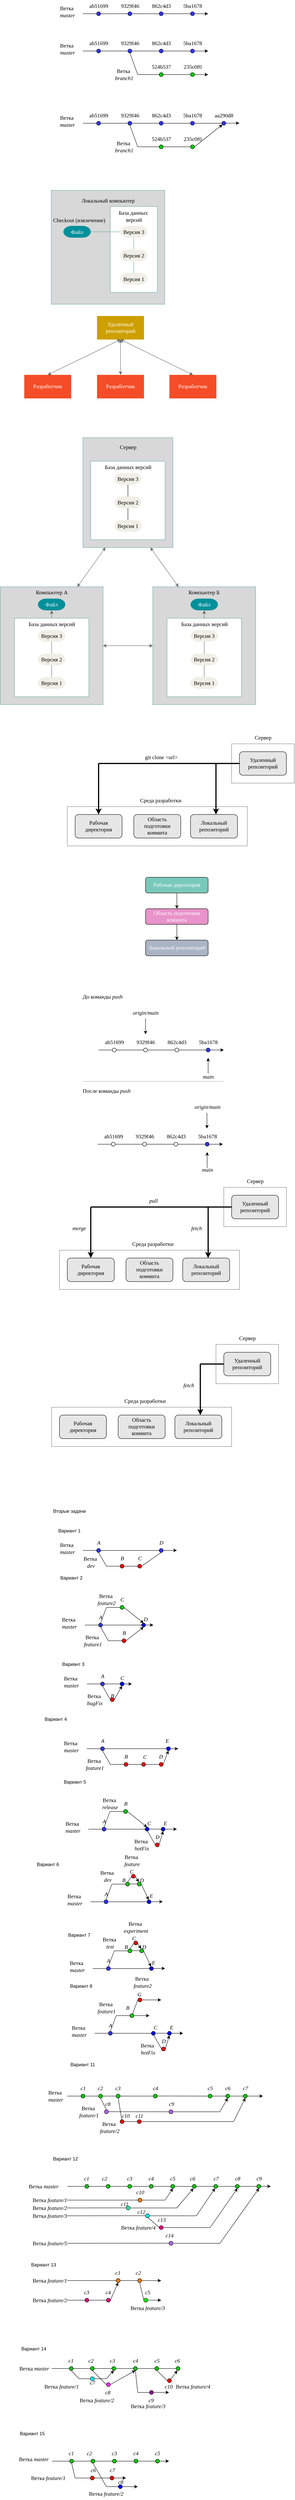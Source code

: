 <mxfile version="24.7.17">
  <diagram name="Страница — 1" id="jVbT9zwdfhiiSsaEJA4f">
    <mxGraphModel dx="1877" dy="621" grid="1" gridSize="10" guides="1" tooltips="1" connect="1" arrows="1" fold="1" page="1" pageScale="1" pageWidth="827" pageHeight="1169" math="0" shadow="0">
      <root>
        <mxCell id="0" />
        <mxCell id="1" parent="0" />
        <mxCell id="nTyhbJWq0hMdO0xyhmLF-33" value="" style="rounded=0;whiteSpace=wrap;html=1;direction=south;fillColor=light-dark(#d8d8d8, #ededed);strokeColor=#67AB9F;" parent="1" vertex="1">
          <mxGeometry x="120" y="1280" width="230" height="280" as="geometry" />
        </mxCell>
        <mxCell id="HyKCNVC7SSUXo4rivvz0-1" value="" style="endArrow=none;html=1;rounded=0;entryX=0;entryY=0.5;entryDx=0;entryDy=0;fontSize=14;" parent="1" target="HyKCNVC7SSUXo4rivvz0-4" edge="1">
          <mxGeometry width="50" height="50" relative="1" as="geometry">
            <mxPoint x="120" y="200" as="sourcePoint" />
            <mxPoint x="150" y="200" as="targetPoint" />
          </mxGeometry>
        </mxCell>
        <mxCell id="HyKCNVC7SSUXo4rivvz0-3" value="&lt;font face=&quot;Times New Roman&quot;&gt;Ветка&amp;nbsp;&lt;br&gt;&lt;i&gt;master&lt;/i&gt;&lt;/font&gt;" style="text;html=1;align=center;verticalAlign=middle;resizable=0;points=[];autosize=1;strokeColor=none;fillColor=none;fontSize=14;" parent="1" vertex="1">
          <mxGeometry x="50" y="170" width="60" height="50" as="geometry" />
        </mxCell>
        <mxCell id="HyKCNVC7SSUXo4rivvz0-4" value="" style="ellipse;whiteSpace=wrap;html=1;aspect=fixed;fillColor=#3333FF;fontSize=14;" parent="1" vertex="1">
          <mxGeometry x="155" y="195" width="10" height="10" as="geometry" />
        </mxCell>
        <mxCell id="HyKCNVC7SSUXo4rivvz0-6" value="" style="endArrow=none;html=1;rounded=0;entryX=0;entryY=0.5;entryDx=0;entryDy=0;fontSize=14;" parent="1" target="HyKCNVC7SSUXo4rivvz0-7" edge="1">
          <mxGeometry width="50" height="50" relative="1" as="geometry">
            <mxPoint x="165" y="200" as="sourcePoint" />
            <mxPoint x="230" y="200" as="targetPoint" />
          </mxGeometry>
        </mxCell>
        <mxCell id="HyKCNVC7SSUXo4rivvz0-7" value="" style="ellipse;whiteSpace=wrap;html=1;aspect=fixed;fillColor=#3333FF;fontSize=14;" parent="1" vertex="1">
          <mxGeometry x="235" y="195" width="10" height="10" as="geometry" />
        </mxCell>
        <mxCell id="HyKCNVC7SSUXo4rivvz0-17" value="&lt;font face=&quot;Times New Roman&quot;&gt;ab51699&lt;/font&gt;" style="text;html=1;align=center;verticalAlign=middle;resizable=0;points=[];autosize=1;strokeColor=none;fillColor=none;rotation=0;fontSize=14;" parent="1" vertex="1">
          <mxGeometry x="125" y="165" width="70" height="30" as="geometry" />
        </mxCell>
        <mxCell id="HyKCNVC7SSUXo4rivvz0-18" value="" style="endArrow=none;html=1;rounded=0;entryX=0;entryY=0.5;entryDx=0;entryDy=0;fontSize=14;" parent="1" target="HyKCNVC7SSUXo4rivvz0-19" edge="1">
          <mxGeometry width="50" height="50" relative="1" as="geometry">
            <mxPoint x="245" y="200" as="sourcePoint" />
            <mxPoint x="310" y="200" as="targetPoint" />
          </mxGeometry>
        </mxCell>
        <mxCell id="HyKCNVC7SSUXo4rivvz0-19" value="" style="ellipse;whiteSpace=wrap;html=1;aspect=fixed;fillColor=#3333FF;fontSize=14;" parent="1" vertex="1">
          <mxGeometry x="315" y="195" width="10" height="10" as="geometry" />
        </mxCell>
        <mxCell id="HyKCNVC7SSUXo4rivvz0-20" value="" style="endArrow=none;html=1;rounded=0;entryX=0;entryY=0.5;entryDx=0;entryDy=0;fontSize=14;" parent="1" target="HyKCNVC7SSUXo4rivvz0-21" edge="1">
          <mxGeometry width="50" height="50" relative="1" as="geometry">
            <mxPoint x="325" y="200" as="sourcePoint" />
            <mxPoint x="390" y="200" as="targetPoint" />
          </mxGeometry>
        </mxCell>
        <mxCell id="HyKCNVC7SSUXo4rivvz0-21" value="" style="ellipse;whiteSpace=wrap;html=1;aspect=fixed;fillColor=#3333FF;fontSize=14;" parent="1" vertex="1">
          <mxGeometry x="395" y="195" width="10" height="10" as="geometry" />
        </mxCell>
        <mxCell id="HyKCNVC7SSUXo4rivvz0-23" value="&lt;font face=&quot;Times New Roman&quot;&gt;9329f46&lt;/font&gt;" style="text;html=1;align=center;verticalAlign=middle;resizable=0;points=[];autosize=1;strokeColor=none;fillColor=none;fontSize=14;" parent="1" vertex="1">
          <mxGeometry x="205" y="165" width="70" height="30" as="geometry" />
        </mxCell>
        <mxCell id="HyKCNVC7SSUXo4rivvz0-24" value="&lt;font face=&quot;Times New Roman&quot;&gt;&lt;span&gt;862c4d3&lt;/span&gt;&lt;/font&gt;" style="text;html=1;align=center;verticalAlign=middle;resizable=0;points=[];autosize=1;strokeColor=none;fillColor=none;fontSize=14;" parent="1" vertex="1">
          <mxGeometry x="285" y="165" width="70" height="30" as="geometry" />
        </mxCell>
        <mxCell id="HyKCNVC7SSUXo4rivvz0-25" value="&lt;font face=&quot;Times New Roman&quot;&gt;&lt;span&gt;5ba1678&lt;/span&gt;&lt;/font&gt;" style="text;html=1;align=center;verticalAlign=middle;resizable=0;points=[];autosize=1;strokeColor=none;fillColor=none;fontSize=14;" parent="1" vertex="1">
          <mxGeometry x="365" y="165" width="70" height="30" as="geometry" />
        </mxCell>
        <mxCell id="HyKCNVC7SSUXo4rivvz0-27" value="" style="endArrow=classic;html=1;rounded=0;exitX=1;exitY=0.5;exitDx=0;exitDy=0;fontSize=14;" parent="1" source="HyKCNVC7SSUXo4rivvz0-21" edge="1">
          <mxGeometry width="50" height="50" relative="1" as="geometry">
            <mxPoint x="380" y="280" as="sourcePoint" />
            <mxPoint x="440" y="200" as="targetPoint" />
          </mxGeometry>
        </mxCell>
        <mxCell id="HyKCNVC7SSUXo4rivvz0-28" value="" style="endArrow=none;html=1;rounded=0;entryX=0;entryY=0.5;entryDx=0;entryDy=0;fontSize=14;" parent="1" target="HyKCNVC7SSUXo4rivvz0-30" edge="1">
          <mxGeometry width="50" height="50" relative="1" as="geometry">
            <mxPoint x="120" y="295" as="sourcePoint" />
            <mxPoint x="150" y="295" as="targetPoint" />
          </mxGeometry>
        </mxCell>
        <mxCell id="HyKCNVC7SSUXo4rivvz0-29" value="&lt;font face=&quot;Times New Roman&quot;&gt;Ветка&amp;nbsp;&lt;br&gt;&lt;i&gt;master&lt;/i&gt;&lt;/font&gt;" style="text;html=1;align=center;verticalAlign=middle;resizable=0;points=[];autosize=1;strokeColor=none;fillColor=none;fontSize=14;" parent="1" vertex="1">
          <mxGeometry x="50" y="265" width="60" height="50" as="geometry" />
        </mxCell>
        <mxCell id="HyKCNVC7SSUXo4rivvz0-30" value="" style="ellipse;whiteSpace=wrap;html=1;aspect=fixed;fillColor=#3333FF;fontSize=14;" parent="1" vertex="1">
          <mxGeometry x="155" y="290" width="10" height="10" as="geometry" />
        </mxCell>
        <mxCell id="HyKCNVC7SSUXo4rivvz0-31" value="" style="endArrow=none;html=1;rounded=0;entryX=0;entryY=0.5;entryDx=0;entryDy=0;fontSize=14;" parent="1" target="HyKCNVC7SSUXo4rivvz0-32" edge="1">
          <mxGeometry width="50" height="50" relative="1" as="geometry">
            <mxPoint x="165" y="295" as="sourcePoint" />
            <mxPoint x="230" y="295" as="targetPoint" />
          </mxGeometry>
        </mxCell>
        <mxCell id="HyKCNVC7SSUXo4rivvz0-32" value="" style="ellipse;whiteSpace=wrap;html=1;aspect=fixed;fillColor=#3333FF;fontSize=14;" parent="1" vertex="1">
          <mxGeometry x="235" y="290" width="10" height="10" as="geometry" />
        </mxCell>
        <mxCell id="HyKCNVC7SSUXo4rivvz0-33" value="&lt;font face=&quot;Times New Roman&quot;&gt;ab51699&lt;/font&gt;" style="text;html=1;align=center;verticalAlign=middle;resizable=0;points=[];autosize=1;strokeColor=none;fillColor=none;rotation=0;fontSize=14;" parent="1" vertex="1">
          <mxGeometry x="125" y="260" width="70" height="30" as="geometry" />
        </mxCell>
        <mxCell id="HyKCNVC7SSUXo4rivvz0-34" value="" style="endArrow=none;html=1;rounded=0;entryX=0;entryY=0.5;entryDx=0;entryDy=0;fontSize=14;" parent="1" target="HyKCNVC7SSUXo4rivvz0-35" edge="1">
          <mxGeometry width="50" height="50" relative="1" as="geometry">
            <mxPoint x="245" y="295" as="sourcePoint" />
            <mxPoint x="310" y="295" as="targetPoint" />
          </mxGeometry>
        </mxCell>
        <mxCell id="HyKCNVC7SSUXo4rivvz0-35" value="" style="ellipse;whiteSpace=wrap;html=1;aspect=fixed;fillColor=#3333FF;fontSize=14;" parent="1" vertex="1">
          <mxGeometry x="315" y="290" width="10" height="10" as="geometry" />
        </mxCell>
        <mxCell id="HyKCNVC7SSUXo4rivvz0-36" value="" style="endArrow=none;html=1;rounded=0;entryX=0;entryY=0.5;entryDx=0;entryDy=0;fontSize=14;" parent="1" target="HyKCNVC7SSUXo4rivvz0-37" edge="1">
          <mxGeometry width="50" height="50" relative="1" as="geometry">
            <mxPoint x="325" y="295" as="sourcePoint" />
            <mxPoint x="390" y="295" as="targetPoint" />
          </mxGeometry>
        </mxCell>
        <mxCell id="HyKCNVC7SSUXo4rivvz0-37" value="" style="ellipse;whiteSpace=wrap;html=1;aspect=fixed;fillColor=#3333FF;fontSize=14;" parent="1" vertex="1">
          <mxGeometry x="395" y="290" width="10" height="10" as="geometry" />
        </mxCell>
        <mxCell id="HyKCNVC7SSUXo4rivvz0-38" value="&lt;font face=&quot;Times New Roman&quot;&gt;9329f46&lt;/font&gt;" style="text;html=1;align=center;verticalAlign=middle;resizable=0;points=[];autosize=1;strokeColor=none;fillColor=none;fontSize=14;" parent="1" vertex="1">
          <mxGeometry x="205" y="260" width="70" height="30" as="geometry" />
        </mxCell>
        <mxCell id="HyKCNVC7SSUXo4rivvz0-39" value="&lt;font face=&quot;Times New Roman&quot;&gt;&lt;span&gt;862c4d3&lt;/span&gt;&lt;/font&gt;" style="text;html=1;align=center;verticalAlign=middle;resizable=0;points=[];autosize=1;strokeColor=none;fillColor=none;fontSize=14;" parent="1" vertex="1">
          <mxGeometry x="285" y="260" width="70" height="30" as="geometry" />
        </mxCell>
        <mxCell id="HyKCNVC7SSUXo4rivvz0-40" value="&lt;font face=&quot;Times New Roman&quot;&gt;&lt;span&gt;5ba1678&lt;/span&gt;&lt;/font&gt;" style="text;html=1;align=center;verticalAlign=middle;resizable=0;points=[];autosize=1;strokeColor=none;fillColor=none;fontSize=14;" parent="1" vertex="1">
          <mxGeometry x="365" y="260" width="70" height="30" as="geometry" />
        </mxCell>
        <mxCell id="HyKCNVC7SSUXo4rivvz0-41" value="" style="endArrow=classic;html=1;rounded=0;exitX=1;exitY=0.5;exitDx=0;exitDy=0;fontSize=14;" parent="1" source="HyKCNVC7SSUXo4rivvz0-37" edge="1">
          <mxGeometry width="50" height="50" relative="1" as="geometry">
            <mxPoint x="380" y="375" as="sourcePoint" />
            <mxPoint x="440" y="295" as="targetPoint" />
          </mxGeometry>
        </mxCell>
        <mxCell id="HyKCNVC7SSUXo4rivvz0-42" value="" style="endArrow=none;html=1;rounded=0;entryX=0.5;entryY=1;entryDx=0;entryDy=0;fontSize=14;" parent="1" target="HyKCNVC7SSUXo4rivvz0-32" edge="1">
          <mxGeometry width="50" height="50" relative="1" as="geometry">
            <mxPoint x="260" y="355" as="sourcePoint" />
            <mxPoint x="240" y="305" as="targetPoint" />
          </mxGeometry>
        </mxCell>
        <mxCell id="HyKCNVC7SSUXo4rivvz0-43" value="" style="ellipse;whiteSpace=wrap;html=1;aspect=fixed;fillColor=#00CC00;fontSize=14;" parent="1" vertex="1">
          <mxGeometry x="315" y="350" width="10" height="10" as="geometry" />
        </mxCell>
        <mxCell id="HyKCNVC7SSUXo4rivvz0-44" value="" style="endArrow=none;html=1;rounded=0;entryX=0;entryY=0.5;entryDx=0;entryDy=0;fontSize=14;" parent="1" target="HyKCNVC7SSUXo4rivvz0-43" edge="1">
          <mxGeometry width="50" height="50" relative="1" as="geometry">
            <mxPoint x="260" y="355" as="sourcePoint" />
            <mxPoint x="310" y="310" as="targetPoint" />
          </mxGeometry>
        </mxCell>
        <mxCell id="HyKCNVC7SSUXo4rivvz0-45" value="" style="ellipse;whiteSpace=wrap;html=1;aspect=fixed;fillColor=#00CC00;fontSize=14;" parent="1" vertex="1">
          <mxGeometry x="395" y="350" width="10" height="10" as="geometry" />
        </mxCell>
        <mxCell id="HyKCNVC7SSUXo4rivvz0-46" value="" style="endArrow=none;html=1;rounded=0;entryX=0;entryY=0.5;entryDx=0;entryDy=0;exitX=1;exitY=0.5;exitDx=0;exitDy=0;fontSize=14;" parent="1" source="HyKCNVC7SSUXo4rivvz0-43" target="HyKCNVC7SSUXo4rivvz0-45" edge="1">
          <mxGeometry width="50" height="50" relative="1" as="geometry">
            <mxPoint x="340" y="405" as="sourcePoint" />
            <mxPoint x="390" y="355" as="targetPoint" />
          </mxGeometry>
        </mxCell>
        <mxCell id="HyKCNVC7SSUXo4rivvz0-47" value="" style="endArrow=classic;html=1;rounded=0;exitX=1;exitY=0.5;exitDx=0;exitDy=0;fontSize=14;" parent="1" source="HyKCNVC7SSUXo4rivvz0-45" edge="1">
          <mxGeometry width="50" height="50" relative="1" as="geometry">
            <mxPoint x="390" y="405" as="sourcePoint" />
            <mxPoint x="440" y="355" as="targetPoint" />
          </mxGeometry>
        </mxCell>
        <mxCell id="HyKCNVC7SSUXo4rivvz0-48" value="&lt;font face=&quot;Times New Roman&quot;&gt;524b537&lt;/font&gt;" style="text;html=1;align=center;verticalAlign=middle;resizable=0;points=[];autosize=1;strokeColor=none;fillColor=none;fontSize=14;" parent="1" vertex="1">
          <mxGeometry x="285" y="320" width="70" height="30" as="geometry" />
        </mxCell>
        <mxCell id="HyKCNVC7SSUXo4rivvz0-49" value="&lt;font face=&quot;Times New Roman&quot;&gt;&lt;span&gt;235c0f0&lt;/span&gt;&lt;/font&gt;" style="text;html=1;align=center;verticalAlign=middle;resizable=0;points=[];autosize=1;strokeColor=none;fillColor=none;fontSize=14;" parent="1" vertex="1">
          <mxGeometry x="365" y="320" width="70" height="30" as="geometry" />
        </mxCell>
        <mxCell id="HyKCNVC7SSUXo4rivvz0-50" value="&lt;font face=&quot;Times New Roman&quot;&gt;Ветка&amp;nbsp;&lt;br&gt;&lt;i&gt;branch1&lt;/i&gt;&lt;/font&gt;" style="text;html=1;align=center;verticalAlign=middle;resizable=0;points=[];autosize=1;strokeColor=none;fillColor=none;fontSize=14;" parent="1" vertex="1">
          <mxGeometry x="190" y="330" width="70" height="50" as="geometry" />
        </mxCell>
        <mxCell id="HyKCNVC7SSUXo4rivvz0-51" value="" style="endArrow=none;html=1;rounded=0;entryX=0;entryY=0.5;entryDx=0;entryDy=0;fontSize=14;" parent="1" target="HyKCNVC7SSUXo4rivvz0-53" edge="1">
          <mxGeometry width="50" height="50" relative="1" as="geometry">
            <mxPoint x="120" y="479" as="sourcePoint" />
            <mxPoint x="150" y="479" as="targetPoint" />
          </mxGeometry>
        </mxCell>
        <mxCell id="HyKCNVC7SSUXo4rivvz0-52" value="&lt;font face=&quot;Times New Roman&quot;&gt;Ветка&amp;nbsp;&lt;br&gt;&lt;i&gt;master&lt;/i&gt;&lt;/font&gt;" style="text;html=1;align=center;verticalAlign=middle;resizable=0;points=[];autosize=1;strokeColor=none;fillColor=none;fontSize=14;" parent="1" vertex="1">
          <mxGeometry x="50" y="449" width="60" height="50" as="geometry" />
        </mxCell>
        <mxCell id="HyKCNVC7SSUXo4rivvz0-53" value="" style="ellipse;whiteSpace=wrap;html=1;aspect=fixed;fillColor=#3333FF;fontSize=14;" parent="1" vertex="1">
          <mxGeometry x="155" y="474" width="10" height="10" as="geometry" />
        </mxCell>
        <mxCell id="HyKCNVC7SSUXo4rivvz0-54" value="" style="endArrow=none;html=1;rounded=0;entryX=0;entryY=0.5;entryDx=0;entryDy=0;fontSize=14;" parent="1" target="HyKCNVC7SSUXo4rivvz0-55" edge="1">
          <mxGeometry width="50" height="50" relative="1" as="geometry">
            <mxPoint x="165" y="479" as="sourcePoint" />
            <mxPoint x="230" y="479" as="targetPoint" />
          </mxGeometry>
        </mxCell>
        <mxCell id="HyKCNVC7SSUXo4rivvz0-55" value="" style="ellipse;whiteSpace=wrap;html=1;aspect=fixed;fillColor=#3333FF;fontSize=14;" parent="1" vertex="1">
          <mxGeometry x="235" y="474" width="10" height="10" as="geometry" />
        </mxCell>
        <mxCell id="HyKCNVC7SSUXo4rivvz0-56" value="&lt;font face=&quot;Times New Roman&quot;&gt;ab51699&lt;/font&gt;" style="text;html=1;align=center;verticalAlign=middle;resizable=0;points=[];autosize=1;strokeColor=none;fillColor=none;rotation=0;fontSize=14;" parent="1" vertex="1">
          <mxGeometry x="125" y="444" width="70" height="30" as="geometry" />
        </mxCell>
        <mxCell id="HyKCNVC7SSUXo4rivvz0-57" value="" style="endArrow=none;html=1;rounded=0;entryX=0;entryY=0.5;entryDx=0;entryDy=0;fontSize=14;" parent="1" target="HyKCNVC7SSUXo4rivvz0-58" edge="1">
          <mxGeometry width="50" height="50" relative="1" as="geometry">
            <mxPoint x="245" y="479" as="sourcePoint" />
            <mxPoint x="310" y="479" as="targetPoint" />
          </mxGeometry>
        </mxCell>
        <mxCell id="HyKCNVC7SSUXo4rivvz0-58" value="" style="ellipse;whiteSpace=wrap;html=1;aspect=fixed;fillColor=#3333FF;fontSize=14;" parent="1" vertex="1">
          <mxGeometry x="315" y="474" width="10" height="10" as="geometry" />
        </mxCell>
        <mxCell id="HyKCNVC7SSUXo4rivvz0-59" value="" style="endArrow=none;html=1;rounded=0;entryX=0;entryY=0.5;entryDx=0;entryDy=0;fontSize=14;" parent="1" target="HyKCNVC7SSUXo4rivvz0-60" edge="1">
          <mxGeometry width="50" height="50" relative="1" as="geometry">
            <mxPoint x="325" y="479" as="sourcePoint" />
            <mxPoint x="390" y="479" as="targetPoint" />
          </mxGeometry>
        </mxCell>
        <mxCell id="HyKCNVC7SSUXo4rivvz0-60" value="" style="ellipse;whiteSpace=wrap;html=1;aspect=fixed;fillColor=#3333FF;fontSize=14;" parent="1" vertex="1">
          <mxGeometry x="395" y="474" width="10" height="10" as="geometry" />
        </mxCell>
        <mxCell id="HyKCNVC7SSUXo4rivvz0-61" value="&lt;font face=&quot;Times New Roman&quot;&gt;9329f46&lt;/font&gt;" style="text;html=1;align=center;verticalAlign=middle;resizable=0;points=[];autosize=1;strokeColor=none;fillColor=none;fontSize=14;" parent="1" vertex="1">
          <mxGeometry x="205" y="444" width="70" height="30" as="geometry" />
        </mxCell>
        <mxCell id="HyKCNVC7SSUXo4rivvz0-62" value="&lt;font face=&quot;Times New Roman&quot;&gt;&lt;span&gt;862c4d3&lt;/span&gt;&lt;/font&gt;" style="text;html=1;align=center;verticalAlign=middle;resizable=0;points=[];autosize=1;strokeColor=none;fillColor=none;fontSize=14;" parent="1" vertex="1">
          <mxGeometry x="285" y="444" width="70" height="30" as="geometry" />
        </mxCell>
        <mxCell id="HyKCNVC7SSUXo4rivvz0-63" value="&lt;font face=&quot;Times New Roman&quot;&gt;&lt;span&gt;5ba1678&lt;/span&gt;&lt;/font&gt;" style="text;html=1;align=center;verticalAlign=middle;resizable=0;points=[];autosize=1;strokeColor=none;fillColor=none;fontSize=14;" parent="1" vertex="1">
          <mxGeometry x="365" y="444" width="70" height="30" as="geometry" />
        </mxCell>
        <mxCell id="HyKCNVC7SSUXo4rivvz0-64" value="" style="endArrow=classic;html=1;rounded=0;exitX=1;exitY=0.5;exitDx=0;exitDy=0;fontSize=14;" parent="1" edge="1">
          <mxGeometry width="50" height="50" relative="1" as="geometry">
            <mxPoint x="485" y="478.71" as="sourcePoint" />
            <mxPoint x="520" y="478.71" as="targetPoint" />
          </mxGeometry>
        </mxCell>
        <mxCell id="HyKCNVC7SSUXo4rivvz0-65" value="" style="endArrow=none;html=1;rounded=0;entryX=0.5;entryY=1;entryDx=0;entryDy=0;fontSize=14;" parent="1" target="HyKCNVC7SSUXo4rivvz0-55" edge="1">
          <mxGeometry width="50" height="50" relative="1" as="geometry">
            <mxPoint x="260" y="539" as="sourcePoint" />
            <mxPoint x="240" y="489" as="targetPoint" />
          </mxGeometry>
        </mxCell>
        <mxCell id="HyKCNVC7SSUXo4rivvz0-66" value="" style="ellipse;whiteSpace=wrap;html=1;aspect=fixed;fillColor=#00CC00;fontSize=14;" parent="1" vertex="1">
          <mxGeometry x="315" y="534" width="10" height="10" as="geometry" />
        </mxCell>
        <mxCell id="HyKCNVC7SSUXo4rivvz0-67" value="" style="endArrow=none;html=1;rounded=0;entryX=0;entryY=0.5;entryDx=0;entryDy=0;fontSize=14;" parent="1" target="HyKCNVC7SSUXo4rivvz0-66" edge="1">
          <mxGeometry width="50" height="50" relative="1" as="geometry">
            <mxPoint x="260" y="539" as="sourcePoint" />
            <mxPoint x="310" y="494" as="targetPoint" />
          </mxGeometry>
        </mxCell>
        <mxCell id="HyKCNVC7SSUXo4rivvz0-68" value="" style="ellipse;whiteSpace=wrap;html=1;aspect=fixed;fillColor=#00CC00;fontSize=14;" parent="1" vertex="1">
          <mxGeometry x="395" y="534" width="10" height="10" as="geometry" />
        </mxCell>
        <mxCell id="HyKCNVC7SSUXo4rivvz0-69" value="" style="endArrow=none;html=1;rounded=0;entryX=0;entryY=0.5;entryDx=0;entryDy=0;exitX=1;exitY=0.5;exitDx=0;exitDy=0;fontSize=14;" parent="1" source="HyKCNVC7SSUXo4rivvz0-66" target="HyKCNVC7SSUXo4rivvz0-68" edge="1">
          <mxGeometry width="50" height="50" relative="1" as="geometry">
            <mxPoint x="340" y="589" as="sourcePoint" />
            <mxPoint x="390" y="539" as="targetPoint" />
          </mxGeometry>
        </mxCell>
        <mxCell id="HyKCNVC7SSUXo4rivvz0-70" value="" style="endArrow=classic;html=1;rounded=0;exitX=1;exitY=0.5;exitDx=0;exitDy=0;entryX=0;entryY=1;entryDx=0;entryDy=0;fontSize=14;" parent="1" source="HyKCNVC7SSUXo4rivvz0-68" target="HyKCNVC7SSUXo4rivvz0-75" edge="1">
          <mxGeometry width="50" height="50" relative="1" as="geometry">
            <mxPoint x="390" y="589" as="sourcePoint" />
            <mxPoint x="440" y="539" as="targetPoint" />
          </mxGeometry>
        </mxCell>
        <mxCell id="HyKCNVC7SSUXo4rivvz0-71" value="&lt;font face=&quot;Times New Roman&quot;&gt;524b537&lt;/font&gt;" style="text;html=1;align=center;verticalAlign=middle;resizable=0;points=[];autosize=1;strokeColor=none;fillColor=none;fontSize=14;" parent="1" vertex="1">
          <mxGeometry x="285" y="504" width="70" height="30" as="geometry" />
        </mxCell>
        <mxCell id="HyKCNVC7SSUXo4rivvz0-72" value="&lt;font face=&quot;Times New Roman&quot;&gt;&lt;span&gt;235c0f0&lt;/span&gt;&lt;/font&gt;" style="text;html=1;align=center;verticalAlign=middle;resizable=0;points=[];autosize=1;strokeColor=none;fillColor=none;fontSize=14;" parent="1" vertex="1">
          <mxGeometry x="365" y="504" width="70" height="30" as="geometry" />
        </mxCell>
        <mxCell id="HyKCNVC7SSUXo4rivvz0-73" value="&lt;font face=&quot;Times New Roman&quot;&gt;Ветка&amp;nbsp;&lt;br&gt;&lt;i&gt;branch1&lt;/i&gt;&lt;/font&gt;" style="text;html=1;align=center;verticalAlign=middle;resizable=0;points=[];autosize=1;strokeColor=none;fillColor=none;fontSize=14;" parent="1" vertex="1">
          <mxGeometry x="190" y="514" width="70" height="50" as="geometry" />
        </mxCell>
        <mxCell id="HyKCNVC7SSUXo4rivvz0-74" value="" style="endArrow=none;html=1;rounded=0;entryX=0;entryY=0.5;entryDx=0;entryDy=0;fontSize=14;" parent="1" target="HyKCNVC7SSUXo4rivvz0-75" edge="1">
          <mxGeometry width="50" height="50" relative="1" as="geometry">
            <mxPoint x="405" y="479" as="sourcePoint" />
            <mxPoint x="470" y="479" as="targetPoint" />
          </mxGeometry>
        </mxCell>
        <mxCell id="HyKCNVC7SSUXo4rivvz0-75" value="" style="ellipse;whiteSpace=wrap;html=1;aspect=fixed;fillColor=#3333FF;fontSize=14;" parent="1" vertex="1">
          <mxGeometry x="475" y="474" width="10" height="10" as="geometry" />
        </mxCell>
        <mxCell id="HyKCNVC7SSUXo4rivvz0-76" value="&lt;font face=&quot;Times New Roman&quot;&gt;&lt;span&gt;aa290d8&lt;/span&gt;&lt;/font&gt;" style="text;html=1;align=center;verticalAlign=middle;resizable=0;points=[];autosize=1;strokeColor=none;fillColor=none;fontSize=14;" parent="1" vertex="1">
          <mxGeometry x="445" y="444" width="70" height="30" as="geometry" />
        </mxCell>
        <mxCell id="nTyhbJWq0hMdO0xyhmLF-28" value="" style="group" parent="1" vertex="1" connectable="0">
          <mxGeometry x="-30" y="970" width="491" height="210" as="geometry" />
        </mxCell>
        <mxCell id="nTyhbJWq0hMdO0xyhmLF-19" value="&lt;font style=&quot;color: rgb(255, 255, 255);&quot;&gt;Удалённый репозиторий&lt;/font&gt;" style="rounded=0;whiteSpace=wrap;html=1;fontFamily=Times New Roman;fontSize=14;gradientColor=none;strokeColor=none;fillColor=light-dark(#cd9f00, #ededed);" parent="nTyhbJWq0hMdO0xyhmLF-28" vertex="1">
          <mxGeometry x="186" width="120" height="60" as="geometry" />
        </mxCell>
        <mxCell id="nTyhbJWq0hMdO0xyhmLF-20" value="&lt;font style=&quot;color: rgb(255, 255, 255);&quot;&gt;Разработчик&lt;/font&gt;" style="rounded=0;whiteSpace=wrap;html=1;fontFamily=Times New Roman;fontSize=14;strokeColor=none;fillColor=light-dark(#f44d27, #ededed);" parent="nTyhbJWq0hMdO0xyhmLF-28" vertex="1">
          <mxGeometry x="186" y="150" width="120" height="60" as="geometry" />
        </mxCell>
        <mxCell id="nTyhbJWq0hMdO0xyhmLF-21" value="&lt;font style=&quot;color: rgb(255, 255, 255);&quot;&gt;Разработчик&lt;/font&gt;" style="rounded=0;whiteSpace=wrap;html=1;fontFamily=Times New Roman;fontSize=14;strokeColor=none;fillColor=light-dark(#f44d27, #ededed);" parent="nTyhbJWq0hMdO0xyhmLF-28" vertex="1">
          <mxGeometry x="371" y="150" width="120" height="60" as="geometry" />
        </mxCell>
        <mxCell id="nTyhbJWq0hMdO0xyhmLF-22" value="&lt;font style=&quot;color: rgb(255, 255, 255);&quot;&gt;Разработчик&lt;/font&gt;" style="rounded=0;whiteSpace=wrap;html=1;fontFamily=Times New Roman;fontSize=14;strokeColor=none;fillColor=light-dark(#f44d27, #ededed);" parent="nTyhbJWq0hMdO0xyhmLF-28" vertex="1">
          <mxGeometry y="150" width="120" height="60" as="geometry" />
        </mxCell>
        <mxCell id="nTyhbJWq0hMdO0xyhmLF-25" value="" style="endArrow=classic;startArrow=classic;html=1;rounded=0;exitX=0.5;exitY=0;exitDx=0;exitDy=0;entryX=0.5;entryY=1;entryDx=0;entryDy=0;fillColor=#f5f5f5;strokeColor=#666666;" parent="nTyhbJWq0hMdO0xyhmLF-28" source="nTyhbJWq0hMdO0xyhmLF-22" target="nTyhbJWq0hMdO0xyhmLF-19" edge="1">
          <mxGeometry width="50" height="50" relative="1" as="geometry">
            <mxPoint x="201" y="140" as="sourcePoint" />
            <mxPoint x="241" y="110" as="targetPoint" />
          </mxGeometry>
        </mxCell>
        <mxCell id="nTyhbJWq0hMdO0xyhmLF-26" value="" style="endArrow=classic;startArrow=classic;html=1;rounded=0;entryX=0.5;entryY=1;entryDx=0;entryDy=0;exitX=0.5;exitY=0;exitDx=0;exitDy=0;fillColor=#f5f5f5;strokeColor=#666666;" parent="nTyhbJWq0hMdO0xyhmLF-28" source="nTyhbJWq0hMdO0xyhmLF-20" target="nTyhbJWq0hMdO0xyhmLF-19" edge="1">
          <mxGeometry width="50" height="50" relative="1" as="geometry">
            <mxPoint x="201" y="160" as="sourcePoint" />
            <mxPoint x="251" y="110" as="targetPoint" />
          </mxGeometry>
        </mxCell>
        <mxCell id="nTyhbJWq0hMdO0xyhmLF-27" value="" style="endArrow=classic;startArrow=classic;html=1;rounded=0;entryX=0.5;entryY=1;entryDx=0;entryDy=0;exitX=0.5;exitY=0;exitDx=0;exitDy=0;fontColor=light-dark(#8F8981,#EDEDED);fillColor=#f5f5f5;strokeColor=#666666;" parent="nTyhbJWq0hMdO0xyhmLF-28" source="nTyhbJWq0hMdO0xyhmLF-21" target="nTyhbJWq0hMdO0xyhmLF-19" edge="1">
          <mxGeometry width="50" height="50" relative="1" as="geometry">
            <mxPoint x="211" y="190" as="sourcePoint" />
            <mxPoint x="261" y="140" as="targetPoint" />
          </mxGeometry>
        </mxCell>
        <mxCell id="nTyhbJWq0hMdO0xyhmLF-31" value="" style="rounded=0;whiteSpace=wrap;html=1;direction=south;strokeColor=#67AB9F;" parent="1" vertex="1">
          <mxGeometry x="140" y="1340" width="190" height="200" as="geometry" />
        </mxCell>
        <mxCell id="nTyhbJWq0hMdO0xyhmLF-37" value="" style="rounded=0;whiteSpace=wrap;html=1;direction=south;fillColor=light-dark(#d8d8d8, #ededed);strokeColor=#67AB9F;" parent="1" vertex="1">
          <mxGeometry x="-91.43" y="1660" width="262.86" height="300" as="geometry" />
        </mxCell>
        <mxCell id="nTyhbJWq0hMdO0xyhmLF-39" value="" style="rounded=0;whiteSpace=wrap;html=1;direction=south;fillColor=light-dark(#d8d8d8, #ededed);strokeColor=#67AB9F;" parent="1" vertex="1">
          <mxGeometry x="298.57" y="1660" width="262.86" height="300" as="geometry" />
        </mxCell>
        <mxCell id="nTyhbJWq0hMdO0xyhmLF-41" value="&lt;font style=&quot;font-size: 14px;&quot; face=&quot;Times New Roman&quot;&gt;Сервер&lt;/font&gt;" style="text;html=1;align=center;verticalAlign=middle;resizable=0;points=[];autosize=1;strokeColor=none;fillColor=none;" parent="1" vertex="1">
          <mxGeometry x="200" y="1290" width="70" height="30" as="geometry" />
        </mxCell>
        <mxCell id="nTyhbJWq0hMdO0xyhmLF-42" value="" style="endArrow=classic;startArrow=classic;html=1;rounded=0;entryX=0.5;entryY=1;entryDx=0;entryDy=0;exitX=0.5;exitY=0;exitDx=0;exitDy=0;fillColor=#f5f5f5;strokeColor=#666666;" parent="1" source="nTyhbJWq0hMdO0xyhmLF-37" target="nTyhbJWq0hMdO0xyhmLF-39" edge="1">
          <mxGeometry width="50" height="50" relative="1" as="geometry">
            <mxPoint x="240" y="1790" as="sourcePoint" />
            <mxPoint x="240" y="1700" as="targetPoint" />
          </mxGeometry>
        </mxCell>
        <mxCell id="nTyhbJWq0hMdO0xyhmLF-43" value="" style="endArrow=classic;startArrow=classic;html=1;rounded=0;entryX=1;entryY=0.75;entryDx=0;entryDy=0;exitX=0;exitY=0.25;exitDx=0;exitDy=0;fillColor=#f5f5f5;strokeColor=#666666;" parent="1" source="nTyhbJWq0hMdO0xyhmLF-37" target="nTyhbJWq0hMdO0xyhmLF-33" edge="1">
          <mxGeometry width="50" height="50" relative="1" as="geometry">
            <mxPoint x="200" y="1720" as="sourcePoint" />
            <mxPoint x="200" y="1630" as="targetPoint" />
          </mxGeometry>
        </mxCell>
        <mxCell id="nTyhbJWq0hMdO0xyhmLF-44" value="" style="endArrow=classic;startArrow=classic;html=1;rounded=0;entryX=1;entryY=0.25;entryDx=0;entryDy=0;exitX=0;exitY=0.75;exitDx=0;exitDy=0;fillColor=#f5f5f5;strokeColor=#666666;" parent="1" source="nTyhbJWq0hMdO0xyhmLF-39" target="nTyhbJWq0hMdO0xyhmLF-33" edge="1">
          <mxGeometry width="50" height="50" relative="1" as="geometry">
            <mxPoint x="220" y="1770" as="sourcePoint" />
            <mxPoint x="300" y="1650" as="targetPoint" />
          </mxGeometry>
        </mxCell>
        <mxCell id="nTyhbJWq0hMdO0xyhmLF-45" value="&lt;font face=&quot;Times New Roman&quot;&gt;Версия 3&lt;/font&gt;" style="strokeWidth=2;html=1;shape=mxgraph.flowchart.terminator;whiteSpace=wrap;fillColor=light-dark(#efefe7, #ededed);strokeColor=none;fontSize=14;" parent="1" vertex="1">
          <mxGeometry x="200" y="1370" width="70" height="30" as="geometry" />
        </mxCell>
        <mxCell id="nTyhbJWq0hMdO0xyhmLF-46" value="&lt;font face=&quot;Times New Roman&quot;&gt;Версия 1&lt;/font&gt;" style="strokeWidth=2;html=1;shape=mxgraph.flowchart.terminator;whiteSpace=wrap;strokeColor=none;fillColor=light-dark(#efefe7, #ededed);fontSize=14;" parent="1" vertex="1">
          <mxGeometry x="200" y="1490" width="70" height="30" as="geometry" />
        </mxCell>
        <mxCell id="nTyhbJWq0hMdO0xyhmLF-47" value="" style="endArrow=none;html=1;rounded=0;entryX=0.5;entryY=0;entryDx=0;entryDy=0;entryPerimeter=0;exitX=0.5;exitY=1;exitDx=0;exitDy=0;exitPerimeter=0;fontSize=14;" parent="1" source="nTyhbJWq0hMdO0xyhmLF-45" target="nTyhbJWq0hMdO0xyhmLF-46" edge="1">
          <mxGeometry width="50" height="50" relative="1" as="geometry">
            <mxPoint x="230" y="1420" as="sourcePoint" />
            <mxPoint x="234.71" y="1460" as="targetPoint" />
          </mxGeometry>
        </mxCell>
        <mxCell id="nTyhbJWq0hMdO0xyhmLF-48" value="&lt;font face=&quot;Times New Roman&quot;&gt;Версия 2&lt;/font&gt;" style="strokeWidth=2;html=1;shape=mxgraph.flowchart.terminator;whiteSpace=wrap;strokeColor=none;gradientColor=none;fillColor=light-dark(#efefe7, #ededed);fontSize=14;" parent="1" vertex="1">
          <mxGeometry x="200" y="1430" width="70" height="30" as="geometry" />
        </mxCell>
        <mxCell id="nTyhbJWq0hMdO0xyhmLF-61" value="&lt;font face=&quot;Times New Roman&quot;&gt;База данных&amp;nbsp;&lt;/font&gt;&lt;span style=&quot;font-family: &amp;quot;Times New Roman&amp;quot;; background-color: transparent; color: light-dark(rgb(0, 0, 0), rgb(255, 255, 255));&quot;&gt;версий&lt;/span&gt;" style="text;html=1;align=center;verticalAlign=middle;resizable=0;points=[];autosize=1;strokeColor=none;fillColor=none;fontSize=14;" parent="1" vertex="1">
          <mxGeometry x="165" y="1340" width="140" height="30" as="geometry" />
        </mxCell>
        <mxCell id="nTyhbJWq0hMdO0xyhmLF-68" value="" style="rounded=0;whiteSpace=wrap;html=1;direction=south;strokeColor=#67AB9F;" parent="1" vertex="1">
          <mxGeometry x="-55" y="1740" width="190" height="200" as="geometry" />
        </mxCell>
        <mxCell id="nTyhbJWq0hMdO0xyhmLF-69" value="&lt;font face=&quot;Times New Roman&quot;&gt;Версия 3&lt;/font&gt;" style="strokeWidth=2;html=1;shape=mxgraph.flowchart.terminator;whiteSpace=wrap;fillColor=light-dark(#efefe7, #ededed);strokeColor=none;fontSize=14;" parent="1" vertex="1">
          <mxGeometry x="5" y="1770" width="70" height="30" as="geometry" />
        </mxCell>
        <mxCell id="nTyhbJWq0hMdO0xyhmLF-70" value="&lt;font face=&quot;Times New Roman&quot;&gt;Версия 1&lt;/font&gt;" style="strokeWidth=2;html=1;shape=mxgraph.flowchart.terminator;whiteSpace=wrap;strokeColor=none;fillColor=light-dark(#efefe7, #ededed);fontSize=14;" parent="1" vertex="1">
          <mxGeometry x="5" y="1890" width="70" height="30" as="geometry" />
        </mxCell>
        <mxCell id="nTyhbJWq0hMdO0xyhmLF-71" value="" style="endArrow=none;html=1;rounded=0;entryX=0.5;entryY=0;entryDx=0;entryDy=0;entryPerimeter=0;exitX=0.5;exitY=1;exitDx=0;exitDy=0;exitPerimeter=0;fontSize=14;fillColor=#f5f5f5;strokeColor=#666666;" parent="1" source="nTyhbJWq0hMdO0xyhmLF-69" target="nTyhbJWq0hMdO0xyhmLF-70" edge="1">
          <mxGeometry width="50" height="50" relative="1" as="geometry">
            <mxPoint x="35" y="1820" as="sourcePoint" />
            <mxPoint x="39.71" y="1860" as="targetPoint" />
          </mxGeometry>
        </mxCell>
        <mxCell id="nTyhbJWq0hMdO0xyhmLF-72" value="&lt;font face=&quot;Times New Roman&quot;&gt;Версия 2&lt;/font&gt;" style="strokeWidth=2;html=1;shape=mxgraph.flowchart.terminator;whiteSpace=wrap;strokeColor=none;gradientColor=none;fillColor=light-dark(#efefe7, #ededed);fontSize=14;" parent="1" vertex="1">
          <mxGeometry x="5" y="1830" width="70" height="30" as="geometry" />
        </mxCell>
        <mxCell id="nTyhbJWq0hMdO0xyhmLF-73" value="&lt;font face=&quot;Times New Roman&quot;&gt;База данных&amp;nbsp;&lt;/font&gt;&lt;span style=&quot;font-family: &amp;quot;Times New Roman&amp;quot;; background-color: transparent; color: light-dark(rgb(0, 0, 0), rgb(255, 255, 255));&quot;&gt;версий&lt;/span&gt;" style="text;html=1;align=center;verticalAlign=middle;resizable=0;points=[];autosize=1;strokeColor=none;fillColor=none;fontSize=14;" parent="1" vertex="1">
          <mxGeometry x="-30" y="1740" width="140" height="30" as="geometry" />
        </mxCell>
        <mxCell id="nTyhbJWq0hMdO0xyhmLF-74" value="" style="rounded=0;whiteSpace=wrap;html=1;direction=south;strokeColor=#67AB9F;" parent="1" vertex="1">
          <mxGeometry x="335" y="1740" width="190" height="200" as="geometry" />
        </mxCell>
        <mxCell id="nTyhbJWq0hMdO0xyhmLF-75" value="&lt;font face=&quot;Times New Roman&quot;&gt;Версия 3&lt;/font&gt;" style="strokeWidth=2;html=1;shape=mxgraph.flowchart.terminator;whiteSpace=wrap;fillColor=light-dark(#efefe7, #ededed);strokeColor=none;fontSize=14;" parent="1" vertex="1">
          <mxGeometry x="395" y="1770" width="70" height="30" as="geometry" />
        </mxCell>
        <mxCell id="nTyhbJWq0hMdO0xyhmLF-76" value="&lt;font face=&quot;Times New Roman&quot;&gt;Версия 1&lt;/font&gt;" style="strokeWidth=2;html=1;shape=mxgraph.flowchart.terminator;whiteSpace=wrap;strokeColor=none;fillColor=light-dark(#efefe7, #ededed);fontSize=14;" parent="1" vertex="1">
          <mxGeometry x="395" y="1890" width="70" height="30" as="geometry" />
        </mxCell>
        <mxCell id="nTyhbJWq0hMdO0xyhmLF-77" value="" style="endArrow=none;html=1;rounded=0;entryX=0.5;entryY=0;entryDx=0;entryDy=0;entryPerimeter=0;exitX=0.5;exitY=1;exitDx=0;exitDy=0;exitPerimeter=0;fontSize=14;fillColor=#f5f5f5;strokeColor=#666666;" parent="1" source="nTyhbJWq0hMdO0xyhmLF-75" target="nTyhbJWq0hMdO0xyhmLF-76" edge="1">
          <mxGeometry width="50" height="50" relative="1" as="geometry">
            <mxPoint x="425" y="1820" as="sourcePoint" />
            <mxPoint x="429.71" y="1860" as="targetPoint" />
          </mxGeometry>
        </mxCell>
        <mxCell id="nTyhbJWq0hMdO0xyhmLF-78" value="&lt;font face=&quot;Times New Roman&quot;&gt;Версия 2&lt;/font&gt;" style="strokeWidth=2;html=1;shape=mxgraph.flowchart.terminator;whiteSpace=wrap;strokeColor=none;gradientColor=none;fillColor=light-dark(#efefe7, #ededed);fontSize=14;" parent="1" vertex="1">
          <mxGeometry x="395" y="1830" width="70" height="30" as="geometry" />
        </mxCell>
        <mxCell id="nTyhbJWq0hMdO0xyhmLF-79" value="&lt;font face=&quot;Times New Roman&quot;&gt;База данных&amp;nbsp;&lt;/font&gt;&lt;span style=&quot;font-family: &amp;quot;Times New Roman&amp;quot;; background-color: transparent; color: light-dark(rgb(0, 0, 0), rgb(255, 255, 255));&quot;&gt;версий&lt;/span&gt;" style="text;html=1;align=center;verticalAlign=middle;resizable=0;points=[];autosize=1;strokeColor=none;fillColor=none;fontSize=14;" parent="1" vertex="1">
          <mxGeometry x="360" y="1740" width="140" height="30" as="geometry" />
        </mxCell>
        <mxCell id="nTyhbJWq0hMdO0xyhmLF-80" value="&lt;font style=&quot;color: rgb(255, 255, 255);&quot; face=&quot;Times New Roman&quot;&gt;Файл&lt;/font&gt;" style="strokeWidth=2;html=1;shape=mxgraph.flowchart.terminator;whiteSpace=wrap;strokeColor=none;fillColor=light-dark(#00909a, #ededed);fontSize=14;" parent="1" vertex="1">
          <mxGeometry x="395" y="1690" width="70" height="30" as="geometry" />
        </mxCell>
        <mxCell id="nTyhbJWq0hMdO0xyhmLF-81" value="&lt;font style=&quot;color: rgb(255, 255, 255);&quot; face=&quot;Times New Roman&quot;&gt;Файл&lt;/font&gt;" style="strokeWidth=2;html=1;shape=mxgraph.flowchart.terminator;whiteSpace=wrap;strokeColor=none;fillColor=light-dark(#00909a, #ededed);fontSize=14;" parent="1" vertex="1">
          <mxGeometry x="5" y="1690" width="70" height="30" as="geometry" />
        </mxCell>
        <mxCell id="nTyhbJWq0hMdO0xyhmLF-82" value="&lt;font style=&quot;font-size: 14px;&quot; face=&quot;Times New Roman&quot;&gt;Компьютер А&lt;/font&gt;" style="text;html=1;align=center;verticalAlign=middle;resizable=0;points=[];autosize=1;strokeColor=none;fillColor=none;" parent="1" vertex="1">
          <mxGeometry x="-10" y="1660" width="100" height="30" as="geometry" />
        </mxCell>
        <mxCell id="nTyhbJWq0hMdO0xyhmLF-83" value="&lt;span style=&quot;font-family: &amp;quot;Times New Roman&amp;quot;; font-size: 14px; text-align: center; text-wrap-mode: nowrap;&quot;&gt;Компьютер Б&lt;/span&gt;" style="text;whiteSpace=wrap;html=1;" parent="1" vertex="1">
          <mxGeometry x="387.5" y="1660" width="85" height="40" as="geometry" />
        </mxCell>
        <mxCell id="nTyhbJWq0hMdO0xyhmLF-85" value="" style="endArrow=classic;html=1;rounded=0;exitX=0;exitY=0.5;exitDx=0;exitDy=0;entryX=0.5;entryY=1;entryDx=0;entryDy=0;entryPerimeter=0;fillColor=#f5f5f5;strokeColor=#666666;" parent="1" source="nTyhbJWq0hMdO0xyhmLF-68" target="nTyhbJWq0hMdO0xyhmLF-81" edge="1">
          <mxGeometry width="50" height="50" relative="1" as="geometry">
            <mxPoint x="220" y="1710" as="sourcePoint" />
            <mxPoint x="250" y="1680" as="targetPoint" />
          </mxGeometry>
        </mxCell>
        <mxCell id="nTyhbJWq0hMdO0xyhmLF-86" value="" style="endArrow=classic;html=1;rounded=0;exitX=0;exitY=0.5;exitDx=0;exitDy=0;entryX=0.5;entryY=1;entryDx=0;entryDy=0;entryPerimeter=0;strokeColor=#666666;fillColor=#f5f5f5;" parent="1" source="nTyhbJWq0hMdO0xyhmLF-74" target="nTyhbJWq0hMdO0xyhmLF-80" edge="1">
          <mxGeometry width="50" height="50" relative="1" as="geometry">
            <mxPoint x="200" y="1770" as="sourcePoint" />
            <mxPoint x="200" y="1750" as="targetPoint" />
          </mxGeometry>
        </mxCell>
        <mxCell id="nTyhbJWq0hMdO0xyhmLF-3" value="" style="whiteSpace=wrap;html=1;aspect=fixed;fillColor=light-dark(#d8d8d8, #ededed);fontSize=14;container=0;strokeColor=#67AB9F;" parent="1" vertex="1">
          <mxGeometry x="39" y="650" width="290" height="290" as="geometry" />
        </mxCell>
        <mxCell id="nTyhbJWq0hMdO0xyhmLF-4" value="" style="rounded=0;whiteSpace=wrap;html=1;fontSize=14;container=0;strokeColor=#67AB9F;" parent="1" vertex="1">
          <mxGeometry x="190" y="691" width="120" height="219" as="geometry" />
        </mxCell>
        <mxCell id="nTyhbJWq0hMdO0xyhmLF-5" value="&lt;font style=&quot;color: rgb(255, 255, 255);&quot; face=&quot;Times New Roman&quot;&gt;Файл&lt;/font&gt;" style="strokeWidth=2;html=1;shape=mxgraph.flowchart.terminator;whiteSpace=wrap;strokeColor=none;fillColor=light-dark(#00909a, #ededed);fontSize=14;container=0;" parent="1" vertex="1">
          <mxGeometry x="70" y="740.5" width="70" height="30" as="geometry" />
        </mxCell>
        <mxCell id="nTyhbJWq0hMdO0xyhmLF-7" value="&lt;font face=&quot;Times New Roman&quot;&gt;Версия 3&lt;/font&gt;" style="strokeWidth=2;html=1;shape=mxgraph.flowchart.terminator;whiteSpace=wrap;fillColor=light-dark(#efefe7, #ededed);strokeColor=none;fontSize=14;container=0;" parent="1" vertex="1">
          <mxGeometry x="215" y="740.5" width="70" height="30" as="geometry" />
        </mxCell>
        <mxCell id="nTyhbJWq0hMdO0xyhmLF-9" value="&lt;font face=&quot;Times New Roman&quot;&gt;Версия 1&lt;/font&gt;" style="strokeWidth=2;html=1;shape=mxgraph.flowchart.terminator;whiteSpace=wrap;strokeColor=none;fillColor=light-dark(#efefe7, #ededed);fontSize=14;container=0;" parent="1" vertex="1">
          <mxGeometry x="215" y="860.5" width="70" height="30" as="geometry" />
        </mxCell>
        <mxCell id="nTyhbJWq0hMdO0xyhmLF-11" value="" style="endArrow=none;html=1;rounded=0;entryX=0.5;entryY=0;entryDx=0;entryDy=0;entryPerimeter=0;exitX=0.5;exitY=1;exitDx=0;exitDy=0;exitPerimeter=0;fontSize=14;strokeColor=#67AB9F;" parent="1" source="nTyhbJWq0hMdO0xyhmLF-7" target="nTyhbJWq0hMdO0xyhmLF-9" edge="1">
          <mxGeometry width="50" height="50" relative="1" as="geometry">
            <mxPoint x="245" y="790.5" as="sourcePoint" />
            <mxPoint x="249.71" y="830.5" as="targetPoint" />
          </mxGeometry>
        </mxCell>
        <mxCell id="nTyhbJWq0hMdO0xyhmLF-8" value="&lt;font face=&quot;Times New Roman&quot;&gt;Версия 2&lt;/font&gt;" style="strokeWidth=2;html=1;shape=mxgraph.flowchart.terminator;whiteSpace=wrap;strokeColor=none;gradientColor=none;fillColor=light-dark(#efefe7, #ededed);fontSize=14;container=0;" parent="1" vertex="1">
          <mxGeometry x="215" y="800.5" width="70" height="30" as="geometry" />
        </mxCell>
        <mxCell id="nTyhbJWq0hMdO0xyhmLF-12" value="" style="endArrow=none;html=1;rounded=0;entryX=1;entryY=0.5;entryDx=0;entryDy=0;entryPerimeter=0;exitX=0;exitY=0.5;exitDx=0;exitDy=0;exitPerimeter=0;fontSize=14;strokeColor=#67AB9F;" parent="1" source="nTyhbJWq0hMdO0xyhmLF-7" target="nTyhbJWq0hMdO0xyhmLF-5" edge="1">
          <mxGeometry width="50" height="50" relative="1" as="geometry">
            <mxPoint x="65" y="840.5" as="sourcePoint" />
            <mxPoint x="115" y="790.5" as="targetPoint" />
          </mxGeometry>
        </mxCell>
        <mxCell id="nTyhbJWq0hMdO0xyhmLF-13" value="&lt;font face=&quot;Times New Roman&quot;&gt;Локальный компьютер&lt;/font&gt;" style="text;html=1;align=center;verticalAlign=middle;resizable=0;points=[];autosize=1;strokeColor=none;fillColor=none;fontSize=14;container=0;" parent="1" vertex="1">
          <mxGeometry x="104" y="661" width="160" height="30" as="geometry" />
        </mxCell>
        <mxCell id="nTyhbJWq0hMdO0xyhmLF-14" value="&lt;font face=&quot;Times New Roman&quot;&gt;Checkout (извлечение)&lt;/font&gt;" style="text;html=1;align=center;verticalAlign=middle;resizable=0;points=[];autosize=1;strokeColor=none;fillColor=none;fontSize=14;container=0;" parent="1" vertex="1">
          <mxGeometry x="30" y="710.5" width="160" height="30" as="geometry" />
        </mxCell>
        <mxCell id="nTyhbJWq0hMdO0xyhmLF-15" value="&lt;font face=&quot;Times New Roman&quot;&gt;База данных&amp;nbsp;&lt;/font&gt;&lt;div&gt;&lt;font face=&quot;Times New Roman&quot;&gt;версий&lt;/font&gt;&lt;/div&gt;" style="text;html=1;align=center;verticalAlign=middle;resizable=0;points=[];autosize=1;strokeColor=none;fillColor=none;fontSize=14;container=0;" parent="1" vertex="1">
          <mxGeometry x="200" y="690.5" width="100" height="50" as="geometry" />
        </mxCell>
        <mxCell id="8uqHU2CR8ipwFwI7mvLr-1" value="" style="rounded=0;whiteSpace=wrap;html=1;dashed=1;dashPattern=1 1;" parent="1" vertex="1">
          <mxGeometry x="80" y="2220" width="460" height="100" as="geometry" />
        </mxCell>
        <mxCell id="8uqHU2CR8ipwFwI7mvLr-2" value="&lt;font style=&quot;font-size: 14px;&quot; face=&quot;Times New Roman&quot;&gt;Рабочая директория&lt;/font&gt;" style="rounded=1;whiteSpace=wrap;html=1;fillColor=#E6E6E6;" parent="1" vertex="1">
          <mxGeometry x="100" y="2240" width="120" height="60" as="geometry" />
        </mxCell>
        <mxCell id="8uqHU2CR8ipwFwI7mvLr-3" value="&lt;font style=&quot;font-size: 14px;&quot; face=&quot;Times New Roman&quot;&gt;Область подготовки коммита&lt;/font&gt;" style="rounded=1;whiteSpace=wrap;html=1;fillColor=#E6E6E6;" parent="1" vertex="1">
          <mxGeometry x="250" y="2240" width="120" height="60" as="geometry" />
        </mxCell>
        <mxCell id="8uqHU2CR8ipwFwI7mvLr-4" value="&lt;font style=&quot;font-size: 14px;&quot; face=&quot;Times New Roman&quot;&gt;Локальный репозиторий&lt;/font&gt;" style="rounded=1;whiteSpace=wrap;html=1;fillColor=#E6E6E6;" parent="1" vertex="1">
          <mxGeometry x="395" y="2240" width="120" height="60" as="geometry" />
        </mxCell>
        <mxCell id="8uqHU2CR8ipwFwI7mvLr-5" value="" style="rounded=0;whiteSpace=wrap;html=1;dashed=1;dashPattern=1 1;" parent="1" vertex="1">
          <mxGeometry x="500" y="2060" width="160" height="100" as="geometry" />
        </mxCell>
        <mxCell id="8uqHU2CR8ipwFwI7mvLr-6" value="&lt;font style=&quot;font-size: 14px;&quot; face=&quot;Times New Roman&quot;&gt;Удаленный репозиторий&lt;/font&gt;" style="rounded=1;whiteSpace=wrap;html=1;fillColor=#E6E6E6;" parent="1" vertex="1">
          <mxGeometry x="520" y="2080" width="120" height="60" as="geometry" />
        </mxCell>
        <mxCell id="8uqHU2CR8ipwFwI7mvLr-7" value="" style="endArrow=none;html=1;rounded=0;entryX=0;entryY=0.5;entryDx=0;entryDy=0;strokeWidth=3;" parent="1" target="8uqHU2CR8ipwFwI7mvLr-6" edge="1">
          <mxGeometry width="50" height="50" relative="1" as="geometry">
            <mxPoint x="160" y="2110" as="sourcePoint" />
            <mxPoint x="415" y="2100" as="targetPoint" />
          </mxGeometry>
        </mxCell>
        <mxCell id="8uqHU2CR8ipwFwI7mvLr-8" value="" style="endArrow=classic;html=1;rounded=0;strokeWidth=3;" parent="1" edge="1">
          <mxGeometry width="50" height="50" relative="1" as="geometry">
            <mxPoint x="160" y="2110" as="sourcePoint" />
            <mxPoint x="160" y="2240" as="targetPoint" />
          </mxGeometry>
        </mxCell>
        <mxCell id="8uqHU2CR8ipwFwI7mvLr-9" value="" style="endArrow=classic;html=1;rounded=0;strokeWidth=3;" parent="1" edge="1">
          <mxGeometry width="50" height="50" relative="1" as="geometry">
            <mxPoint x="460" y="2110" as="sourcePoint" />
            <mxPoint x="460" y="2240" as="targetPoint" />
          </mxGeometry>
        </mxCell>
        <mxCell id="8uqHU2CR8ipwFwI7mvLr-10" value="&lt;font style=&quot;font-size: 14px;&quot; face=&quot;Times New Roman&quot;&gt;Среда разработки&amp;nbsp;&lt;/font&gt;" style="text;html=1;align=center;verticalAlign=middle;resizable=0;points=[];autosize=1;strokeColor=none;fillColor=none;" parent="1" vertex="1">
          <mxGeometry x="255" y="2190" width="130" height="30" as="geometry" />
        </mxCell>
        <mxCell id="8uqHU2CR8ipwFwI7mvLr-11" value="&lt;font face=&quot;Times New Roman&quot;&gt;&lt;span style=&quot;font-size: 14px;&quot;&gt;Сервер&lt;/span&gt;&lt;/font&gt;" style="text;html=1;align=center;verticalAlign=middle;resizable=0;points=[];autosize=1;strokeColor=none;fillColor=none;" parent="1" vertex="1">
          <mxGeometry x="545" y="2030" width="70" height="30" as="geometry" />
        </mxCell>
        <mxCell id="8uqHU2CR8ipwFwI7mvLr-12" value="&lt;font style=&quot;font-size: 14px;&quot; face=&quot;Times New Roman&quot;&gt;git clone &amp;lt;url&amp;gt;&lt;/font&gt;" style="text;html=1;align=center;verticalAlign=middle;resizable=0;points=[];autosize=1;strokeColor=none;fillColor=none;" parent="1" vertex="1">
          <mxGeometry x="265" y="2080" width="110" height="30" as="geometry" />
        </mxCell>
        <mxCell id="8uqHU2CR8ipwFwI7mvLr-14" value="&lt;font color=&quot;#ffffff&quot; style=&quot;font-size: 14px;&quot; face=&quot;Times New Roman&quot;&gt;Рабочая директория&lt;/font&gt;" style="rounded=1;whiteSpace=wrap;html=1;fillColor=#79C9BB;" parent="1" vertex="1">
          <mxGeometry x="280" y="2400" width="160" height="40" as="geometry" />
        </mxCell>
        <mxCell id="8uqHU2CR8ipwFwI7mvLr-15" value="" style="endArrow=classic;html=1;rounded=0;" parent="1" edge="1">
          <mxGeometry width="50" height="50" relative="1" as="geometry">
            <mxPoint x="360" y="2440" as="sourcePoint" />
            <mxPoint x="360" y="2480" as="targetPoint" />
          </mxGeometry>
        </mxCell>
        <mxCell id="8uqHU2CR8ipwFwI7mvLr-16" value="&lt;font color=&quot;#ffffff&quot; style=&quot;font-size: 14px;&quot; face=&quot;Times New Roman&quot;&gt;Область подготовки коммита&lt;/font&gt;" style="rounded=1;whiteSpace=wrap;html=1;fillColor=#E893C9;" parent="1" vertex="1">
          <mxGeometry x="280" y="2480" width="160" height="40" as="geometry" />
        </mxCell>
        <mxCell id="8uqHU2CR8ipwFwI7mvLr-17" value="" style="endArrow=classic;html=1;rounded=0;" parent="1" edge="1">
          <mxGeometry width="50" height="50" relative="1" as="geometry">
            <mxPoint x="360" y="2520" as="sourcePoint" />
            <mxPoint x="360" y="2560" as="targetPoint" />
          </mxGeometry>
        </mxCell>
        <mxCell id="8uqHU2CR8ipwFwI7mvLr-18" value="&lt;font color=&quot;#ffffff&quot; style=&quot;font-size: 14px;&quot; face=&quot;Times New Roman&quot;&gt;Локальный репозиторий&lt;/font&gt;" style="rounded=1;whiteSpace=wrap;html=1;fillColor=#AAB4C4;" parent="1" vertex="1">
          <mxGeometry x="280" y="2560" width="160" height="40" as="geometry" />
        </mxCell>
        <mxCell id="8uqHU2CR8ipwFwI7mvLr-72" value="" style="group" parent="1" vertex="1" connectable="0">
          <mxGeometry x="60" y="3160" width="580" height="290" as="geometry" />
        </mxCell>
        <mxCell id="8uqHU2CR8ipwFwI7mvLr-58" value="" style="rounded=0;whiteSpace=wrap;html=1;dashed=1;dashPattern=1 1;" parent="8uqHU2CR8ipwFwI7mvLr-72" vertex="1">
          <mxGeometry y="190" width="460" height="100" as="geometry" />
        </mxCell>
        <mxCell id="8uqHU2CR8ipwFwI7mvLr-59" value="&lt;font style=&quot;font-size: 14px;&quot; face=&quot;Times New Roman&quot;&gt;Рабочая директория&lt;/font&gt;" style="rounded=1;whiteSpace=wrap;html=1;fillColor=#E6E6E6;" parent="8uqHU2CR8ipwFwI7mvLr-72" vertex="1">
          <mxGeometry x="20" y="210" width="120" height="60" as="geometry" />
        </mxCell>
        <mxCell id="8uqHU2CR8ipwFwI7mvLr-60" value="&lt;font style=&quot;font-size: 14px;&quot; face=&quot;Times New Roman&quot;&gt;Область подготовки коммита&lt;/font&gt;" style="rounded=1;whiteSpace=wrap;html=1;fillColor=#E6E6E6;" parent="8uqHU2CR8ipwFwI7mvLr-72" vertex="1">
          <mxGeometry x="170" y="210" width="120" height="60" as="geometry" />
        </mxCell>
        <mxCell id="8uqHU2CR8ipwFwI7mvLr-61" value="&lt;font style=&quot;font-size: 14px;&quot; face=&quot;Times New Roman&quot;&gt;Локальный репозиторий&lt;/font&gt;" style="rounded=1;whiteSpace=wrap;html=1;fillColor=#E6E6E6;" parent="8uqHU2CR8ipwFwI7mvLr-72" vertex="1">
          <mxGeometry x="315" y="210" width="120" height="60" as="geometry" />
        </mxCell>
        <mxCell id="8uqHU2CR8ipwFwI7mvLr-62" value="" style="rounded=0;whiteSpace=wrap;html=1;dashed=1;dashPattern=1 1;" parent="8uqHU2CR8ipwFwI7mvLr-72" vertex="1">
          <mxGeometry x="420" y="30" width="160" height="100" as="geometry" />
        </mxCell>
        <mxCell id="8uqHU2CR8ipwFwI7mvLr-63" value="&lt;font style=&quot;font-size: 14px;&quot; face=&quot;Times New Roman&quot;&gt;Удаленный репозиторий&lt;/font&gt;" style="rounded=1;whiteSpace=wrap;html=1;fillColor=#E6E6E6;" parent="8uqHU2CR8ipwFwI7mvLr-72" vertex="1">
          <mxGeometry x="440" y="50" width="120" height="60" as="geometry" />
        </mxCell>
        <mxCell id="8uqHU2CR8ipwFwI7mvLr-64" value="" style="endArrow=none;html=1;rounded=0;entryX=0;entryY=0.5;entryDx=0;entryDy=0;strokeWidth=3;" parent="8uqHU2CR8ipwFwI7mvLr-72" target="8uqHU2CR8ipwFwI7mvLr-63" edge="1">
          <mxGeometry width="50" height="50" relative="1" as="geometry">
            <mxPoint x="80" y="80" as="sourcePoint" />
            <mxPoint x="335" y="70" as="targetPoint" />
          </mxGeometry>
        </mxCell>
        <mxCell id="8uqHU2CR8ipwFwI7mvLr-65" value="" style="endArrow=classic;html=1;rounded=0;strokeWidth=3;" parent="8uqHU2CR8ipwFwI7mvLr-72" edge="1">
          <mxGeometry width="50" height="50" relative="1" as="geometry">
            <mxPoint x="80" y="80" as="sourcePoint" />
            <mxPoint x="80" y="210" as="targetPoint" />
          </mxGeometry>
        </mxCell>
        <mxCell id="8uqHU2CR8ipwFwI7mvLr-66" value="" style="endArrow=classic;html=1;rounded=0;strokeWidth=3;" parent="8uqHU2CR8ipwFwI7mvLr-72" edge="1">
          <mxGeometry width="50" height="50" relative="1" as="geometry">
            <mxPoint x="380" y="80" as="sourcePoint" />
            <mxPoint x="380" y="210" as="targetPoint" />
          </mxGeometry>
        </mxCell>
        <mxCell id="8uqHU2CR8ipwFwI7mvLr-67" value="&lt;font style=&quot;font-size: 14px;&quot; face=&quot;Times New Roman&quot;&gt;Среда разработки&amp;nbsp;&lt;/font&gt;" style="text;html=1;align=center;verticalAlign=middle;resizable=0;points=[];autosize=1;strokeColor=none;fillColor=none;" parent="8uqHU2CR8ipwFwI7mvLr-72" vertex="1">
          <mxGeometry x="175" y="160" width="130" height="30" as="geometry" />
        </mxCell>
        <mxCell id="8uqHU2CR8ipwFwI7mvLr-68" value="&lt;font face=&quot;Times New Roman&quot;&gt;&lt;span style=&quot;font-size: 14px;&quot;&gt;Сервер&lt;/span&gt;&lt;/font&gt;" style="text;html=1;align=center;verticalAlign=middle;resizable=0;points=[];autosize=1;strokeColor=none;fillColor=none;" parent="8uqHU2CR8ipwFwI7mvLr-72" vertex="1">
          <mxGeometry x="465" width="70" height="30" as="geometry" />
        </mxCell>
        <mxCell id="8uqHU2CR8ipwFwI7mvLr-69" value="&lt;font style=&quot;font-size: 14px;&quot; face=&quot;Times New Roman&quot;&gt;&lt;i&gt;pull&lt;/i&gt;&lt;/font&gt;" style="text;html=1;align=center;verticalAlign=middle;resizable=0;points=[];autosize=1;strokeColor=none;fillColor=none;" parent="8uqHU2CR8ipwFwI7mvLr-72" vertex="1">
          <mxGeometry x="215" y="50" width="50" height="30" as="geometry" />
        </mxCell>
        <mxCell id="8uqHU2CR8ipwFwI7mvLr-70" value="&lt;font style=&quot;font-size: 14px;&quot; face=&quot;Times New Roman&quot;&gt;&lt;i&gt;merge&lt;/i&gt;&lt;/font&gt;" style="text;html=1;align=center;verticalAlign=middle;resizable=0;points=[];autosize=1;strokeColor=none;fillColor=none;" parent="8uqHU2CR8ipwFwI7mvLr-72" vertex="1">
          <mxGeometry x="20" y="120" width="60" height="30" as="geometry" />
        </mxCell>
        <mxCell id="8uqHU2CR8ipwFwI7mvLr-71" value="&lt;font style=&quot;font-size: 14px;&quot; face=&quot;Times New Roman&quot;&gt;&lt;i&gt;fetch&lt;/i&gt;&lt;/font&gt;" style="text;html=1;align=center;verticalAlign=middle;resizable=0;points=[];autosize=1;strokeColor=none;fillColor=none;" parent="8uqHU2CR8ipwFwI7mvLr-72" vertex="1">
          <mxGeometry x="325" y="120" width="50" height="30" as="geometry" />
        </mxCell>
        <mxCell id="8uqHU2CR8ipwFwI7mvLr-73" value="" style="group" parent="1" vertex="1" connectable="0">
          <mxGeometry x="105" y="2690" width="377.5" height="470" as="geometry" />
        </mxCell>
        <mxCell id="8uqHU2CR8ipwFwI7mvLr-19" value="" style="endArrow=none;html=1;rounded=0;entryX=0;entryY=0.5;entryDx=0;entryDy=0;fontSize=14;" parent="8uqHU2CR8ipwFwI7mvLr-73" target="8uqHU2CR8ipwFwI7mvLr-21" edge="1">
          <mxGeometry width="50" height="50" relative="1" as="geometry">
            <mxPoint x="55" y="150" as="sourcePoint" />
            <mxPoint x="85" y="150" as="targetPoint" />
          </mxGeometry>
        </mxCell>
        <mxCell id="8uqHU2CR8ipwFwI7mvLr-20" value="&lt;font face=&quot;Times New Roman&quot;&gt;&lt;i&gt;origin/main&lt;/i&gt;&lt;/font&gt;" style="text;html=1;align=center;verticalAlign=middle;resizable=0;points=[];autosize=1;strokeColor=none;fillColor=none;fontSize=14;" parent="8uqHU2CR8ipwFwI7mvLr-73" vertex="1">
          <mxGeometry x="130" y="40" width="90" height="30" as="geometry" />
        </mxCell>
        <mxCell id="8uqHU2CR8ipwFwI7mvLr-21" value="" style="ellipse;whiteSpace=wrap;html=1;aspect=fixed;fillColor=#FFFFFF;fontSize=14;" parent="8uqHU2CR8ipwFwI7mvLr-73" vertex="1">
          <mxGeometry x="90" y="145" width="10" height="10" as="geometry" />
        </mxCell>
        <mxCell id="8uqHU2CR8ipwFwI7mvLr-22" value="" style="endArrow=none;html=1;rounded=0;entryX=0;entryY=0.5;entryDx=0;entryDy=0;fontSize=14;" parent="8uqHU2CR8ipwFwI7mvLr-73" target="8uqHU2CR8ipwFwI7mvLr-23" edge="1">
          <mxGeometry width="50" height="50" relative="1" as="geometry">
            <mxPoint x="100" y="150" as="sourcePoint" />
            <mxPoint x="165" y="150" as="targetPoint" />
          </mxGeometry>
        </mxCell>
        <mxCell id="8uqHU2CR8ipwFwI7mvLr-23" value="" style="ellipse;whiteSpace=wrap;html=1;aspect=fixed;fillColor=#FFFFFF;fontSize=14;" parent="8uqHU2CR8ipwFwI7mvLr-73" vertex="1">
          <mxGeometry x="170" y="145" width="10" height="10" as="geometry" />
        </mxCell>
        <mxCell id="8uqHU2CR8ipwFwI7mvLr-24" value="&lt;font face=&quot;Times New Roman&quot;&gt;ab51699&lt;/font&gt;" style="text;html=1;align=center;verticalAlign=middle;resizable=0;points=[];autosize=1;strokeColor=none;fillColor=none;rotation=0;fontSize=14;" parent="8uqHU2CR8ipwFwI7mvLr-73" vertex="1">
          <mxGeometry x="60" y="115" width="70" height="30" as="geometry" />
        </mxCell>
        <mxCell id="8uqHU2CR8ipwFwI7mvLr-25" value="" style="endArrow=none;html=1;rounded=0;entryX=0;entryY=0.5;entryDx=0;entryDy=0;fontSize=14;" parent="8uqHU2CR8ipwFwI7mvLr-73" target="8uqHU2CR8ipwFwI7mvLr-26" edge="1">
          <mxGeometry width="50" height="50" relative="1" as="geometry">
            <mxPoint x="180" y="150" as="sourcePoint" />
            <mxPoint x="245" y="150" as="targetPoint" />
          </mxGeometry>
        </mxCell>
        <mxCell id="8uqHU2CR8ipwFwI7mvLr-26" value="" style="ellipse;whiteSpace=wrap;html=1;aspect=fixed;fillColor=#FFFFFF;fontSize=14;" parent="8uqHU2CR8ipwFwI7mvLr-73" vertex="1">
          <mxGeometry x="250" y="145" width="10" height="10" as="geometry" />
        </mxCell>
        <mxCell id="8uqHU2CR8ipwFwI7mvLr-27" value="" style="endArrow=none;html=1;rounded=0;entryX=0;entryY=0.5;entryDx=0;entryDy=0;fontSize=14;" parent="8uqHU2CR8ipwFwI7mvLr-73" target="8uqHU2CR8ipwFwI7mvLr-28" edge="1">
          <mxGeometry width="50" height="50" relative="1" as="geometry">
            <mxPoint x="260" y="150" as="sourcePoint" />
            <mxPoint x="325" y="150" as="targetPoint" />
          </mxGeometry>
        </mxCell>
        <mxCell id="8uqHU2CR8ipwFwI7mvLr-28" value="" style="ellipse;whiteSpace=wrap;html=1;aspect=fixed;fillColor=#3333FF;fontSize=14;" parent="8uqHU2CR8ipwFwI7mvLr-73" vertex="1">
          <mxGeometry x="330" y="145" width="10" height="10" as="geometry" />
        </mxCell>
        <mxCell id="8uqHU2CR8ipwFwI7mvLr-29" value="&lt;font face=&quot;Times New Roman&quot;&gt;9329f46&lt;/font&gt;" style="text;html=1;align=center;verticalAlign=middle;resizable=0;points=[];autosize=1;strokeColor=none;fillColor=none;fontSize=14;" parent="8uqHU2CR8ipwFwI7mvLr-73" vertex="1">
          <mxGeometry x="140" y="115" width="70" height="30" as="geometry" />
        </mxCell>
        <mxCell id="8uqHU2CR8ipwFwI7mvLr-30" value="&lt;font face=&quot;Times New Roman&quot;&gt;&lt;span&gt;862c4d3&lt;/span&gt;&lt;/font&gt;" style="text;html=1;align=center;verticalAlign=middle;resizable=0;points=[];autosize=1;strokeColor=none;fillColor=none;fontSize=14;" parent="8uqHU2CR8ipwFwI7mvLr-73" vertex="1">
          <mxGeometry x="220" y="115" width="70" height="30" as="geometry" />
        </mxCell>
        <mxCell id="8uqHU2CR8ipwFwI7mvLr-31" value="&lt;font face=&quot;Times New Roman&quot;&gt;&lt;span&gt;5ba1678&lt;/span&gt;&lt;/font&gt;" style="text;html=1;align=center;verticalAlign=middle;resizable=0;points=[];autosize=1;strokeColor=none;fillColor=none;fontSize=14;" parent="8uqHU2CR8ipwFwI7mvLr-73" vertex="1">
          <mxGeometry x="300" y="115" width="70" height="30" as="geometry" />
        </mxCell>
        <mxCell id="8uqHU2CR8ipwFwI7mvLr-32" value="" style="endArrow=classic;html=1;rounded=0;exitX=1;exitY=0.5;exitDx=0;exitDy=0;fontSize=14;" parent="8uqHU2CR8ipwFwI7mvLr-73" source="8uqHU2CR8ipwFwI7mvLr-28" edge="1">
          <mxGeometry width="50" height="50" relative="1" as="geometry">
            <mxPoint x="315" y="230" as="sourcePoint" />
            <mxPoint x="375" y="150" as="targetPoint" />
          </mxGeometry>
        </mxCell>
        <mxCell id="8uqHU2CR8ipwFwI7mvLr-34" value="&lt;font face=&quot;Times New Roman&quot;&gt;&lt;i&gt;main&lt;/i&gt;&lt;/font&gt;" style="text;html=1;align=center;verticalAlign=middle;resizable=0;points=[];autosize=1;strokeColor=none;fillColor=none;fontSize=14;" parent="8uqHU2CR8ipwFwI7mvLr-73" vertex="1">
          <mxGeometry x="310" y="203" width="50" height="30" as="geometry" />
        </mxCell>
        <mxCell id="8uqHU2CR8ipwFwI7mvLr-35" value="" style="endArrow=none;html=1;rounded=0;entryX=0;entryY=0.5;entryDx=0;entryDy=0;fontSize=14;" parent="8uqHU2CR8ipwFwI7mvLr-73" target="8uqHU2CR8ipwFwI7mvLr-37" edge="1">
          <mxGeometry width="50" height="50" relative="1" as="geometry">
            <mxPoint x="52.5" y="390" as="sourcePoint" />
            <mxPoint x="82.5" y="390" as="targetPoint" />
          </mxGeometry>
        </mxCell>
        <mxCell id="8uqHU2CR8ipwFwI7mvLr-36" value="&lt;font face=&quot;Times New Roman&quot;&gt;&lt;i&gt;origin/main&lt;/i&gt;&lt;/font&gt;" style="text;html=1;align=center;verticalAlign=middle;resizable=0;points=[];autosize=1;strokeColor=none;fillColor=none;fontSize=14;" parent="8uqHU2CR8ipwFwI7mvLr-73" vertex="1">
          <mxGeometry x="287.5" y="280" width="90" height="30" as="geometry" />
        </mxCell>
        <mxCell id="8uqHU2CR8ipwFwI7mvLr-37" value="" style="ellipse;whiteSpace=wrap;html=1;aspect=fixed;fillColor=#FFFFFF;fontSize=14;" parent="8uqHU2CR8ipwFwI7mvLr-73" vertex="1">
          <mxGeometry x="87.5" y="385" width="10" height="10" as="geometry" />
        </mxCell>
        <mxCell id="8uqHU2CR8ipwFwI7mvLr-38" value="" style="endArrow=none;html=1;rounded=0;entryX=0;entryY=0.5;entryDx=0;entryDy=0;fontSize=14;" parent="8uqHU2CR8ipwFwI7mvLr-73" target="8uqHU2CR8ipwFwI7mvLr-39" edge="1">
          <mxGeometry width="50" height="50" relative="1" as="geometry">
            <mxPoint x="97.5" y="390" as="sourcePoint" />
            <mxPoint x="162.5" y="390" as="targetPoint" />
          </mxGeometry>
        </mxCell>
        <mxCell id="8uqHU2CR8ipwFwI7mvLr-39" value="" style="ellipse;whiteSpace=wrap;html=1;aspect=fixed;fillColor=#FFFFFF;fontSize=14;" parent="8uqHU2CR8ipwFwI7mvLr-73" vertex="1">
          <mxGeometry x="167.5" y="385" width="10" height="10" as="geometry" />
        </mxCell>
        <mxCell id="8uqHU2CR8ipwFwI7mvLr-40" value="&lt;font face=&quot;Times New Roman&quot;&gt;ab51699&lt;/font&gt;" style="text;html=1;align=center;verticalAlign=middle;resizable=0;points=[];autosize=1;strokeColor=none;fillColor=none;rotation=0;fontSize=14;" parent="8uqHU2CR8ipwFwI7mvLr-73" vertex="1">
          <mxGeometry x="57.5" y="355" width="70" height="30" as="geometry" />
        </mxCell>
        <mxCell id="8uqHU2CR8ipwFwI7mvLr-41" value="" style="endArrow=none;html=1;rounded=0;entryX=0;entryY=0.5;entryDx=0;entryDy=0;fontSize=14;" parent="8uqHU2CR8ipwFwI7mvLr-73" target="8uqHU2CR8ipwFwI7mvLr-42" edge="1">
          <mxGeometry width="50" height="50" relative="1" as="geometry">
            <mxPoint x="177.5" y="390" as="sourcePoint" />
            <mxPoint x="242.5" y="390" as="targetPoint" />
          </mxGeometry>
        </mxCell>
        <mxCell id="8uqHU2CR8ipwFwI7mvLr-42" value="" style="ellipse;whiteSpace=wrap;html=1;aspect=fixed;fillColor=#FFFFFF;fontSize=14;" parent="8uqHU2CR8ipwFwI7mvLr-73" vertex="1">
          <mxGeometry x="247.5" y="385" width="10" height="10" as="geometry" />
        </mxCell>
        <mxCell id="8uqHU2CR8ipwFwI7mvLr-43" value="" style="endArrow=none;html=1;rounded=0;entryX=0;entryY=0.5;entryDx=0;entryDy=0;fontSize=14;" parent="8uqHU2CR8ipwFwI7mvLr-73" target="8uqHU2CR8ipwFwI7mvLr-44" edge="1">
          <mxGeometry width="50" height="50" relative="1" as="geometry">
            <mxPoint x="257.5" y="390" as="sourcePoint" />
            <mxPoint x="322.5" y="390" as="targetPoint" />
          </mxGeometry>
        </mxCell>
        <mxCell id="8uqHU2CR8ipwFwI7mvLr-44" value="" style="ellipse;whiteSpace=wrap;html=1;aspect=fixed;fillColor=#3333FF;fontSize=14;" parent="8uqHU2CR8ipwFwI7mvLr-73" vertex="1">
          <mxGeometry x="327.5" y="385" width="10" height="10" as="geometry" />
        </mxCell>
        <mxCell id="8uqHU2CR8ipwFwI7mvLr-45" value="&lt;font face=&quot;Times New Roman&quot;&gt;9329f46&lt;/font&gt;" style="text;html=1;align=center;verticalAlign=middle;resizable=0;points=[];autosize=1;strokeColor=none;fillColor=none;fontSize=14;" parent="8uqHU2CR8ipwFwI7mvLr-73" vertex="1">
          <mxGeometry x="137.5" y="355" width="70" height="30" as="geometry" />
        </mxCell>
        <mxCell id="8uqHU2CR8ipwFwI7mvLr-46" value="&lt;font face=&quot;Times New Roman&quot;&gt;&lt;span&gt;862c4d3&lt;/span&gt;&lt;/font&gt;" style="text;html=1;align=center;verticalAlign=middle;resizable=0;points=[];autosize=1;strokeColor=none;fillColor=none;fontSize=14;" parent="8uqHU2CR8ipwFwI7mvLr-73" vertex="1">
          <mxGeometry x="217.5" y="355" width="70" height="30" as="geometry" />
        </mxCell>
        <mxCell id="8uqHU2CR8ipwFwI7mvLr-47" value="&lt;font face=&quot;Times New Roman&quot;&gt;&lt;span&gt;5ba1678&lt;/span&gt;&lt;/font&gt;" style="text;html=1;align=center;verticalAlign=middle;resizable=0;points=[];autosize=1;strokeColor=none;fillColor=none;fontSize=14;" parent="8uqHU2CR8ipwFwI7mvLr-73" vertex="1">
          <mxGeometry x="297.5" y="355" width="70" height="30" as="geometry" />
        </mxCell>
        <mxCell id="8uqHU2CR8ipwFwI7mvLr-48" value="" style="endArrow=classic;html=1;rounded=0;exitX=1;exitY=0.5;exitDx=0;exitDy=0;fontSize=14;" parent="8uqHU2CR8ipwFwI7mvLr-73" source="8uqHU2CR8ipwFwI7mvLr-44" edge="1">
          <mxGeometry width="50" height="50" relative="1" as="geometry">
            <mxPoint x="312.5" y="470" as="sourcePoint" />
            <mxPoint x="372.5" y="390" as="targetPoint" />
          </mxGeometry>
        </mxCell>
        <mxCell id="8uqHU2CR8ipwFwI7mvLr-49" value="&lt;font face=&quot;Times New Roman&quot;&gt;&lt;i&gt;main&lt;/i&gt;&lt;/font&gt;" style="text;html=1;align=center;verticalAlign=middle;resizable=0;points=[];autosize=1;strokeColor=none;fillColor=none;fontSize=14;" parent="8uqHU2CR8ipwFwI7mvLr-73" vertex="1">
          <mxGeometry x="307.5" y="440" width="50" height="30" as="geometry" />
        </mxCell>
        <mxCell id="8uqHU2CR8ipwFwI7mvLr-50" value="" style="endArrow=classic;html=1;rounded=0;" parent="8uqHU2CR8ipwFwI7mvLr-73" edge="1">
          <mxGeometry width="50" height="50" relative="1" as="geometry">
            <mxPoint x="175" y="70" as="sourcePoint" />
            <mxPoint x="175" y="110" as="targetPoint" />
          </mxGeometry>
        </mxCell>
        <mxCell id="8uqHU2CR8ipwFwI7mvLr-51" value="" style="endArrow=classic;html=1;rounded=0;" parent="8uqHU2CR8ipwFwI7mvLr-73" edge="1">
          <mxGeometry width="50" height="50" relative="1" as="geometry">
            <mxPoint x="335" y="210" as="sourcePoint" />
            <mxPoint x="335" y="170" as="targetPoint" />
          </mxGeometry>
        </mxCell>
        <mxCell id="8uqHU2CR8ipwFwI7mvLr-52" value="" style="endArrow=classic;html=1;rounded=0;" parent="8uqHU2CR8ipwFwI7mvLr-73" edge="1">
          <mxGeometry width="50" height="50" relative="1" as="geometry">
            <mxPoint x="332.5" y="450" as="sourcePoint" />
            <mxPoint x="332.5" y="410" as="targetPoint" />
          </mxGeometry>
        </mxCell>
        <mxCell id="8uqHU2CR8ipwFwI7mvLr-53" value="" style="endArrow=classic;html=1;rounded=0;" parent="8uqHU2CR8ipwFwI7mvLr-73" edge="1">
          <mxGeometry width="50" height="50" relative="1" as="geometry">
            <mxPoint x="331.93" y="310" as="sourcePoint" />
            <mxPoint x="331.93" y="350" as="targetPoint" />
          </mxGeometry>
        </mxCell>
        <mxCell id="8uqHU2CR8ipwFwI7mvLr-54" value="&lt;font style=&quot;font-size: 14px;&quot; face=&quot;Times New Roman&quot;&gt;До команды &lt;i&gt;push&lt;/i&gt;&lt;/font&gt;" style="text;html=1;align=center;verticalAlign=middle;resizable=0;points=[];autosize=1;strokeColor=none;fillColor=none;" parent="8uqHU2CR8ipwFwI7mvLr-73" vertex="1">
          <mxGeometry width="130" height="30" as="geometry" />
        </mxCell>
        <mxCell id="8uqHU2CR8ipwFwI7mvLr-55" value="&lt;font style=&quot;font-size: 14px;&quot; face=&quot;Times New Roman&quot;&gt;После команды &lt;i&gt;push&lt;/i&gt;&lt;/font&gt;" style="text;html=1;align=center;verticalAlign=middle;resizable=0;points=[];autosize=1;strokeColor=none;fillColor=none;" parent="8uqHU2CR8ipwFwI7mvLr-73" vertex="1">
          <mxGeometry y="240" width="150" height="30" as="geometry" />
        </mxCell>
        <mxCell id="8uqHU2CR8ipwFwI7mvLr-56" value="" style="endArrow=none;html=1;rounded=0;dashed=1;fillColor=#f5f5f5;strokeColor=#666666;dashPattern=1 1;" parent="8uqHU2CR8ipwFwI7mvLr-73" edge="1">
          <mxGeometry width="50" height="50" relative="1" as="geometry">
            <mxPoint x="15" y="230" as="sourcePoint" />
            <mxPoint x="375" y="230" as="targetPoint" />
          </mxGeometry>
        </mxCell>
        <mxCell id="tHfOQ37yBsGaHDHWEqB0-1" value="" style="group" parent="1" vertex="1" connectable="0">
          <mxGeometry x="40" y="3560" width="580" height="290" as="geometry" />
        </mxCell>
        <mxCell id="tHfOQ37yBsGaHDHWEqB0-2" value="" style="rounded=0;whiteSpace=wrap;html=1;dashed=1;dashPattern=1 1;" parent="tHfOQ37yBsGaHDHWEqB0-1" vertex="1">
          <mxGeometry y="190" width="460" height="100" as="geometry" />
        </mxCell>
        <mxCell id="tHfOQ37yBsGaHDHWEqB0-3" value="&lt;font style=&quot;font-size: 14px;&quot; face=&quot;Times New Roman&quot;&gt;Рабочая директория&lt;/font&gt;" style="rounded=1;whiteSpace=wrap;html=1;fillColor=#E6E6E6;" parent="tHfOQ37yBsGaHDHWEqB0-1" vertex="1">
          <mxGeometry x="20" y="210" width="120" height="60" as="geometry" />
        </mxCell>
        <mxCell id="tHfOQ37yBsGaHDHWEqB0-4" value="&lt;font style=&quot;font-size: 14px;&quot; face=&quot;Times New Roman&quot;&gt;Область подготовки коммита&lt;/font&gt;" style="rounded=1;whiteSpace=wrap;html=1;fillColor=#E6E6E6;" parent="tHfOQ37yBsGaHDHWEqB0-1" vertex="1">
          <mxGeometry x="170" y="210" width="120" height="60" as="geometry" />
        </mxCell>
        <mxCell id="tHfOQ37yBsGaHDHWEqB0-5" value="&lt;font style=&quot;font-size: 14px;&quot; face=&quot;Times New Roman&quot;&gt;Локальный репозиторий&lt;/font&gt;" style="rounded=1;whiteSpace=wrap;html=1;fillColor=#E6E6E6;" parent="tHfOQ37yBsGaHDHWEqB0-1" vertex="1">
          <mxGeometry x="315" y="210" width="120" height="60" as="geometry" />
        </mxCell>
        <mxCell id="tHfOQ37yBsGaHDHWEqB0-6" value="" style="rounded=0;whiteSpace=wrap;html=1;dashed=1;dashPattern=1 1;" parent="tHfOQ37yBsGaHDHWEqB0-1" vertex="1">
          <mxGeometry x="420" y="30" width="160" height="100" as="geometry" />
        </mxCell>
        <mxCell id="tHfOQ37yBsGaHDHWEqB0-7" value="&lt;font style=&quot;font-size: 14px;&quot; face=&quot;Times New Roman&quot;&gt;Удаленный репозиторий&lt;/font&gt;" style="rounded=1;whiteSpace=wrap;html=1;fillColor=#E6E6E6;" parent="tHfOQ37yBsGaHDHWEqB0-1" vertex="1">
          <mxGeometry x="440" y="50" width="120" height="60" as="geometry" />
        </mxCell>
        <mxCell id="tHfOQ37yBsGaHDHWEqB0-8" value="" style="endArrow=none;html=1;rounded=0;entryX=0;entryY=0.5;entryDx=0;entryDy=0;strokeWidth=3;" parent="tHfOQ37yBsGaHDHWEqB0-1" target="tHfOQ37yBsGaHDHWEqB0-7" edge="1">
          <mxGeometry width="50" height="50" relative="1" as="geometry">
            <mxPoint x="380" y="80" as="sourcePoint" />
            <mxPoint x="335" y="70" as="targetPoint" />
          </mxGeometry>
        </mxCell>
        <mxCell id="tHfOQ37yBsGaHDHWEqB0-10" value="" style="endArrow=classic;html=1;rounded=0;strokeWidth=3;" parent="tHfOQ37yBsGaHDHWEqB0-1" edge="1">
          <mxGeometry width="50" height="50" relative="1" as="geometry">
            <mxPoint x="380" y="80" as="sourcePoint" />
            <mxPoint x="380" y="210" as="targetPoint" />
          </mxGeometry>
        </mxCell>
        <mxCell id="tHfOQ37yBsGaHDHWEqB0-11" value="&lt;font style=&quot;font-size: 14px;&quot; face=&quot;Times New Roman&quot;&gt;Среда разработки&amp;nbsp;&lt;/font&gt;" style="text;html=1;align=center;verticalAlign=middle;resizable=0;points=[];autosize=1;strokeColor=none;fillColor=none;" parent="tHfOQ37yBsGaHDHWEqB0-1" vertex="1">
          <mxGeometry x="175" y="160" width="130" height="30" as="geometry" />
        </mxCell>
        <mxCell id="tHfOQ37yBsGaHDHWEqB0-12" value="&lt;font face=&quot;Times New Roman&quot;&gt;&lt;span style=&quot;font-size: 14px;&quot;&gt;Сервер&lt;/span&gt;&lt;/font&gt;" style="text;html=1;align=center;verticalAlign=middle;resizable=0;points=[];autosize=1;strokeColor=none;fillColor=none;" parent="tHfOQ37yBsGaHDHWEqB0-1" vertex="1">
          <mxGeometry x="465" width="70" height="30" as="geometry" />
        </mxCell>
        <mxCell id="tHfOQ37yBsGaHDHWEqB0-15" value="&lt;font style=&quot;font-size: 14px;&quot; face=&quot;Times New Roman&quot;&gt;&lt;i&gt;fetch&lt;/i&gt;&lt;/font&gt;" style="text;html=1;align=center;verticalAlign=middle;resizable=0;points=[];autosize=1;strokeColor=none;fillColor=none;" parent="tHfOQ37yBsGaHDHWEqB0-1" vertex="1">
          <mxGeometry x="325" y="120" width="50" height="30" as="geometry" />
        </mxCell>
        <mxCell id="C4JbKMhNlKIEPlptok9D-1" value="" style="endArrow=none;html=1;rounded=0;entryX=0;entryY=0.5;entryDx=0;entryDy=0;fontSize=14;" parent="1" target="C4JbKMhNlKIEPlptok9D-3" edge="1">
          <mxGeometry width="50" height="50" relative="1" as="geometry">
            <mxPoint x="120" y="4115" as="sourcePoint" />
            <mxPoint x="150" y="4115" as="targetPoint" />
          </mxGeometry>
        </mxCell>
        <mxCell id="C4JbKMhNlKIEPlptok9D-2" value="&lt;font face=&quot;Times New Roman&quot;&gt;Ветка&amp;nbsp;&lt;br&gt;&lt;i&gt;master&lt;/i&gt;&lt;/font&gt;" style="text;html=1;align=center;verticalAlign=middle;resizable=0;points=[];autosize=1;strokeColor=none;fillColor=none;fontSize=14;" parent="1" vertex="1">
          <mxGeometry x="50" y="4085" width="60" height="50" as="geometry" />
        </mxCell>
        <mxCell id="C4JbKMhNlKIEPlptok9D-3" value="" style="ellipse;whiteSpace=wrap;html=1;aspect=fixed;fillColor=#3333FF;fontSize=14;" parent="1" vertex="1">
          <mxGeometry x="155" y="4110" width="10" height="10" as="geometry" />
        </mxCell>
        <mxCell id="C4JbKMhNlKIEPlptok9D-4" value="" style="endArrow=none;html=1;rounded=0;entryX=0;entryY=0.5;entryDx=0;entryDy=0;fontSize=14;" parent="1" edge="1">
          <mxGeometry width="50" height="50" relative="1" as="geometry">
            <mxPoint x="165" y="4115" as="sourcePoint" />
            <mxPoint x="235" y="4115" as="targetPoint" />
          </mxGeometry>
        </mxCell>
        <mxCell id="C4JbKMhNlKIEPlptok9D-6" value="&lt;i&gt;&lt;font face=&quot;Times New Roman&quot;&gt;A&lt;/font&gt;&lt;/i&gt;" style="text;html=1;align=center;verticalAlign=middle;resizable=0;points=[];autosize=1;strokeColor=none;fillColor=none;rotation=0;fontSize=14;" parent="1" vertex="1">
          <mxGeometry x="145" y="4080" width="30" height="30" as="geometry" />
        </mxCell>
        <mxCell id="C4JbKMhNlKIEPlptok9D-7" value="" style="endArrow=none;html=1;rounded=0;entryX=0;entryY=0.5;entryDx=0;entryDy=0;fontSize=14;" parent="1" target="C4JbKMhNlKIEPlptok9D-8" edge="1">
          <mxGeometry width="50" height="50" relative="1" as="geometry">
            <mxPoint x="230" y="4115" as="sourcePoint" />
            <mxPoint x="310" y="4115" as="targetPoint" />
          </mxGeometry>
        </mxCell>
        <mxCell id="C4JbKMhNlKIEPlptok9D-8" value="" style="ellipse;whiteSpace=wrap;html=1;aspect=fixed;fillColor=#3333FF;fontSize=14;" parent="1" vertex="1">
          <mxGeometry x="315" y="4110" width="10" height="10" as="geometry" />
        </mxCell>
        <mxCell id="C4JbKMhNlKIEPlptok9D-12" value="&lt;i&gt;&lt;font face=&quot;Times New Roman&quot;&gt;D&lt;/font&gt;&lt;/i&gt;" style="text;html=1;align=center;verticalAlign=middle;resizable=0;points=[];autosize=1;strokeColor=none;fillColor=none;fontSize=14;" parent="1" vertex="1">
          <mxGeometry x="305" y="4080" width="30" height="30" as="geometry" />
        </mxCell>
        <mxCell id="C4JbKMhNlKIEPlptok9D-14" value="" style="endArrow=classic;html=1;rounded=0;exitX=1;exitY=0.5;exitDx=0;exitDy=0;fontSize=14;" parent="1" edge="1">
          <mxGeometry width="50" height="50" relative="1" as="geometry">
            <mxPoint x="325" y="4114.79" as="sourcePoint" />
            <mxPoint x="360" y="4114.79" as="targetPoint" />
          </mxGeometry>
        </mxCell>
        <mxCell id="C4JbKMhNlKIEPlptok9D-15" value="" style="endArrow=none;html=1;rounded=0;" parent="1" edge="1">
          <mxGeometry width="50" height="50" relative="1" as="geometry">
            <mxPoint x="180" y="4155" as="sourcePoint" />
            <mxPoint x="160" y="4120" as="targetPoint" />
          </mxGeometry>
        </mxCell>
        <mxCell id="C4JbKMhNlKIEPlptok9D-16" value="&lt;font face=&quot;Times New Roman&quot;&gt;Ветка&amp;nbsp;&lt;br&gt;&lt;i&gt;dev&lt;/i&gt;&lt;/font&gt;" style="text;html=1;align=center;verticalAlign=middle;resizable=0;points=[];autosize=1;strokeColor=none;fillColor=none;fontSize=14;" parent="1" vertex="1">
          <mxGeometry x="110" y="4120" width="60" height="50" as="geometry" />
        </mxCell>
        <mxCell id="C4JbKMhNlKIEPlptok9D-17" value="" style="endArrow=none;html=1;rounded=0;entryX=0;entryY=0.5;entryDx=0;entryDy=0;fontSize=14;" parent="1" target="C4JbKMhNlKIEPlptok9D-18" edge="1">
          <mxGeometry width="50" height="50" relative="1" as="geometry">
            <mxPoint x="180" y="4155" as="sourcePoint" />
            <mxPoint x="210" y="4155" as="targetPoint" />
          </mxGeometry>
        </mxCell>
        <mxCell id="C4JbKMhNlKIEPlptok9D-18" value="" style="ellipse;whiteSpace=wrap;html=1;aspect=fixed;fillColor=#FF0000;fontSize=14;" parent="1" vertex="1">
          <mxGeometry x="215" y="4150" width="10" height="10" as="geometry" />
        </mxCell>
        <mxCell id="C4JbKMhNlKIEPlptok9D-19" value="" style="endArrow=none;html=1;rounded=0;entryX=0;entryY=0.5;entryDx=0;entryDy=0;fontSize=14;" parent="1" target="C4JbKMhNlKIEPlptok9D-20" edge="1">
          <mxGeometry width="50" height="50" relative="1" as="geometry">
            <mxPoint x="225" y="4155" as="sourcePoint" />
            <mxPoint x="255" y="4155" as="targetPoint" />
          </mxGeometry>
        </mxCell>
        <mxCell id="C4JbKMhNlKIEPlptok9D-20" value="" style="ellipse;whiteSpace=wrap;html=1;aspect=fixed;fillColor=#FF0000;fontSize=14;" parent="1" vertex="1">
          <mxGeometry x="260" y="4150" width="10" height="10" as="geometry" />
        </mxCell>
        <mxCell id="C4JbKMhNlKIEPlptok9D-21" value="&lt;i&gt;&lt;font face=&quot;Times New Roman&quot;&gt;B&lt;/font&gt;&lt;/i&gt;" style="text;html=1;align=center;verticalAlign=middle;resizable=0;points=[];autosize=1;strokeColor=none;fillColor=none;rotation=0;fontSize=14;" parent="1" vertex="1">
          <mxGeometry x="205" y="4120" width="30" height="30" as="geometry" />
        </mxCell>
        <mxCell id="C4JbKMhNlKIEPlptok9D-22" value="&lt;i&gt;&lt;font face=&quot;Times New Roman&quot;&gt;C&lt;/font&gt;&lt;/i&gt;" style="text;html=1;align=center;verticalAlign=middle;resizable=0;points=[];autosize=1;strokeColor=none;fillColor=none;rotation=0;fontSize=14;" parent="1" vertex="1">
          <mxGeometry x="250" y="4120" width="30" height="30" as="geometry" />
        </mxCell>
        <mxCell id="C4JbKMhNlKIEPlptok9D-23" value="" style="endArrow=none;html=1;rounded=0;exitX=1;exitY=0.5;exitDx=0;exitDy=0;" parent="1" source="C4JbKMhNlKIEPlptok9D-20" edge="1">
          <mxGeometry width="50" height="50" relative="1" as="geometry">
            <mxPoint x="270" y="4170" as="sourcePoint" />
            <mxPoint x="320" y="4120" as="targetPoint" />
          </mxGeometry>
        </mxCell>
        <mxCell id="C4JbKMhNlKIEPlptok9D-24" value="Вариант 1" style="text;html=1;align=center;verticalAlign=middle;resizable=0;points=[];autosize=1;strokeColor=none;fillColor=none;" parent="1" vertex="1">
          <mxGeometry x="45" y="4050" width="80" height="30" as="geometry" />
        </mxCell>
        <mxCell id="C4JbKMhNlKIEPlptok9D-25" value="Вторые задачи" style="text;html=1;align=center;verticalAlign=middle;resizable=0;points=[];autosize=1;strokeColor=none;fillColor=none;" parent="1" vertex="1">
          <mxGeometry x="30" y="4000" width="110" height="30" as="geometry" />
        </mxCell>
        <mxCell id="C4JbKMhNlKIEPlptok9D-26" value="" style="endArrow=none;html=1;rounded=0;entryX=0;entryY=0.5;entryDx=0;entryDy=0;fontSize=14;" parent="1" target="C4JbKMhNlKIEPlptok9D-28" edge="1">
          <mxGeometry width="50" height="50" relative="1" as="geometry">
            <mxPoint x="125" y="4305" as="sourcePoint" />
            <mxPoint x="155" y="4305" as="targetPoint" />
          </mxGeometry>
        </mxCell>
        <mxCell id="C4JbKMhNlKIEPlptok9D-27" value="&lt;font face=&quot;Times New Roman&quot;&gt;Ветка&amp;nbsp;&lt;br&gt;&lt;i&gt;master&lt;/i&gt;&lt;/font&gt;" style="text;html=1;align=center;verticalAlign=middle;resizable=0;points=[];autosize=1;strokeColor=none;fillColor=none;fontSize=14;" parent="1" vertex="1">
          <mxGeometry x="55" y="4275" width="60" height="50" as="geometry" />
        </mxCell>
        <mxCell id="C4JbKMhNlKIEPlptok9D-28" value="" style="ellipse;whiteSpace=wrap;html=1;aspect=fixed;fillColor=#3333FF;fontSize=14;" parent="1" vertex="1">
          <mxGeometry x="160" y="4300" width="10" height="10" as="geometry" />
        </mxCell>
        <mxCell id="C4JbKMhNlKIEPlptok9D-29" value="" style="endArrow=none;html=1;rounded=0;fontSize=14;" parent="1" edge="1">
          <mxGeometry width="50" height="50" relative="1" as="geometry">
            <mxPoint x="170" y="4305" as="sourcePoint" />
            <mxPoint x="270" y="4305" as="targetPoint" />
          </mxGeometry>
        </mxCell>
        <mxCell id="C4JbKMhNlKIEPlptok9D-30" value="&lt;i&gt;&lt;font face=&quot;Times New Roman&quot;&gt;A&lt;/font&gt;&lt;/i&gt;" style="text;html=1;align=center;verticalAlign=middle;resizable=0;points=[];autosize=1;strokeColor=none;fillColor=none;rotation=0;fontSize=14;" parent="1" vertex="1">
          <mxGeometry x="150" y="4270" width="30" height="30" as="geometry" />
        </mxCell>
        <mxCell id="C4JbKMhNlKIEPlptok9D-34" value="" style="endArrow=classic;html=1;rounded=0;exitX=1;exitY=0.5;exitDx=0;exitDy=0;fontSize=14;" parent="1" edge="1">
          <mxGeometry width="50" height="50" relative="1" as="geometry">
            <mxPoint x="280" y="4304.88" as="sourcePoint" />
            <mxPoint x="300" y="4305" as="targetPoint" />
          </mxGeometry>
        </mxCell>
        <mxCell id="C4JbKMhNlKIEPlptok9D-35" value="" style="endArrow=none;html=1;rounded=0;" parent="1" edge="1">
          <mxGeometry width="50" height="50" relative="1" as="geometry">
            <mxPoint x="185" y="4345" as="sourcePoint" />
            <mxPoint x="165" y="4310" as="targetPoint" />
          </mxGeometry>
        </mxCell>
        <mxCell id="C4JbKMhNlKIEPlptok9D-36" value="&lt;font face=&quot;Times New Roman&quot;&gt;Ветка&amp;nbsp;&lt;br&gt;&lt;i&gt;feature1&lt;/i&gt;&lt;/font&gt;" style="text;html=1;align=center;verticalAlign=middle;resizable=0;points=[];autosize=1;strokeColor=none;fillColor=none;fontSize=14;" parent="1" vertex="1">
          <mxGeometry x="110" y="4320" width="70" height="50" as="geometry" />
        </mxCell>
        <mxCell id="C4JbKMhNlKIEPlptok9D-37" value="" style="endArrow=none;html=1;rounded=0;entryX=0;entryY=0.5;entryDx=0;entryDy=0;fontSize=14;" parent="1" target="C4JbKMhNlKIEPlptok9D-38" edge="1">
          <mxGeometry width="50" height="50" relative="1" as="geometry">
            <mxPoint x="185" y="4345" as="sourcePoint" />
            <mxPoint x="215" y="4345" as="targetPoint" />
          </mxGeometry>
        </mxCell>
        <mxCell id="C4JbKMhNlKIEPlptok9D-38" value="" style="ellipse;whiteSpace=wrap;html=1;aspect=fixed;fillColor=#FF0000;fontSize=14;" parent="1" vertex="1">
          <mxGeometry x="220" y="4340" width="10" height="10" as="geometry" />
        </mxCell>
        <mxCell id="C4JbKMhNlKIEPlptok9D-41" value="&lt;i&gt;&lt;font face=&quot;Times New Roman&quot;&gt;B&lt;/font&gt;&lt;/i&gt;" style="text;html=1;align=center;verticalAlign=middle;resizable=0;points=[];autosize=1;strokeColor=none;fillColor=none;rotation=0;fontSize=14;" parent="1" vertex="1">
          <mxGeometry x="210" y="4310" width="30" height="30" as="geometry" />
        </mxCell>
        <mxCell id="C4JbKMhNlKIEPlptok9D-44" value="Вариант 2" style="text;html=1;align=center;verticalAlign=middle;resizable=0;points=[];autosize=1;strokeColor=none;fillColor=none;" parent="1" vertex="1">
          <mxGeometry x="50" y="4170" width="80" height="30" as="geometry" />
        </mxCell>
        <mxCell id="C4JbKMhNlKIEPlptok9D-45" value="" style="endArrow=none;html=1;rounded=0;" parent="1" edge="1">
          <mxGeometry width="50" height="50" relative="1" as="geometry">
            <mxPoint x="165" y="4300" as="sourcePoint" />
            <mxPoint x="180" y="4260" as="targetPoint" />
          </mxGeometry>
        </mxCell>
        <mxCell id="C4JbKMhNlKIEPlptok9D-47" value="" style="endArrow=none;html=1;rounded=0;entryX=0;entryY=0.5;entryDx=0;entryDy=0;fontSize=14;" parent="1" target="C4JbKMhNlKIEPlptok9D-48" edge="1">
          <mxGeometry width="50" height="50" relative="1" as="geometry">
            <mxPoint x="180" y="4260" as="sourcePoint" />
            <mxPoint x="210" y="4260" as="targetPoint" />
          </mxGeometry>
        </mxCell>
        <mxCell id="C4JbKMhNlKIEPlptok9D-48" value="" style="ellipse;whiteSpace=wrap;html=1;aspect=fixed;fillColor=#00CC00;fontSize=14;" parent="1" vertex="1">
          <mxGeometry x="215" y="4255" width="10" height="10" as="geometry" />
        </mxCell>
        <mxCell id="C4JbKMhNlKIEPlptok9D-49" value="&lt;i&gt;&lt;font face=&quot;Times New Roman&quot;&gt;C&lt;/font&gt;&lt;/i&gt;" style="text;html=1;align=center;verticalAlign=middle;resizable=0;points=[];autosize=1;strokeColor=none;fillColor=none;rotation=0;fontSize=14;" parent="1" vertex="1">
          <mxGeometry x="205" y="4225" width="30" height="30" as="geometry" />
        </mxCell>
        <mxCell id="C4JbKMhNlKIEPlptok9D-50" value="" style="ellipse;whiteSpace=wrap;html=1;aspect=fixed;fillColor=#0000FF;fontSize=14;" parent="1" vertex="1">
          <mxGeometry x="270" y="4300" width="10" height="10" as="geometry" />
        </mxCell>
        <mxCell id="C4JbKMhNlKIEPlptok9D-51" value="" style="endArrow=classic;html=1;rounded=0;exitX=1;exitY=0.5;exitDx=0;exitDy=0;entryX=0.5;entryY=0;entryDx=0;entryDy=0;" parent="1" source="C4JbKMhNlKIEPlptok9D-48" target="C4JbKMhNlKIEPlptok9D-50" edge="1">
          <mxGeometry width="50" height="50" relative="1" as="geometry">
            <mxPoint x="230" y="4290" as="sourcePoint" />
            <mxPoint x="280" y="4240" as="targetPoint" />
          </mxGeometry>
        </mxCell>
        <mxCell id="C4JbKMhNlKIEPlptok9D-52" value="" style="endArrow=classic;html=1;rounded=0;exitX=1;exitY=0.5;exitDx=0;exitDy=0;entryX=0.5;entryY=1;entryDx=0;entryDy=0;" parent="1" source="C4JbKMhNlKIEPlptok9D-38" target="C4JbKMhNlKIEPlptok9D-50" edge="1">
          <mxGeometry width="50" height="50" relative="1" as="geometry">
            <mxPoint x="230" y="4360" as="sourcePoint" />
            <mxPoint x="280" y="4310" as="targetPoint" />
          </mxGeometry>
        </mxCell>
        <mxCell id="C4JbKMhNlKIEPlptok9D-53" value="&lt;font face=&quot;Times New Roman&quot;&gt;Ветка&amp;nbsp;&lt;br&gt;&lt;i&gt;feature2&lt;/i&gt;&lt;/font&gt;" style="text;html=1;align=center;verticalAlign=middle;resizable=0;points=[];autosize=1;strokeColor=none;fillColor=none;fontSize=14;" parent="1" vertex="1">
          <mxGeometry x="145" y="4215" width="70" height="50" as="geometry" />
        </mxCell>
        <mxCell id="C4JbKMhNlKIEPlptok9D-54" value="&lt;i&gt;&lt;font face=&quot;Times New Roman&quot;&gt;D&lt;/font&gt;&lt;/i&gt;" style="text;html=1;align=center;verticalAlign=middle;resizable=0;points=[];autosize=1;strokeColor=none;fillColor=none;rotation=0;fontSize=14;" parent="1" vertex="1">
          <mxGeometry x="265" y="4275" width="30" height="30" as="geometry" />
        </mxCell>
        <mxCell id="C4JbKMhNlKIEPlptok9D-55" value="" style="endArrow=none;html=1;rounded=0;entryX=0;entryY=0.5;entryDx=0;entryDy=0;fontSize=14;" parent="1" target="C4JbKMhNlKIEPlptok9D-57" edge="1">
          <mxGeometry width="50" height="50" relative="1" as="geometry">
            <mxPoint x="130" y="4455" as="sourcePoint" />
            <mxPoint x="160" y="4455" as="targetPoint" />
          </mxGeometry>
        </mxCell>
        <mxCell id="C4JbKMhNlKIEPlptok9D-56" value="&lt;font face=&quot;Times New Roman&quot;&gt;Ветка&amp;nbsp;&lt;br&gt;&lt;i&gt;master&lt;/i&gt;&lt;/font&gt;" style="text;html=1;align=center;verticalAlign=middle;resizable=0;points=[];autosize=1;strokeColor=none;fillColor=none;fontSize=14;" parent="1" vertex="1">
          <mxGeometry x="60" y="4425" width="60" height="50" as="geometry" />
        </mxCell>
        <mxCell id="C4JbKMhNlKIEPlptok9D-57" value="" style="ellipse;whiteSpace=wrap;html=1;aspect=fixed;fillColor=#3333FF;fontSize=14;" parent="1" vertex="1">
          <mxGeometry x="165" y="4450" width="10" height="10" as="geometry" />
        </mxCell>
        <mxCell id="C4JbKMhNlKIEPlptok9D-58" value="" style="endArrow=none;html=1;rounded=0;fontSize=14;entryX=0.818;entryY=0.996;entryDx=0;entryDy=0;entryPerimeter=0;" parent="1" target="C4JbKMhNlKIEPlptok9D-77" edge="1">
          <mxGeometry width="50" height="50" relative="1" as="geometry">
            <mxPoint x="175" y="4455" as="sourcePoint" />
            <mxPoint x="200" y="4455" as="targetPoint" />
          </mxGeometry>
        </mxCell>
        <mxCell id="C4JbKMhNlKIEPlptok9D-59" value="&lt;i&gt;&lt;font face=&quot;Times New Roman&quot;&gt;A&lt;/font&gt;&lt;/i&gt;" style="text;html=1;align=center;verticalAlign=middle;resizable=0;points=[];autosize=1;strokeColor=none;fillColor=none;rotation=0;fontSize=14;" parent="1" vertex="1">
          <mxGeometry x="155" y="4420" width="30" height="30" as="geometry" />
        </mxCell>
        <mxCell id="C4JbKMhNlKIEPlptok9D-60" value="" style="endArrow=classic;html=1;rounded=0;exitX=1;exitY=0.5;exitDx=0;exitDy=0;fontSize=14;" parent="1" edge="1">
          <mxGeometry width="50" height="50" relative="1" as="geometry">
            <mxPoint x="225" y="4454.88" as="sourcePoint" />
            <mxPoint x="245" y="4455" as="targetPoint" />
          </mxGeometry>
        </mxCell>
        <mxCell id="C4JbKMhNlKIEPlptok9D-61" value="" style="endArrow=none;html=1;rounded=0;" parent="1" edge="1">
          <mxGeometry width="50" height="50" relative="1" as="geometry">
            <mxPoint x="190" y="4495" as="sourcePoint" />
            <mxPoint x="170" y="4460" as="targetPoint" />
          </mxGeometry>
        </mxCell>
        <mxCell id="C4JbKMhNlKIEPlptok9D-62" value="&lt;font face=&quot;Times New Roman&quot;&gt;Ветка&amp;nbsp;&lt;br&gt;&lt;i&gt;bugFix&lt;/i&gt;&lt;/font&gt;" style="text;html=1;align=center;verticalAlign=middle;resizable=0;points=[];autosize=1;strokeColor=none;fillColor=none;fontSize=14;" parent="1" vertex="1">
          <mxGeometry x="120" y="4470" width="60" height="50" as="geometry" />
        </mxCell>
        <mxCell id="C4JbKMhNlKIEPlptok9D-64" value="" style="ellipse;whiteSpace=wrap;html=1;aspect=fixed;fillColor=#FF0000;fontSize=14;" parent="1" vertex="1">
          <mxGeometry x="190" y="4490" width="10" height="10" as="geometry" />
        </mxCell>
        <mxCell id="C4JbKMhNlKIEPlptok9D-65" value="&lt;i&gt;&lt;font face=&quot;Times New Roman&quot;&gt;B&lt;/font&gt;&lt;/i&gt;" style="text;html=1;align=center;verticalAlign=middle;resizable=0;points=[];autosize=1;strokeColor=none;fillColor=none;rotation=0;fontSize=14;" parent="1" vertex="1">
          <mxGeometry x="180" y="4470" width="30" height="30" as="geometry" />
        </mxCell>
        <mxCell id="C4JbKMhNlKIEPlptok9D-66" value="Вариант 3" style="text;html=1;align=center;verticalAlign=middle;resizable=0;points=[];autosize=1;strokeColor=none;fillColor=none;" parent="1" vertex="1">
          <mxGeometry x="55" y="4390" width="80" height="30" as="geometry" />
        </mxCell>
        <mxCell id="C4JbKMhNlKIEPlptok9D-73" value="" style="endArrow=classic;html=1;rounded=0;exitX=1;exitY=0.5;exitDx=0;exitDy=0;entryX=0.5;entryY=1;entryDx=0;entryDy=0;" parent="1" source="C4JbKMhNlKIEPlptok9D-64" target="C4JbKMhNlKIEPlptok9D-76" edge="1">
          <mxGeometry width="50" height="50" relative="1" as="geometry">
            <mxPoint x="235" y="4510" as="sourcePoint" />
            <mxPoint x="285" y="4460" as="targetPoint" />
          </mxGeometry>
        </mxCell>
        <mxCell id="C4JbKMhNlKIEPlptok9D-76" value="" style="ellipse;whiteSpace=wrap;html=1;aspect=fixed;fillColor=#0000FF;fontSize=14;" parent="1" vertex="1">
          <mxGeometry x="215" y="4450" width="10" height="10" as="geometry" />
        </mxCell>
        <mxCell id="C4JbKMhNlKIEPlptok9D-77" value="&lt;i&gt;&lt;font face=&quot;Times New Roman&quot;&gt;C&lt;/font&gt;&lt;/i&gt;" style="text;html=1;align=center;verticalAlign=middle;resizable=0;points=[];autosize=1;strokeColor=none;fillColor=none;rotation=0;fontSize=14;" parent="1" vertex="1">
          <mxGeometry x="205" y="4425" width="30" height="30" as="geometry" />
        </mxCell>
        <mxCell id="C4JbKMhNlKIEPlptok9D-78" value="" style="endArrow=none;html=1;rounded=0;entryX=0;entryY=0.5;entryDx=0;entryDy=0;fontSize=14;" parent="1" target="C4JbKMhNlKIEPlptok9D-80" edge="1">
          <mxGeometry width="50" height="50" relative="1" as="geometry">
            <mxPoint x="130" y="4620" as="sourcePoint" />
            <mxPoint x="160" y="4620" as="targetPoint" />
          </mxGeometry>
        </mxCell>
        <mxCell id="C4JbKMhNlKIEPlptok9D-79" value="&lt;font face=&quot;Times New Roman&quot;&gt;Ветка&amp;nbsp;&lt;br&gt;&lt;i&gt;master&lt;/i&gt;&lt;/font&gt;" style="text;html=1;align=center;verticalAlign=middle;resizable=0;points=[];autosize=1;strokeColor=none;fillColor=none;fontSize=14;" parent="1" vertex="1">
          <mxGeometry x="60" y="4590" width="60" height="50" as="geometry" />
        </mxCell>
        <mxCell id="C4JbKMhNlKIEPlptok9D-80" value="" style="ellipse;whiteSpace=wrap;html=1;aspect=fixed;fillColor=#3333FF;fontSize=14;" parent="1" vertex="1">
          <mxGeometry x="165" y="4615" width="10" height="10" as="geometry" />
        </mxCell>
        <mxCell id="C4JbKMhNlKIEPlptok9D-81" value="" style="endArrow=none;html=1;rounded=0;fontSize=14;entryX=0;entryY=0.5;entryDx=0;entryDy=0;" parent="1" target="C4JbKMhNlKIEPlptok9D-93" edge="1">
          <mxGeometry width="50" height="50" relative="1" as="geometry">
            <mxPoint x="175" y="4620" as="sourcePoint" />
            <mxPoint x="275" y="4620" as="targetPoint" />
          </mxGeometry>
        </mxCell>
        <mxCell id="C4JbKMhNlKIEPlptok9D-83" value="" style="endArrow=classic;html=1;rounded=0;exitX=1;exitY=0.5;exitDx=0;exitDy=0;fontSize=14;" parent="1" edge="1">
          <mxGeometry width="50" height="50" relative="1" as="geometry">
            <mxPoint x="343.5" y="4619.88" as="sourcePoint" />
            <mxPoint x="363.5" y="4620" as="targetPoint" />
          </mxGeometry>
        </mxCell>
        <mxCell id="C4JbKMhNlKIEPlptok9D-84" value="" style="endArrow=none;html=1;rounded=0;" parent="1" edge="1">
          <mxGeometry width="50" height="50" relative="1" as="geometry">
            <mxPoint x="190" y="4660" as="sourcePoint" />
            <mxPoint x="170" y="4625" as="targetPoint" />
          </mxGeometry>
        </mxCell>
        <mxCell id="C4JbKMhNlKIEPlptok9D-85" value="&lt;font face=&quot;Times New Roman&quot;&gt;Ветка&amp;nbsp;&lt;br&gt;&lt;i&gt;feature1&lt;/i&gt;&lt;/font&gt;" style="text;html=1;align=center;verticalAlign=middle;resizable=0;points=[];autosize=1;strokeColor=none;fillColor=none;fontSize=14;" parent="1" vertex="1">
          <mxGeometry x="115" y="4635" width="70" height="50" as="geometry" />
        </mxCell>
        <mxCell id="C4JbKMhNlKIEPlptok9D-86" value="" style="endArrow=none;html=1;rounded=0;entryX=0;entryY=0.5;entryDx=0;entryDy=0;fontSize=14;" parent="1" target="C4JbKMhNlKIEPlptok9D-87" edge="1">
          <mxGeometry width="50" height="50" relative="1" as="geometry">
            <mxPoint x="190" y="4660" as="sourcePoint" />
            <mxPoint x="220" y="4660" as="targetPoint" />
          </mxGeometry>
        </mxCell>
        <mxCell id="C4JbKMhNlKIEPlptok9D-87" value="" style="ellipse;whiteSpace=wrap;html=1;aspect=fixed;fillColor=#FF0000;fontSize=14;" parent="1" vertex="1">
          <mxGeometry x="225" y="4655" width="10" height="10" as="geometry" />
        </mxCell>
        <mxCell id="C4JbKMhNlKIEPlptok9D-88" value="&lt;i&gt;&lt;font face=&quot;Times New Roman&quot;&gt;B&lt;/font&gt;&lt;/i&gt;" style="text;html=1;align=center;verticalAlign=middle;resizable=0;points=[];autosize=1;strokeColor=none;fillColor=none;rotation=0;fontSize=14;" parent="1" vertex="1">
          <mxGeometry x="215" y="4625" width="30" height="30" as="geometry" />
        </mxCell>
        <mxCell id="C4JbKMhNlKIEPlptok9D-93" value="" style="ellipse;whiteSpace=wrap;html=1;aspect=fixed;fillColor=#0000FF;fontSize=14;" parent="1" vertex="1">
          <mxGeometry x="333.5" y="4615" width="10" height="10" as="geometry" />
        </mxCell>
        <mxCell id="C4JbKMhNlKIEPlptok9D-98" value="Вариант 4" style="text;html=1;align=center;verticalAlign=middle;resizable=0;points=[];autosize=1;strokeColor=none;fillColor=none;" parent="1" vertex="1">
          <mxGeometry x="10" y="4530" width="80" height="30" as="geometry" />
        </mxCell>
        <mxCell id="C4JbKMhNlKIEPlptok9D-99" value="" style="endArrow=none;html=1;rounded=0;entryX=0;entryY=0.5;entryDx=0;entryDy=0;fontSize=14;" parent="1" target="C4JbKMhNlKIEPlptok9D-100" edge="1">
          <mxGeometry width="50" height="50" relative="1" as="geometry">
            <mxPoint x="235" y="4660" as="sourcePoint" />
            <mxPoint x="265" y="4660" as="targetPoint" />
          </mxGeometry>
        </mxCell>
        <mxCell id="C4JbKMhNlKIEPlptok9D-100" value="" style="ellipse;whiteSpace=wrap;html=1;aspect=fixed;fillColor=#FF0000;fontSize=14;" parent="1" vertex="1">
          <mxGeometry x="270" y="4655" width="10" height="10" as="geometry" />
        </mxCell>
        <mxCell id="C4JbKMhNlKIEPlptok9D-101" value="" style="endArrow=none;html=1;rounded=0;entryX=0;entryY=0.5;entryDx=0;entryDy=0;fontSize=14;" parent="1" target="C4JbKMhNlKIEPlptok9D-102" edge="1">
          <mxGeometry width="50" height="50" relative="1" as="geometry">
            <mxPoint x="280" y="4660" as="sourcePoint" />
            <mxPoint x="310" y="4660" as="targetPoint" />
          </mxGeometry>
        </mxCell>
        <mxCell id="C4JbKMhNlKIEPlptok9D-102" value="" style="ellipse;whiteSpace=wrap;html=1;aspect=fixed;fillColor=#FF0000;fontSize=14;" parent="1" vertex="1">
          <mxGeometry x="315" y="4655" width="10" height="10" as="geometry" />
        </mxCell>
        <mxCell id="C4JbKMhNlKIEPlptok9D-103" value="&lt;i&gt;&lt;font face=&quot;Times New Roman&quot;&gt;C&lt;/font&gt;&lt;/i&gt;" style="text;html=1;align=center;verticalAlign=middle;resizable=0;points=[];autosize=1;strokeColor=none;fillColor=none;rotation=0;fontSize=14;" parent="1" vertex="1">
          <mxGeometry x="262.5" y="4626" width="30" height="30" as="geometry" />
        </mxCell>
        <mxCell id="C4JbKMhNlKIEPlptok9D-104" value="&lt;i&gt;&lt;font face=&quot;Times New Roman&quot;&gt;D&lt;/font&gt;&lt;/i&gt;" style="text;html=1;align=center;verticalAlign=middle;resizable=0;points=[];autosize=1;strokeColor=none;fillColor=none;rotation=0;fontSize=14;" parent="1" vertex="1">
          <mxGeometry x="303.5" y="4625" width="30" height="30" as="geometry" />
        </mxCell>
        <mxCell id="C4JbKMhNlKIEPlptok9D-105" value="" style="endArrow=classic;html=1;rounded=0;entryX=0.5;entryY=1;entryDx=0;entryDy=0;exitX=1;exitY=0.5;exitDx=0;exitDy=0;" parent="1" source="C4JbKMhNlKIEPlptok9D-102" target="C4JbKMhNlKIEPlptok9D-93" edge="1">
          <mxGeometry width="50" height="50" relative="1" as="geometry">
            <mxPoint x="298.5" y="4680" as="sourcePoint" />
            <mxPoint x="348.5" y="4630" as="targetPoint" />
          </mxGeometry>
        </mxCell>
        <mxCell id="C4JbKMhNlKIEPlptok9D-107" value="&lt;i&gt;&lt;font face=&quot;Times New Roman&quot;&gt;A&lt;/font&gt;&lt;/i&gt;" style="text;html=1;align=center;verticalAlign=middle;resizable=0;points=[];autosize=1;strokeColor=none;fillColor=none;rotation=0;fontSize=14;" parent="1" vertex="1">
          <mxGeometry x="155" y="4585" width="30" height="30" as="geometry" />
        </mxCell>
        <mxCell id="C4JbKMhNlKIEPlptok9D-108" value="&lt;i&gt;&lt;font face=&quot;Times New Roman&quot;&gt;E&lt;/font&gt;&lt;/i&gt;" style="text;html=1;align=center;verticalAlign=middle;resizable=0;points=[];autosize=1;strokeColor=none;fillColor=none;rotation=0;fontSize=14;" parent="1" vertex="1">
          <mxGeometry x="320" y="4585" width="30" height="30" as="geometry" />
        </mxCell>
        <mxCell id="C4JbKMhNlKIEPlptok9D-109" value="" style="endArrow=none;html=1;rounded=0;entryX=0;entryY=0.5;entryDx=0;entryDy=0;fontSize=14;" parent="1" target="C4JbKMhNlKIEPlptok9D-111" edge="1">
          <mxGeometry width="50" height="50" relative="1" as="geometry">
            <mxPoint x="134" y="4825" as="sourcePoint" />
            <mxPoint x="164" y="4825" as="targetPoint" />
          </mxGeometry>
        </mxCell>
        <mxCell id="C4JbKMhNlKIEPlptok9D-110" value="&lt;font face=&quot;Times New Roman&quot;&gt;Ветка&amp;nbsp;&lt;br&gt;&lt;i&gt;master&lt;/i&gt;&lt;/font&gt;" style="text;html=1;align=center;verticalAlign=middle;resizable=0;points=[];autosize=1;strokeColor=none;fillColor=none;fontSize=14;" parent="1" vertex="1">
          <mxGeometry x="64" y="4795" width="60" height="50" as="geometry" />
        </mxCell>
        <mxCell id="C4JbKMhNlKIEPlptok9D-111" value="" style="ellipse;whiteSpace=wrap;html=1;aspect=fixed;fillColor=#3333FF;fontSize=14;" parent="1" vertex="1">
          <mxGeometry x="169" y="4820" width="10" height="10" as="geometry" />
        </mxCell>
        <mxCell id="C4JbKMhNlKIEPlptok9D-112" value="" style="endArrow=none;html=1;rounded=0;fontSize=14;" parent="1" edge="1">
          <mxGeometry width="50" height="50" relative="1" as="geometry">
            <mxPoint x="179" y="4825" as="sourcePoint" />
            <mxPoint x="279" y="4825" as="targetPoint" />
          </mxGeometry>
        </mxCell>
        <mxCell id="C4JbKMhNlKIEPlptok9D-113" value="&lt;i&gt;&lt;font face=&quot;Times New Roman&quot;&gt;A&lt;/font&gt;&lt;/i&gt;" style="text;html=1;align=center;verticalAlign=middle;resizable=0;points=[];autosize=1;strokeColor=none;fillColor=none;rotation=0;fontSize=14;" parent="1" vertex="1">
          <mxGeometry x="159" y="4790" width="30" height="30" as="geometry" />
        </mxCell>
        <mxCell id="C4JbKMhNlKIEPlptok9D-114" value="" style="endArrow=classic;html=1;rounded=0;exitX=1;exitY=0.5;exitDx=0;exitDy=0;fontSize=14;entryX=0.5;entryY=1;entryDx=0;entryDy=0;" parent="1" target="C4JbKMhNlKIEPlptok9D-135" edge="1">
          <mxGeometry width="50" height="50" relative="1" as="geometry">
            <mxPoint x="314.5" y="4864.83" as="sourcePoint" />
            <mxPoint x="405.5" y="4864.95" as="targetPoint" />
          </mxGeometry>
        </mxCell>
        <mxCell id="C4JbKMhNlKIEPlptok9D-116" value="&lt;font face=&quot;Times New Roman&quot;&gt;Ветка&amp;nbsp;&lt;br&gt;&lt;i&gt;hotFix&lt;/i&gt;&lt;/font&gt;" style="text;html=1;align=center;verticalAlign=middle;resizable=0;points=[];autosize=1;strokeColor=none;fillColor=none;fontSize=14;" parent="1" vertex="1">
          <mxGeometry x="240" y="4840" width="60" height="50" as="geometry" />
        </mxCell>
        <mxCell id="C4JbKMhNlKIEPlptok9D-120" value="Вариант 5" style="text;html=1;align=center;verticalAlign=middle;resizable=0;points=[];autosize=1;strokeColor=none;fillColor=none;" parent="1" vertex="1">
          <mxGeometry x="59" y="4690" width="80" height="30" as="geometry" />
        </mxCell>
        <mxCell id="C4JbKMhNlKIEPlptok9D-121" value="" style="endArrow=none;html=1;rounded=0;" parent="1" edge="1">
          <mxGeometry width="50" height="50" relative="1" as="geometry">
            <mxPoint x="174" y="4820" as="sourcePoint" />
            <mxPoint x="189" y="4780" as="targetPoint" />
          </mxGeometry>
        </mxCell>
        <mxCell id="C4JbKMhNlKIEPlptok9D-122" value="" style="endArrow=none;html=1;rounded=0;entryX=0;entryY=0.5;entryDx=0;entryDy=0;fontSize=14;" parent="1" target="C4JbKMhNlKIEPlptok9D-123" edge="1">
          <mxGeometry width="50" height="50" relative="1" as="geometry">
            <mxPoint x="189" y="4780" as="sourcePoint" />
            <mxPoint x="219" y="4780" as="targetPoint" />
          </mxGeometry>
        </mxCell>
        <mxCell id="C4JbKMhNlKIEPlptok9D-123" value="" style="ellipse;whiteSpace=wrap;html=1;aspect=fixed;fillColor=#00CC00;fontSize=14;" parent="1" vertex="1">
          <mxGeometry x="224" y="4775" width="10" height="10" as="geometry" />
        </mxCell>
        <mxCell id="C4JbKMhNlKIEPlptok9D-124" value="&lt;i&gt;&lt;font face=&quot;Times New Roman&quot;&gt;B&lt;/font&gt;&lt;/i&gt;" style="text;html=1;align=center;verticalAlign=middle;resizable=0;points=[];autosize=1;strokeColor=none;fillColor=none;rotation=0;fontSize=14;" parent="1" vertex="1">
          <mxGeometry x="214" y="4745" width="30" height="30" as="geometry" />
        </mxCell>
        <mxCell id="C4JbKMhNlKIEPlptok9D-125" value="" style="ellipse;whiteSpace=wrap;html=1;aspect=fixed;fillColor=#0000FF;fontSize=14;" parent="1" vertex="1">
          <mxGeometry x="279" y="4820" width="10" height="10" as="geometry" />
        </mxCell>
        <mxCell id="C4JbKMhNlKIEPlptok9D-126" value="" style="endArrow=classic;html=1;rounded=0;exitX=1;exitY=0.5;exitDx=0;exitDy=0;entryX=0.5;entryY=0;entryDx=0;entryDy=0;" parent="1" source="C4JbKMhNlKIEPlptok9D-123" target="C4JbKMhNlKIEPlptok9D-125" edge="1">
          <mxGeometry width="50" height="50" relative="1" as="geometry">
            <mxPoint x="239" y="4810" as="sourcePoint" />
            <mxPoint x="289" y="4760" as="targetPoint" />
          </mxGeometry>
        </mxCell>
        <mxCell id="C4JbKMhNlKIEPlptok9D-128" value="&lt;font face=&quot;Times New Roman&quot;&gt;Ветка&amp;nbsp;&lt;br&gt;&lt;i&gt;release&lt;/i&gt;&lt;/font&gt;" style="text;html=1;align=center;verticalAlign=middle;resizable=0;points=[];autosize=1;strokeColor=none;fillColor=none;fontSize=14;" parent="1" vertex="1">
          <mxGeometry x="159" y="4735" width="60" height="50" as="geometry" />
        </mxCell>
        <mxCell id="C4JbKMhNlKIEPlptok9D-129" value="&lt;font face=&quot;Times New Roman&quot;&gt;&lt;i&gt;C&lt;/i&gt;&lt;/font&gt;" style="text;html=1;align=center;verticalAlign=middle;resizable=0;points=[];autosize=1;strokeColor=none;fillColor=none;rotation=0;fontSize=14;" parent="1" vertex="1">
          <mxGeometry x="274" y="4795" width="30" height="30" as="geometry" />
        </mxCell>
        <mxCell id="C4JbKMhNlKIEPlptok9D-130" value="" style="endArrow=none;html=1;rounded=0;" parent="1" edge="1">
          <mxGeometry width="50" height="50" relative="1" as="geometry">
            <mxPoint x="305" y="4865" as="sourcePoint" />
            <mxPoint x="285" y="4830" as="targetPoint" />
          </mxGeometry>
        </mxCell>
        <mxCell id="C4JbKMhNlKIEPlptok9D-132" value="" style="ellipse;whiteSpace=wrap;html=1;aspect=fixed;fillColor=#FF0000;fontSize=14;" parent="1" vertex="1">
          <mxGeometry x="305" y="4860" width="10" height="10" as="geometry" />
        </mxCell>
        <mxCell id="C4JbKMhNlKIEPlptok9D-133" value="&lt;i&gt;&lt;font face=&quot;Times New Roman&quot;&gt;D&lt;/font&gt;&lt;/i&gt;" style="text;html=1;align=center;verticalAlign=middle;resizable=0;points=[];autosize=1;strokeColor=none;fillColor=none;rotation=0;fontSize=14;" parent="1" vertex="1">
          <mxGeometry x="295" y="4830" width="30" height="30" as="geometry" />
        </mxCell>
        <mxCell id="C4JbKMhNlKIEPlptok9D-134" value="" style="endArrow=none;html=1;rounded=0;fontSize=14;" parent="1" edge="1">
          <mxGeometry width="50" height="50" relative="1" as="geometry">
            <mxPoint x="288.5" y="4824.67" as="sourcePoint" />
            <mxPoint x="320" y="4825" as="targetPoint" />
          </mxGeometry>
        </mxCell>
        <mxCell id="C4JbKMhNlKIEPlptok9D-135" value="" style="ellipse;whiteSpace=wrap;html=1;aspect=fixed;fillColor=#0000FF;fontSize=14;" parent="1" vertex="1">
          <mxGeometry x="320" y="4820" width="10" height="10" as="geometry" />
        </mxCell>
        <mxCell id="C4JbKMhNlKIEPlptok9D-136" value="&lt;font face=&quot;Times New Roman&quot;&gt;&lt;i&gt;E&lt;/i&gt;&lt;/font&gt;" style="text;html=1;align=center;verticalAlign=middle;resizable=0;points=[];autosize=1;strokeColor=none;fillColor=none;rotation=0;fontSize=14;" parent="1" vertex="1">
          <mxGeometry x="315" y="4795" width="30" height="30" as="geometry" />
        </mxCell>
        <mxCell id="C4JbKMhNlKIEPlptok9D-137" value="" style="endArrow=classic;html=1;rounded=0;exitX=1;exitY=0.5;exitDx=0;exitDy=0;" parent="1" source="C4JbKMhNlKIEPlptok9D-135" edge="1">
          <mxGeometry width="50" height="50" relative="1" as="geometry">
            <mxPoint x="340" y="4840" as="sourcePoint" />
            <mxPoint x="360" y="4825" as="targetPoint" />
          </mxGeometry>
        </mxCell>
        <mxCell id="C4JbKMhNlKIEPlptok9D-138" value="" style="endArrow=none;html=1;rounded=0;entryX=0;entryY=0.5;entryDx=0;entryDy=0;fontSize=14;" parent="1" target="C4JbKMhNlKIEPlptok9D-140" edge="1">
          <mxGeometry width="50" height="50" relative="1" as="geometry">
            <mxPoint x="139" y="5010" as="sourcePoint" />
            <mxPoint x="169" y="5010" as="targetPoint" />
          </mxGeometry>
        </mxCell>
        <mxCell id="C4JbKMhNlKIEPlptok9D-139" value="&lt;font face=&quot;Times New Roman&quot;&gt;Ветка&amp;nbsp;&lt;br&gt;&lt;i&gt;master&lt;/i&gt;&lt;/font&gt;" style="text;html=1;align=center;verticalAlign=middle;resizable=0;points=[];autosize=1;strokeColor=none;fillColor=none;fontSize=14;" parent="1" vertex="1">
          <mxGeometry x="69" y="4980" width="60" height="50" as="geometry" />
        </mxCell>
        <mxCell id="C4JbKMhNlKIEPlptok9D-140" value="" style="ellipse;whiteSpace=wrap;html=1;aspect=fixed;fillColor=#3333FF;fontSize=14;" parent="1" vertex="1">
          <mxGeometry x="174" y="5005" width="10" height="10" as="geometry" />
        </mxCell>
        <mxCell id="C4JbKMhNlKIEPlptok9D-141" value="" style="endArrow=none;html=1;rounded=0;fontSize=14;" parent="1" edge="1">
          <mxGeometry width="50" height="50" relative="1" as="geometry">
            <mxPoint x="184" y="5010" as="sourcePoint" />
            <mxPoint x="284" y="5010" as="targetPoint" />
          </mxGeometry>
        </mxCell>
        <mxCell id="C4JbKMhNlKIEPlptok9D-142" value="&lt;i&gt;&lt;font face=&quot;Times New Roman&quot;&gt;A&lt;/font&gt;&lt;/i&gt;" style="text;html=1;align=center;verticalAlign=middle;resizable=0;points=[];autosize=1;strokeColor=none;fillColor=none;rotation=0;fontSize=14;" parent="1" vertex="1">
          <mxGeometry x="164" y="4975" width="30" height="30" as="geometry" />
        </mxCell>
        <mxCell id="C4JbKMhNlKIEPlptok9D-145" value="" style="endArrow=none;html=1;rounded=0;" parent="1" edge="1">
          <mxGeometry width="50" height="50" relative="1" as="geometry">
            <mxPoint x="179" y="5005" as="sourcePoint" />
            <mxPoint x="194" y="4965" as="targetPoint" />
          </mxGeometry>
        </mxCell>
        <mxCell id="C4JbKMhNlKIEPlptok9D-146" value="" style="endArrow=none;html=1;rounded=0;entryX=0;entryY=0.5;entryDx=0;entryDy=0;fontSize=14;" parent="1" target="C4JbKMhNlKIEPlptok9D-147" edge="1">
          <mxGeometry width="50" height="50" relative="1" as="geometry">
            <mxPoint x="194" y="4965" as="sourcePoint" />
            <mxPoint x="224" y="4965" as="targetPoint" />
          </mxGeometry>
        </mxCell>
        <mxCell id="C4JbKMhNlKIEPlptok9D-147" value="" style="ellipse;whiteSpace=wrap;html=1;aspect=fixed;fillColor=#00CC00;fontSize=14;" parent="1" vertex="1">
          <mxGeometry x="229" y="4960" width="10" height="10" as="geometry" />
        </mxCell>
        <mxCell id="C4JbKMhNlKIEPlptok9D-148" value="&lt;i&gt;&lt;font face=&quot;Times New Roman&quot;&gt;B&lt;/font&gt;&lt;/i&gt;" style="text;html=1;align=center;verticalAlign=middle;resizable=0;points=[];autosize=1;strokeColor=none;fillColor=none;rotation=0;fontSize=14;" parent="1" vertex="1">
          <mxGeometry x="209" y="4940" width="30" height="30" as="geometry" />
        </mxCell>
        <mxCell id="C4JbKMhNlKIEPlptok9D-149" value="" style="ellipse;whiteSpace=wrap;html=1;aspect=fixed;fillColor=#0000FF;fontSize=14;" parent="1" vertex="1">
          <mxGeometry x="284" y="5005" width="10" height="10" as="geometry" />
        </mxCell>
        <mxCell id="C4JbKMhNlKIEPlptok9D-151" value="&lt;font face=&quot;Times New Roman&quot;&gt;&lt;i&gt;E&lt;/i&gt;&lt;/font&gt;" style="text;html=1;align=center;verticalAlign=middle;resizable=0;points=[];autosize=1;strokeColor=none;fillColor=none;rotation=0;fontSize=14;" parent="1" vertex="1">
          <mxGeometry x="279" y="4980" width="30" height="30" as="geometry" />
        </mxCell>
        <mxCell id="C4JbKMhNlKIEPlptok9D-158" value="" style="endArrow=classic;html=1;rounded=0;exitX=1;exitY=0.5;exitDx=0;exitDy=0;" parent="1" edge="1">
          <mxGeometry width="50" height="50" relative="1" as="geometry">
            <mxPoint x="294.0" y="5009.72" as="sourcePoint" />
            <mxPoint x="324" y="5009.72" as="targetPoint" />
          </mxGeometry>
        </mxCell>
        <mxCell id="C4JbKMhNlKIEPlptok9D-159" value="Вариант 6" style="text;html=1;align=center;verticalAlign=middle;resizable=0;points=[];autosize=1;strokeColor=none;fillColor=none;" parent="1" vertex="1">
          <mxGeometry x="-10" y="4900" width="80" height="30" as="geometry" />
        </mxCell>
        <mxCell id="C4JbKMhNlKIEPlptok9D-160" value="&lt;font face=&quot;Times New Roman&quot;&gt;Ветка&amp;nbsp;&lt;br&gt;&lt;i&gt;dev&lt;/i&gt;&lt;/font&gt;" style="text;html=1;align=center;verticalAlign=middle;resizable=0;points=[];autosize=1;strokeColor=none;fillColor=none;fontSize=14;" parent="1" vertex="1">
          <mxGeometry x="153" y="4920" width="60" height="50" as="geometry" />
        </mxCell>
        <mxCell id="C4JbKMhNlKIEPlptok9D-162" value="&lt;font face=&quot;Times New Roman&quot;&gt;Ветка&amp;nbsp;&lt;br&gt;&lt;i&gt;feature&lt;/i&gt;&lt;/font&gt;" style="text;html=1;align=center;verticalAlign=middle;resizable=0;points=[];autosize=1;strokeColor=none;fillColor=none;fontSize=14;" parent="1" vertex="1">
          <mxGeometry x="215" y="4880" width="60" height="50" as="geometry" />
        </mxCell>
        <mxCell id="C4JbKMhNlKIEPlptok9D-163" value="" style="endArrow=none;html=1;rounded=0;exitX=0.5;exitY=0;exitDx=0;exitDy=0;entryX=0.494;entryY=0.978;entryDx=0;entryDy=0;entryPerimeter=0;" parent="1" source="C4JbKMhNlKIEPlptok9D-147" target="C4JbKMhNlKIEPlptok9D-166" edge="1">
          <mxGeometry width="50" height="50" relative="1" as="geometry">
            <mxPoint x="239" y="4970" as="sourcePoint" />
            <mxPoint x="240" y="4947" as="targetPoint" />
          </mxGeometry>
        </mxCell>
        <mxCell id="C4JbKMhNlKIEPlptok9D-165" value="" style="ellipse;whiteSpace=wrap;html=1;aspect=fixed;fillColor=#FF0000;fontSize=14;" parent="1" vertex="1">
          <mxGeometry x="244" y="4940" width="10" height="10" as="geometry" />
        </mxCell>
        <mxCell id="C4JbKMhNlKIEPlptok9D-166" value="&lt;i&gt;&lt;font face=&quot;Times New Roman&quot;&gt;C&lt;/font&gt;&lt;/i&gt;" style="text;html=1;align=center;verticalAlign=middle;resizable=0;points=[];autosize=1;strokeColor=none;fillColor=none;rotation=0;fontSize=14;" parent="1" vertex="1">
          <mxGeometry x="230.5" y="4918" width="27" height="29" as="geometry" />
        </mxCell>
        <mxCell id="C4JbKMhNlKIEPlptok9D-167" value="" style="endArrow=none;html=1;rounded=0;exitX=1.007;exitY=0.816;exitDx=0;exitDy=0;exitPerimeter=0;entryX=0.017;entryY=0.462;entryDx=0;entryDy=0;entryPerimeter=0;" parent="1" source="C4JbKMhNlKIEPlptok9D-148" target="C4JbKMhNlKIEPlptok9D-169" edge="1">
          <mxGeometry width="50" height="50" relative="1" as="geometry">
            <mxPoint x="239" y="5000" as="sourcePoint" />
            <mxPoint x="259" y="4964" as="targetPoint" />
          </mxGeometry>
        </mxCell>
        <mxCell id="C4JbKMhNlKIEPlptok9D-169" value="" style="ellipse;whiteSpace=wrap;html=1;aspect=fixed;fillColor=#00CC00;fontSize=14;" parent="1" vertex="1">
          <mxGeometry x="259" y="4960" width="10" height="10" as="geometry" />
        </mxCell>
        <mxCell id="C4JbKMhNlKIEPlptok9D-171" value="" style="endArrow=classic;html=1;rounded=0;exitX=0.876;exitY=0.967;exitDx=0;exitDy=0;exitPerimeter=0;entryX=0.387;entryY=-0.042;entryDx=0;entryDy=0;entryPerimeter=0;" parent="1" source="C4JbKMhNlKIEPlptok9D-166" target="C4JbKMhNlKIEPlptok9D-169" edge="1">
          <mxGeometry width="50" height="50" relative="1" as="geometry">
            <mxPoint x="219" y="5010" as="sourcePoint" />
            <mxPoint x="269" y="4960" as="targetPoint" />
          </mxGeometry>
        </mxCell>
        <mxCell id="C4JbKMhNlKIEPlptok9D-172" value="&lt;i&gt;&lt;font face=&quot;Times New Roman&quot;&gt;D&lt;/font&gt;&lt;/i&gt;" style="text;html=1;align=center;verticalAlign=middle;resizable=0;points=[];autosize=1;strokeColor=none;fillColor=none;rotation=0;fontSize=14;" parent="1" vertex="1">
          <mxGeometry x="254.5" y="4940" width="30" height="30" as="geometry" />
        </mxCell>
        <mxCell id="C4JbKMhNlKIEPlptok9D-173" value="" style="endArrow=classic;html=1;rounded=0;exitX=0.483;exitY=0.833;exitDx=0;exitDy=0;exitPerimeter=0;" parent="1" source="C4JbKMhNlKIEPlptok9D-172" edge="1">
          <mxGeometry width="50" height="50" relative="1" as="geometry">
            <mxPoint x="259" y="5000" as="sourcePoint" />
            <mxPoint x="288" y="5005" as="targetPoint" />
          </mxGeometry>
        </mxCell>
        <mxCell id="C4JbKMhNlKIEPlptok9D-174" value="" style="endArrow=none;html=1;rounded=0;entryX=0;entryY=0.5;entryDx=0;entryDy=0;fontSize=14;" parent="1" target="C4JbKMhNlKIEPlptok9D-176" edge="1">
          <mxGeometry width="50" height="50" relative="1" as="geometry">
            <mxPoint x="145" y="5180" as="sourcePoint" />
            <mxPoint x="175" y="5180" as="targetPoint" />
          </mxGeometry>
        </mxCell>
        <mxCell id="C4JbKMhNlKIEPlptok9D-175" value="&lt;font face=&quot;Times New Roman&quot;&gt;Ветка&amp;nbsp;&lt;br&gt;&lt;i&gt;master&lt;/i&gt;&lt;/font&gt;" style="text;html=1;align=center;verticalAlign=middle;resizable=0;points=[];autosize=1;strokeColor=none;fillColor=none;fontSize=14;" parent="1" vertex="1">
          <mxGeometry x="75" y="5150" width="60" height="50" as="geometry" />
        </mxCell>
        <mxCell id="C4JbKMhNlKIEPlptok9D-176" value="" style="ellipse;whiteSpace=wrap;html=1;aspect=fixed;fillColor=#3333FF;fontSize=14;" parent="1" vertex="1">
          <mxGeometry x="180" y="5175" width="10" height="10" as="geometry" />
        </mxCell>
        <mxCell id="C4JbKMhNlKIEPlptok9D-177" value="" style="endArrow=none;html=1;rounded=0;fontSize=14;" parent="1" edge="1">
          <mxGeometry width="50" height="50" relative="1" as="geometry">
            <mxPoint x="190" y="5180" as="sourcePoint" />
            <mxPoint x="290" y="5180" as="targetPoint" />
          </mxGeometry>
        </mxCell>
        <mxCell id="C4JbKMhNlKIEPlptok9D-178" value="&lt;i&gt;&lt;font face=&quot;Times New Roman&quot;&gt;A&lt;/font&gt;&lt;/i&gt;" style="text;html=1;align=center;verticalAlign=middle;resizable=0;points=[];autosize=1;strokeColor=none;fillColor=none;rotation=0;fontSize=14;" parent="1" vertex="1">
          <mxGeometry x="170" y="5145" width="30" height="30" as="geometry" />
        </mxCell>
        <mxCell id="C4JbKMhNlKIEPlptok9D-179" value="" style="endArrow=none;html=1;rounded=0;" parent="1" edge="1">
          <mxGeometry width="50" height="50" relative="1" as="geometry">
            <mxPoint x="185" y="5175" as="sourcePoint" />
            <mxPoint x="200" y="5135" as="targetPoint" />
          </mxGeometry>
        </mxCell>
        <mxCell id="C4JbKMhNlKIEPlptok9D-180" value="" style="endArrow=none;html=1;rounded=0;entryX=0;entryY=0.5;entryDx=0;entryDy=0;fontSize=14;" parent="1" target="C4JbKMhNlKIEPlptok9D-181" edge="1">
          <mxGeometry width="50" height="50" relative="1" as="geometry">
            <mxPoint x="200" y="5135" as="sourcePoint" />
            <mxPoint x="230" y="5135" as="targetPoint" />
          </mxGeometry>
        </mxCell>
        <mxCell id="C4JbKMhNlKIEPlptok9D-181" value="" style="ellipse;whiteSpace=wrap;html=1;aspect=fixed;fillColor=#00CC00;fontSize=14;" parent="1" vertex="1">
          <mxGeometry x="235" y="5130" width="10" height="10" as="geometry" />
        </mxCell>
        <mxCell id="C4JbKMhNlKIEPlptok9D-182" value="&lt;i&gt;&lt;font face=&quot;Times New Roman&quot;&gt;B&lt;/font&gt;&lt;/i&gt;" style="text;html=1;align=center;verticalAlign=middle;resizable=0;points=[];autosize=1;strokeColor=none;fillColor=none;rotation=0;fontSize=14;" parent="1" vertex="1">
          <mxGeometry x="215" y="5110" width="30" height="30" as="geometry" />
        </mxCell>
        <mxCell id="C4JbKMhNlKIEPlptok9D-183" value="" style="ellipse;whiteSpace=wrap;html=1;aspect=fixed;fillColor=#0000FF;fontSize=14;" parent="1" vertex="1">
          <mxGeometry x="290" y="5175" width="10" height="10" as="geometry" />
        </mxCell>
        <mxCell id="C4JbKMhNlKIEPlptok9D-184" value="&lt;font face=&quot;Times New Roman&quot;&gt;&lt;i&gt;E&lt;/i&gt;&lt;/font&gt;" style="text;html=1;align=center;verticalAlign=middle;resizable=0;points=[];autosize=1;strokeColor=none;fillColor=none;rotation=0;fontSize=14;" parent="1" vertex="1">
          <mxGeometry x="285" y="5150" width="30" height="30" as="geometry" />
        </mxCell>
        <mxCell id="C4JbKMhNlKIEPlptok9D-185" value="" style="endArrow=classic;html=1;rounded=0;exitX=1;exitY=0.5;exitDx=0;exitDy=0;" parent="1" edge="1">
          <mxGeometry width="50" height="50" relative="1" as="geometry">
            <mxPoint x="300.0" y="5179.72" as="sourcePoint" />
            <mxPoint x="330" y="5179.72" as="targetPoint" />
          </mxGeometry>
        </mxCell>
        <mxCell id="C4JbKMhNlKIEPlptok9D-186" value="Вариант 7" style="text;html=1;align=center;verticalAlign=middle;resizable=0;points=[];autosize=1;strokeColor=none;fillColor=none;" parent="1" vertex="1">
          <mxGeometry x="70" y="5080" width="80" height="30" as="geometry" />
        </mxCell>
        <mxCell id="C4JbKMhNlKIEPlptok9D-187" value="&lt;font face=&quot;Times New Roman&quot;&gt;Ветка&amp;nbsp;&lt;br&gt;&lt;i&gt;test&lt;/i&gt;&lt;/font&gt;" style="text;html=1;align=center;verticalAlign=middle;resizable=0;points=[];autosize=1;strokeColor=none;fillColor=none;fontSize=14;" parent="1" vertex="1">
          <mxGeometry x="159" y="5090" width="60" height="50" as="geometry" />
        </mxCell>
        <mxCell id="C4JbKMhNlKIEPlptok9D-188" value="&lt;font face=&quot;Times New Roman&quot;&gt;Ветка&amp;nbsp;&lt;br&gt;&lt;i&gt;experiment&lt;/i&gt;&lt;/font&gt;" style="text;html=1;align=center;verticalAlign=middle;resizable=0;points=[];autosize=1;strokeColor=none;fillColor=none;fontSize=14;" parent="1" vertex="1">
          <mxGeometry x="210" y="5050" width="90" height="50" as="geometry" />
        </mxCell>
        <mxCell id="C4JbKMhNlKIEPlptok9D-189" value="" style="endArrow=none;html=1;rounded=0;exitX=0.5;exitY=0;exitDx=0;exitDy=0;entryX=0.494;entryY=0.978;entryDx=0;entryDy=0;entryPerimeter=0;" parent="1" source="C4JbKMhNlKIEPlptok9D-181" target="C4JbKMhNlKIEPlptok9D-191" edge="1">
          <mxGeometry width="50" height="50" relative="1" as="geometry">
            <mxPoint x="245" y="5140" as="sourcePoint" />
            <mxPoint x="246" y="5117" as="targetPoint" />
          </mxGeometry>
        </mxCell>
        <mxCell id="C4JbKMhNlKIEPlptok9D-190" value="" style="ellipse;whiteSpace=wrap;html=1;aspect=fixed;fillColor=#FF0000;fontSize=14;" parent="1" vertex="1">
          <mxGeometry x="250" y="5110" width="10" height="10" as="geometry" />
        </mxCell>
        <mxCell id="C4JbKMhNlKIEPlptok9D-191" value="&lt;i&gt;&lt;font face=&quot;Times New Roman&quot;&gt;C&lt;/font&gt;&lt;/i&gt;" style="text;html=1;align=center;verticalAlign=middle;resizable=0;points=[];autosize=1;strokeColor=none;fillColor=none;rotation=0;fontSize=14;" parent="1" vertex="1">
          <mxGeometry x="236.5" y="5088" width="27" height="29" as="geometry" />
        </mxCell>
        <mxCell id="C4JbKMhNlKIEPlptok9D-192" value="" style="endArrow=none;html=1;rounded=0;exitX=1.007;exitY=0.816;exitDx=0;exitDy=0;exitPerimeter=0;entryX=0.017;entryY=0.462;entryDx=0;entryDy=0;entryPerimeter=0;" parent="1" source="C4JbKMhNlKIEPlptok9D-182" target="C4JbKMhNlKIEPlptok9D-193" edge="1">
          <mxGeometry width="50" height="50" relative="1" as="geometry">
            <mxPoint x="245" y="5170" as="sourcePoint" />
            <mxPoint x="265" y="5134" as="targetPoint" />
          </mxGeometry>
        </mxCell>
        <mxCell id="C4JbKMhNlKIEPlptok9D-193" value="" style="ellipse;whiteSpace=wrap;html=1;aspect=fixed;fillColor=#00CC00;fontSize=14;" parent="1" vertex="1">
          <mxGeometry x="265" y="5130" width="10" height="10" as="geometry" />
        </mxCell>
        <mxCell id="C4JbKMhNlKIEPlptok9D-194" value="" style="endArrow=classic;html=1;rounded=0;exitX=0.876;exitY=0.967;exitDx=0;exitDy=0;exitPerimeter=0;entryX=0.387;entryY=-0.042;entryDx=0;entryDy=0;entryPerimeter=0;" parent="1" source="C4JbKMhNlKIEPlptok9D-191" target="C4JbKMhNlKIEPlptok9D-193" edge="1">
          <mxGeometry width="50" height="50" relative="1" as="geometry">
            <mxPoint x="225" y="5180" as="sourcePoint" />
            <mxPoint x="275" y="5130" as="targetPoint" />
          </mxGeometry>
        </mxCell>
        <mxCell id="C4JbKMhNlKIEPlptok9D-195" value="&lt;i&gt;&lt;font face=&quot;Times New Roman&quot;&gt;D&lt;/font&gt;&lt;/i&gt;" style="text;html=1;align=center;verticalAlign=middle;resizable=0;points=[];autosize=1;strokeColor=none;fillColor=none;rotation=0;fontSize=14;" parent="1" vertex="1">
          <mxGeometry x="260.5" y="5110" width="30" height="30" as="geometry" />
        </mxCell>
        <mxCell id="C4JbKMhNlKIEPlptok9D-196" value="" style="endArrow=classic;html=1;rounded=0;exitX=0.483;exitY=0.833;exitDx=0;exitDy=0;exitPerimeter=0;" parent="1" source="C4JbKMhNlKIEPlptok9D-195" edge="1">
          <mxGeometry width="50" height="50" relative="1" as="geometry">
            <mxPoint x="265" y="5170" as="sourcePoint" />
            <mxPoint x="294" y="5175" as="targetPoint" />
          </mxGeometry>
        </mxCell>
        <mxCell id="C4JbKMhNlKIEPlptok9D-197" value="" style="endArrow=none;html=1;rounded=0;entryX=0;entryY=0.5;entryDx=0;entryDy=0;fontSize=14;" parent="1" target="C4JbKMhNlKIEPlptok9D-199" edge="1">
          <mxGeometry width="50" height="50" relative="1" as="geometry">
            <mxPoint x="150" y="5345" as="sourcePoint" />
            <mxPoint x="180" y="5345" as="targetPoint" />
          </mxGeometry>
        </mxCell>
        <mxCell id="C4JbKMhNlKIEPlptok9D-198" value="&lt;font face=&quot;Times New Roman&quot;&gt;Ветка&amp;nbsp;&lt;br&gt;&lt;i&gt;master&lt;/i&gt;&lt;/font&gt;" style="text;html=1;align=center;verticalAlign=middle;resizable=0;points=[];autosize=1;strokeColor=none;fillColor=none;fontSize=14;" parent="1" vertex="1">
          <mxGeometry x="80" y="5315" width="60" height="50" as="geometry" />
        </mxCell>
        <mxCell id="C4JbKMhNlKIEPlptok9D-199" value="" style="ellipse;whiteSpace=wrap;html=1;aspect=fixed;fillColor=#3333FF;fontSize=14;" parent="1" vertex="1">
          <mxGeometry x="185" y="5340" width="10" height="10" as="geometry" />
        </mxCell>
        <mxCell id="C4JbKMhNlKIEPlptok9D-200" value="" style="endArrow=none;html=1;rounded=0;fontSize=14;" parent="1" edge="1">
          <mxGeometry width="50" height="50" relative="1" as="geometry">
            <mxPoint x="195" y="5345" as="sourcePoint" />
            <mxPoint x="295" y="5345" as="targetPoint" />
          </mxGeometry>
        </mxCell>
        <mxCell id="C4JbKMhNlKIEPlptok9D-201" value="&lt;i&gt;&lt;font face=&quot;Times New Roman&quot;&gt;A&lt;/font&gt;&lt;/i&gt;" style="text;html=1;align=center;verticalAlign=middle;resizable=0;points=[];autosize=1;strokeColor=none;fillColor=none;rotation=0;fontSize=14;" parent="1" vertex="1">
          <mxGeometry x="175" y="5310" width="30" height="30" as="geometry" />
        </mxCell>
        <mxCell id="C4JbKMhNlKIEPlptok9D-202" value="" style="endArrow=classic;html=1;rounded=0;exitX=1;exitY=0.5;exitDx=0;exitDy=0;fontSize=14;entryX=0.5;entryY=1;entryDx=0;entryDy=0;" parent="1" target="C4JbKMhNlKIEPlptok9D-217" edge="1">
          <mxGeometry width="50" height="50" relative="1" as="geometry">
            <mxPoint x="330.5" y="5384.83" as="sourcePoint" />
            <mxPoint x="421.5" y="5384.95" as="targetPoint" />
          </mxGeometry>
        </mxCell>
        <mxCell id="C4JbKMhNlKIEPlptok9D-203" value="&lt;font face=&quot;Times New Roman&quot;&gt;Ветка&amp;nbsp;&lt;br&gt;&lt;i&gt;hotFix&lt;/i&gt;&lt;/font&gt;" style="text;html=1;align=center;verticalAlign=middle;resizable=0;points=[];autosize=1;strokeColor=none;fillColor=none;fontSize=14;" parent="1" vertex="1">
          <mxGeometry x="256" y="5360" width="60" height="50" as="geometry" />
        </mxCell>
        <mxCell id="C4JbKMhNlKIEPlptok9D-204" value="Вариант 8" style="text;html=1;align=center;verticalAlign=middle;resizable=0;points=[];autosize=1;strokeColor=none;fillColor=none;" parent="1" vertex="1">
          <mxGeometry x="75" y="5210" width="80" height="30" as="geometry" />
        </mxCell>
        <mxCell id="C4JbKMhNlKIEPlptok9D-205" value="" style="endArrow=none;html=1;rounded=0;" parent="1" edge="1">
          <mxGeometry width="50" height="50" relative="1" as="geometry">
            <mxPoint x="190" y="5340" as="sourcePoint" />
            <mxPoint x="205" y="5300" as="targetPoint" />
          </mxGeometry>
        </mxCell>
        <mxCell id="C4JbKMhNlKIEPlptok9D-206" value="" style="endArrow=none;html=1;rounded=0;entryX=0;entryY=0.5;entryDx=0;entryDy=0;fontSize=14;" parent="1" target="C4JbKMhNlKIEPlptok9D-207" edge="1">
          <mxGeometry width="50" height="50" relative="1" as="geometry">
            <mxPoint x="205" y="5300" as="sourcePoint" />
            <mxPoint x="235" y="5300" as="targetPoint" />
          </mxGeometry>
        </mxCell>
        <mxCell id="C4JbKMhNlKIEPlptok9D-207" value="" style="ellipse;whiteSpace=wrap;html=1;aspect=fixed;fillColor=#00CC00;fontSize=14;" parent="1" vertex="1">
          <mxGeometry x="240" y="5295" width="10" height="10" as="geometry" />
        </mxCell>
        <mxCell id="C4JbKMhNlKIEPlptok9D-208" value="&lt;i&gt;&lt;font face=&quot;Times New Roman&quot;&gt;B&lt;/font&gt;&lt;/i&gt;" style="text;html=1;align=center;verticalAlign=middle;resizable=0;points=[];autosize=1;strokeColor=none;fillColor=none;rotation=0;fontSize=14;" parent="1" vertex="1">
          <mxGeometry x="219" y="5265" width="30" height="30" as="geometry" />
        </mxCell>
        <mxCell id="C4JbKMhNlKIEPlptok9D-209" value="" style="ellipse;whiteSpace=wrap;html=1;aspect=fixed;fillColor=#0000FF;fontSize=14;" parent="1" vertex="1">
          <mxGeometry x="295" y="5340" width="10" height="10" as="geometry" />
        </mxCell>
        <mxCell id="C4JbKMhNlKIEPlptok9D-210" value="" style="endArrow=classic;html=1;rounded=0;exitX=1;exitY=0.5;exitDx=0;exitDy=0;" parent="1" source="C4JbKMhNlKIEPlptok9D-207" edge="1">
          <mxGeometry width="50" height="50" relative="1" as="geometry">
            <mxPoint x="255" y="5330" as="sourcePoint" />
            <mxPoint x="290" y="5300" as="targetPoint" />
          </mxGeometry>
        </mxCell>
        <mxCell id="C4JbKMhNlKIEPlptok9D-211" value="&lt;font face=&quot;Times New Roman&quot;&gt;Ветка&amp;nbsp;&lt;br&gt;&lt;i&gt;feature1&lt;/i&gt;&lt;/font&gt;" style="text;html=1;align=center;verticalAlign=middle;resizable=0;points=[];autosize=1;strokeColor=none;fillColor=none;fontSize=14;" parent="1" vertex="1">
          <mxGeometry x="145" y="5255" width="70" height="50" as="geometry" />
        </mxCell>
        <mxCell id="C4JbKMhNlKIEPlptok9D-212" value="&lt;font face=&quot;Times New Roman&quot;&gt;&lt;i&gt;C&lt;/i&gt;&lt;/font&gt;" style="text;html=1;align=center;verticalAlign=middle;resizable=0;points=[];autosize=1;strokeColor=none;fillColor=none;rotation=0;fontSize=14;" parent="1" vertex="1">
          <mxGeometry x="290" y="5315" width="30" height="30" as="geometry" />
        </mxCell>
        <mxCell id="C4JbKMhNlKIEPlptok9D-213" value="" style="endArrow=none;html=1;rounded=0;" parent="1" edge="1">
          <mxGeometry width="50" height="50" relative="1" as="geometry">
            <mxPoint x="321" y="5385" as="sourcePoint" />
            <mxPoint x="301" y="5350" as="targetPoint" />
          </mxGeometry>
        </mxCell>
        <mxCell id="C4JbKMhNlKIEPlptok9D-214" value="" style="ellipse;whiteSpace=wrap;html=1;aspect=fixed;fillColor=#FF0000;fontSize=14;" parent="1" vertex="1">
          <mxGeometry x="321" y="5380" width="10" height="10" as="geometry" />
        </mxCell>
        <mxCell id="C4JbKMhNlKIEPlptok9D-215" value="&lt;i&gt;&lt;font face=&quot;Times New Roman&quot;&gt;D&lt;/font&gt;&lt;/i&gt;" style="text;html=1;align=center;verticalAlign=middle;resizable=0;points=[];autosize=1;strokeColor=none;fillColor=none;rotation=0;fontSize=14;" parent="1" vertex="1">
          <mxGeometry x="311" y="5350" width="30" height="30" as="geometry" />
        </mxCell>
        <mxCell id="C4JbKMhNlKIEPlptok9D-216" value="" style="endArrow=none;html=1;rounded=0;fontSize=14;" parent="1" edge="1">
          <mxGeometry width="50" height="50" relative="1" as="geometry">
            <mxPoint x="304.5" y="5344.67" as="sourcePoint" />
            <mxPoint x="336" y="5345" as="targetPoint" />
          </mxGeometry>
        </mxCell>
        <mxCell id="C4JbKMhNlKIEPlptok9D-217" value="" style="ellipse;whiteSpace=wrap;html=1;aspect=fixed;fillColor=#0000FF;fontSize=14;" parent="1" vertex="1">
          <mxGeometry x="336" y="5340" width="10" height="10" as="geometry" />
        </mxCell>
        <mxCell id="C4JbKMhNlKIEPlptok9D-218" value="&lt;font face=&quot;Times New Roman&quot;&gt;&lt;i&gt;E&lt;/i&gt;&lt;/font&gt;" style="text;html=1;align=center;verticalAlign=middle;resizable=0;points=[];autosize=1;strokeColor=none;fillColor=none;rotation=0;fontSize=14;" parent="1" vertex="1">
          <mxGeometry x="331" y="5315" width="30" height="30" as="geometry" />
        </mxCell>
        <mxCell id="C4JbKMhNlKIEPlptok9D-219" value="" style="endArrow=classic;html=1;rounded=0;exitX=1;exitY=0.5;exitDx=0;exitDy=0;" parent="1" source="C4JbKMhNlKIEPlptok9D-217" edge="1">
          <mxGeometry width="50" height="50" relative="1" as="geometry">
            <mxPoint x="356" y="5360" as="sourcePoint" />
            <mxPoint x="376" y="5345" as="targetPoint" />
          </mxGeometry>
        </mxCell>
        <mxCell id="C4JbKMhNlKIEPlptok9D-220" value="" style="ellipse;whiteSpace=wrap;html=1;aspect=fixed;fillColor=#FF0000;fontSize=14;" parent="1" vertex="1">
          <mxGeometry x="260.5" y="5255" width="10" height="10" as="geometry" />
        </mxCell>
        <mxCell id="C4JbKMhNlKIEPlptok9D-221" value="" style="endArrow=none;html=1;rounded=0;exitX=0.945;exitY=0.993;exitDx=0;exitDy=0;exitPerimeter=0;" parent="1" source="C4JbKMhNlKIEPlptok9D-208" edge="1">
          <mxGeometry width="50" height="50" relative="1" as="geometry">
            <mxPoint x="240" y="5330" as="sourcePoint" />
            <mxPoint x="260" y="5260" as="targetPoint" />
          </mxGeometry>
        </mxCell>
        <mxCell id="C4JbKMhNlKIEPlptok9D-222" value="" style="endArrow=classic;html=1;rounded=0;" parent="1" edge="1">
          <mxGeometry width="50" height="50" relative="1" as="geometry">
            <mxPoint x="270" y="5260" as="sourcePoint" />
            <mxPoint x="320" y="5260" as="targetPoint" />
          </mxGeometry>
        </mxCell>
        <mxCell id="C4JbKMhNlKIEPlptok9D-223" value="&lt;font face=&quot;Times New Roman&quot;&gt;Ветка&amp;nbsp;&lt;br&gt;&lt;i&gt;feature2&lt;/i&gt;&lt;/font&gt;" style="text;html=1;align=center;verticalAlign=middle;resizable=0;points=[];autosize=1;strokeColor=none;fillColor=none;fontSize=14;" parent="1" vertex="1">
          <mxGeometry x="236.5" y="5190" width="70" height="50" as="geometry" />
        </mxCell>
        <mxCell id="C4JbKMhNlKIEPlptok9D-224" value="&lt;font face=&quot;Times New Roman&quot;&gt;&lt;i&gt;G&lt;/i&gt;&lt;/font&gt;" style="text;html=1;align=center;verticalAlign=middle;resizable=0;points=[];autosize=1;strokeColor=none;fillColor=none;rotation=0;fontSize=14;" parent="1" vertex="1">
          <mxGeometry x="249" y="5231" width="30" height="30" as="geometry" />
        </mxCell>
        <mxCell id="brMg7FmdIyVzIBQ4ecbt-1" value="Вариант 11" style="text;html=1;align=center;verticalAlign=middle;resizable=0;points=[];autosize=1;strokeColor=none;fillColor=none;" vertex="1" parent="1">
          <mxGeometry x="74" y="5410" width="90" height="30" as="geometry" />
        </mxCell>
        <mxCell id="brMg7FmdIyVzIBQ4ecbt-3" value="" style="endArrow=none;html=1;rounded=0;entryX=0;entryY=0.5;entryDx=0;entryDy=0;fontSize=14;" edge="1" parent="1" target="brMg7FmdIyVzIBQ4ecbt-4">
          <mxGeometry width="50" height="50" relative="1" as="geometry">
            <mxPoint x="80" y="5505" as="sourcePoint" />
            <mxPoint x="110" y="5505" as="targetPoint" />
          </mxGeometry>
        </mxCell>
        <mxCell id="brMg7FmdIyVzIBQ4ecbt-4" value="" style="ellipse;whiteSpace=wrap;html=1;aspect=fixed;fillColor=#00CC00;fontSize=14;" vertex="1" parent="1">
          <mxGeometry x="115" y="5500" width="10" height="10" as="geometry" />
        </mxCell>
        <mxCell id="brMg7FmdIyVzIBQ4ecbt-5" value="" style="endArrow=none;html=1;rounded=0;entryX=0;entryY=0.5;entryDx=0;entryDy=0;fontSize=14;" edge="1" parent="1">
          <mxGeometry width="50" height="50" relative="1" as="geometry">
            <mxPoint x="125" y="5505" as="sourcePoint" />
            <mxPoint x="160" y="5505" as="targetPoint" />
          </mxGeometry>
        </mxCell>
        <mxCell id="brMg7FmdIyVzIBQ4ecbt-7" value="" style="ellipse;whiteSpace=wrap;html=1;aspect=fixed;fillColor=#00CC00;fontSize=14;" vertex="1" parent="1">
          <mxGeometry x="160" y="5500" width="10" height="10" as="geometry" />
        </mxCell>
        <mxCell id="brMg7FmdIyVzIBQ4ecbt-9" value="" style="endArrow=none;html=1;rounded=0;" edge="1" parent="1">
          <mxGeometry width="50" height="50" relative="1" as="geometry">
            <mxPoint x="165" y="5510" as="sourcePoint" />
            <mxPoint x="180" y="5540" as="targetPoint" />
          </mxGeometry>
        </mxCell>
        <mxCell id="brMg7FmdIyVzIBQ4ecbt-10" value="" style="ellipse;whiteSpace=wrap;html=1;aspect=fixed;fillColor=#B266FF;fontSize=14;" vertex="1" parent="1">
          <mxGeometry x="175" y="5540" width="10" height="10" as="geometry" />
        </mxCell>
        <mxCell id="brMg7FmdIyVzIBQ4ecbt-11" value="" style="ellipse;whiteSpace=wrap;html=1;aspect=fixed;fillColor=#00CC00;fontSize=14;" vertex="1" parent="1">
          <mxGeometry x="300" y="5500" width="10" height="10" as="geometry" />
        </mxCell>
        <mxCell id="brMg7FmdIyVzIBQ4ecbt-12" value="" style="endArrow=none;html=1;rounded=0;fontSize=14;" edge="1" parent="1">
          <mxGeometry width="50" height="50" relative="1" as="geometry">
            <mxPoint x="310" y="5504.77" as="sourcePoint" />
            <mxPoint x="440" y="5505" as="targetPoint" />
          </mxGeometry>
        </mxCell>
        <mxCell id="brMg7FmdIyVzIBQ4ecbt-13" value="" style="ellipse;whiteSpace=wrap;html=1;aspect=fixed;fillColor=#00CC00;fontSize=14;" vertex="1" parent="1">
          <mxGeometry x="440" y="5500" width="10" height="10" as="geometry" />
        </mxCell>
        <mxCell id="brMg7FmdIyVzIBQ4ecbt-14" value="" style="endArrow=none;html=1;rounded=0;entryX=0;entryY=0.5;entryDx=0;entryDy=0;fontSize=14;" edge="1" parent="1">
          <mxGeometry width="50" height="50" relative="1" as="geometry">
            <mxPoint x="450" y="5505" as="sourcePoint" />
            <mxPoint x="485" y="5505" as="targetPoint" />
          </mxGeometry>
        </mxCell>
        <mxCell id="brMg7FmdIyVzIBQ4ecbt-15" value="" style="ellipse;whiteSpace=wrap;html=1;aspect=fixed;fillColor=#00CC00;fontSize=14;" vertex="1" parent="1">
          <mxGeometry x="485" y="5500" width="10" height="10" as="geometry" />
        </mxCell>
        <mxCell id="brMg7FmdIyVzIBQ4ecbt-16" value="" style="endArrow=none;html=1;rounded=0;" edge="1" parent="1">
          <mxGeometry width="50" height="50" relative="1" as="geometry">
            <mxPoint x="185.5" y="5544.81" as="sourcePoint" />
            <mxPoint x="340" y="5545" as="targetPoint" />
          </mxGeometry>
        </mxCell>
        <mxCell id="brMg7FmdIyVzIBQ4ecbt-18" value="" style="ellipse;whiteSpace=wrap;html=1;aspect=fixed;fillColor=#B266FF;fontSize=14;" vertex="1" parent="1">
          <mxGeometry x="340" y="5540" width="10" height="10" as="geometry" />
        </mxCell>
        <mxCell id="brMg7FmdIyVzIBQ4ecbt-19" value="" style="endArrow=none;html=1;rounded=0;exitX=1;exitY=0.5;exitDx=0;exitDy=0;" edge="1" parent="1" source="brMg7FmdIyVzIBQ4ecbt-18">
          <mxGeometry width="50" height="50" relative="1" as="geometry">
            <mxPoint x="360" y="5580" as="sourcePoint" />
            <mxPoint x="470" y="5545" as="targetPoint" />
          </mxGeometry>
        </mxCell>
        <mxCell id="brMg7FmdIyVzIBQ4ecbt-20" value="" style="endArrow=classic;html=1;rounded=0;" edge="1" parent="1">
          <mxGeometry width="50" height="50" relative="1" as="geometry">
            <mxPoint x="470" y="5545" as="sourcePoint" />
            <mxPoint x="490" y="5510" as="targetPoint" />
          </mxGeometry>
        </mxCell>
        <mxCell id="brMg7FmdIyVzIBQ4ecbt-21" value="" style="endArrow=none;html=1;rounded=0;entryX=0;entryY=0.5;entryDx=0;entryDy=0;fontSize=14;" edge="1" parent="1">
          <mxGeometry width="50" height="50" relative="1" as="geometry">
            <mxPoint x="495" y="5505" as="sourcePoint" />
            <mxPoint x="530" y="5505" as="targetPoint" />
          </mxGeometry>
        </mxCell>
        <mxCell id="brMg7FmdIyVzIBQ4ecbt-22" value="" style="ellipse;whiteSpace=wrap;html=1;aspect=fixed;fillColor=#00CC00;fontSize=14;" vertex="1" parent="1">
          <mxGeometry x="530" y="5500" width="10" height="10" as="geometry" />
        </mxCell>
        <mxCell id="brMg7FmdIyVzIBQ4ecbt-23" value="" style="endArrow=classic;html=1;rounded=0;exitX=1;exitY=0.5;exitDx=0;exitDy=0;" edge="1" parent="1" source="brMg7FmdIyVzIBQ4ecbt-22">
          <mxGeometry width="50" height="50" relative="1" as="geometry">
            <mxPoint x="530" y="5550" as="sourcePoint" />
            <mxPoint x="580" y="5505" as="targetPoint" />
          </mxGeometry>
        </mxCell>
        <mxCell id="brMg7FmdIyVzIBQ4ecbt-24" value="" style="endArrow=none;html=1;rounded=0;entryX=0;entryY=0.5;entryDx=0;entryDy=0;fontSize=14;" edge="1" parent="1">
          <mxGeometry width="50" height="50" relative="1" as="geometry">
            <mxPoint x="170" y="5505" as="sourcePoint" />
            <mxPoint x="205" y="5505" as="targetPoint" />
          </mxGeometry>
        </mxCell>
        <mxCell id="brMg7FmdIyVzIBQ4ecbt-25" value="" style="ellipse;whiteSpace=wrap;html=1;aspect=fixed;fillColor=#00CC00;fontSize=14;" vertex="1" parent="1">
          <mxGeometry x="205" y="5500" width="10" height="10" as="geometry" />
        </mxCell>
        <mxCell id="brMg7FmdIyVzIBQ4ecbt-26" value="" style="endArrow=none;html=1;rounded=0;entryX=0;entryY=0.5;entryDx=0;entryDy=0;exitX=1;exitY=0.5;exitDx=0;exitDy=0;" edge="1" parent="1" source="brMg7FmdIyVzIBQ4ecbt-25" target="brMg7FmdIyVzIBQ4ecbt-11">
          <mxGeometry width="50" height="50" relative="1" as="geometry">
            <mxPoint x="220" y="5555" as="sourcePoint" />
            <mxPoint x="270" y="5505" as="targetPoint" />
          </mxGeometry>
        </mxCell>
        <mxCell id="brMg7FmdIyVzIBQ4ecbt-27" value="" style="endArrow=none;html=1;rounded=0;entryX=0.5;entryY=1;entryDx=0;entryDy=0;" edge="1" parent="1" source="brMg7FmdIyVzIBQ4ecbt-28" target="brMg7FmdIyVzIBQ4ecbt-25">
          <mxGeometry width="50" height="50" relative="1" as="geometry">
            <mxPoint x="220" y="5565" as="sourcePoint" />
            <mxPoint x="220" y="5545" as="targetPoint" />
          </mxGeometry>
        </mxCell>
        <mxCell id="brMg7FmdIyVzIBQ4ecbt-29" value="" style="endArrow=none;html=1;rounded=0;entryX=0.5;entryY=1;entryDx=0;entryDy=0;" edge="1" parent="1" target="brMg7FmdIyVzIBQ4ecbt-28">
          <mxGeometry width="50" height="50" relative="1" as="geometry">
            <mxPoint x="220" y="5565" as="sourcePoint" />
            <mxPoint x="210" y="5510" as="targetPoint" />
          </mxGeometry>
        </mxCell>
        <mxCell id="brMg7FmdIyVzIBQ4ecbt-28" value="" style="ellipse;whiteSpace=wrap;html=1;aspect=fixed;fillColor=#FF0000;fontSize=14;" vertex="1" parent="1">
          <mxGeometry x="215" y="5565" width="10" height="10" as="geometry" />
        </mxCell>
        <mxCell id="brMg7FmdIyVzIBQ4ecbt-31" value="" style="endArrow=none;html=1;rounded=0;entryX=0;entryY=0.5;entryDx=0;entryDy=0;fontSize=14;" edge="1" parent="1">
          <mxGeometry width="50" height="50" relative="1" as="geometry">
            <mxPoint x="225" y="5570" as="sourcePoint" />
            <mxPoint x="260" y="5570" as="targetPoint" />
          </mxGeometry>
        </mxCell>
        <mxCell id="brMg7FmdIyVzIBQ4ecbt-33" value="" style="ellipse;whiteSpace=wrap;html=1;aspect=fixed;fillColor=#FF0000;fontSize=14;" vertex="1" parent="1">
          <mxGeometry x="259" y="5565" width="10" height="10" as="geometry" />
        </mxCell>
        <mxCell id="brMg7FmdIyVzIBQ4ecbt-35" value="" style="endArrow=none;html=1;rounded=0;exitX=1;exitY=0.5;exitDx=0;exitDy=0;" edge="1" parent="1" source="brMg7FmdIyVzIBQ4ecbt-33">
          <mxGeometry width="50" height="50" relative="1" as="geometry">
            <mxPoint x="330" y="5615" as="sourcePoint" />
            <mxPoint x="505" y="5570" as="targetPoint" />
          </mxGeometry>
        </mxCell>
        <mxCell id="brMg7FmdIyVzIBQ4ecbt-36" value="" style="endArrow=classic;html=1;rounded=0;entryX=0.5;entryY=1;entryDx=0;entryDy=0;" edge="1" parent="1" target="brMg7FmdIyVzIBQ4ecbt-22">
          <mxGeometry width="50" height="50" relative="1" as="geometry">
            <mxPoint x="505" y="5570" as="sourcePoint" />
            <mxPoint x="530" y="5510" as="targetPoint" />
          </mxGeometry>
        </mxCell>
        <mxCell id="brMg7FmdIyVzIBQ4ecbt-38" value="&lt;i&gt;&lt;font face=&quot;Times New Roman&quot;&gt;с1&lt;/font&gt;&lt;/i&gt;" style="text;html=1;align=center;verticalAlign=middle;resizable=0;points=[];autosize=1;strokeColor=none;fillColor=none;rotation=0;fontSize=14;" vertex="1" parent="1">
          <mxGeometry x="100" y="5470" width="40" height="30" as="geometry" />
        </mxCell>
        <mxCell id="brMg7FmdIyVzIBQ4ecbt-39" value="&lt;i&gt;&lt;font face=&quot;Times New Roman&quot;&gt;с2&lt;/font&gt;&lt;/i&gt;" style="text;html=1;align=center;verticalAlign=middle;resizable=0;points=[];autosize=1;strokeColor=none;fillColor=none;rotation=0;fontSize=14;" vertex="1" parent="1">
          <mxGeometry x="144" y="5470" width="40" height="30" as="geometry" />
        </mxCell>
        <mxCell id="brMg7FmdIyVzIBQ4ecbt-40" value="&lt;i&gt;&lt;font face=&quot;Times New Roman&quot;&gt;с3&lt;/font&gt;&lt;/i&gt;" style="text;html=1;align=center;verticalAlign=middle;resizable=0;points=[];autosize=1;strokeColor=none;fillColor=none;rotation=0;fontSize=14;" vertex="1" parent="1">
          <mxGeometry x="189" y="5470" width="40" height="30" as="geometry" />
        </mxCell>
        <mxCell id="brMg7FmdIyVzIBQ4ecbt-41" value="&lt;i&gt;&lt;font face=&quot;Times New Roman&quot;&gt;с4&lt;/font&gt;&lt;/i&gt;" style="text;html=1;align=center;verticalAlign=middle;resizable=0;points=[];autosize=1;strokeColor=none;fillColor=none;rotation=0;fontSize=14;" vertex="1" parent="1">
          <mxGeometry x="285" y="5470" width="40" height="30" as="geometry" />
        </mxCell>
        <mxCell id="brMg7FmdIyVzIBQ4ecbt-42" value="&lt;i&gt;&lt;font face=&quot;Times New Roman&quot;&gt;с5&lt;/font&gt;&lt;/i&gt;" style="text;html=1;align=center;verticalAlign=middle;resizable=0;points=[];autosize=1;strokeColor=none;fillColor=none;rotation=0;fontSize=14;" vertex="1" parent="1">
          <mxGeometry x="425" y="5470" width="40" height="30" as="geometry" />
        </mxCell>
        <mxCell id="brMg7FmdIyVzIBQ4ecbt-43" value="&lt;i&gt;&lt;font face=&quot;Times New Roman&quot;&gt;с6&lt;/font&gt;&lt;/i&gt;" style="text;html=1;align=center;verticalAlign=middle;resizable=0;points=[];autosize=1;strokeColor=none;fillColor=none;rotation=0;fontSize=14;" vertex="1" parent="1">
          <mxGeometry x="470" y="5470" width="40" height="30" as="geometry" />
        </mxCell>
        <mxCell id="brMg7FmdIyVzIBQ4ecbt-44" value="&lt;i&gt;&lt;font face=&quot;Times New Roman&quot;&gt;с7&lt;/font&gt;&lt;/i&gt;" style="text;html=1;align=center;verticalAlign=middle;resizable=0;points=[];autosize=1;strokeColor=none;fillColor=none;rotation=0;fontSize=14;" vertex="1" parent="1">
          <mxGeometry x="515" y="5470" width="40" height="30" as="geometry" />
        </mxCell>
        <mxCell id="brMg7FmdIyVzIBQ4ecbt-45" value="&lt;i&gt;&lt;font face=&quot;Times New Roman&quot;&gt;с8&lt;/font&gt;&lt;/i&gt;" style="text;html=1;align=center;verticalAlign=middle;resizable=0;points=[];autosize=1;strokeColor=none;fillColor=none;rotation=0;fontSize=14;" vertex="1" parent="1">
          <mxGeometry x="163" y="5510" width="40" height="30" as="geometry" />
        </mxCell>
        <mxCell id="brMg7FmdIyVzIBQ4ecbt-46" value="&lt;i&gt;&lt;font face=&quot;Times New Roman&quot;&gt;с9&lt;/font&gt;&lt;/i&gt;" style="text;html=1;align=center;verticalAlign=middle;resizable=0;points=[];autosize=1;strokeColor=none;fillColor=none;rotation=0;fontSize=14;" vertex="1" parent="1">
          <mxGeometry x="326" y="5510" width="40" height="30" as="geometry" />
        </mxCell>
        <mxCell id="brMg7FmdIyVzIBQ4ecbt-48" value="&lt;i&gt;&lt;font face=&quot;Times New Roman&quot;&gt;с10&lt;/font&gt;&lt;/i&gt;" style="text;html=1;align=center;verticalAlign=middle;resizable=0;points=[];autosize=1;strokeColor=none;fillColor=none;rotation=0;fontSize=14;" vertex="1" parent="1">
          <mxGeometry x="209" y="5540" width="40" height="30" as="geometry" />
        </mxCell>
        <mxCell id="brMg7FmdIyVzIBQ4ecbt-49" value="&lt;i&gt;&lt;font face=&quot;Times New Roman&quot;&gt;с11&lt;/font&gt;&lt;/i&gt;" style="text;html=1;align=center;verticalAlign=middle;resizable=0;points=[];autosize=1;strokeColor=none;fillColor=none;rotation=0;fontSize=14;" vertex="1" parent="1">
          <mxGeometry x="244" y="5540" width="40" height="30" as="geometry" />
        </mxCell>
        <mxCell id="brMg7FmdIyVzIBQ4ecbt-51" value="&lt;font face=&quot;Times New Roman&quot;&gt;Ветка&amp;nbsp;&lt;br&gt;&lt;i&gt;master&lt;/i&gt;&lt;/font&gt;" style="text;html=1;align=center;verticalAlign=middle;resizable=0;points=[];autosize=1;strokeColor=none;fillColor=none;fontSize=14;" vertex="1" parent="1">
          <mxGeometry x="20" y="5480" width="60" height="50" as="geometry" />
        </mxCell>
        <mxCell id="brMg7FmdIyVzIBQ4ecbt-52" value="&lt;font face=&quot;Times New Roman&quot;&gt;Ветка&amp;nbsp;&lt;br&gt;&lt;/font&gt;&lt;div&gt;&lt;font face=&quot;Times New Roman&quot;&gt;&lt;i&gt;feature/1&lt;/i&gt;&lt;/font&gt;&lt;/div&gt;" style="text;html=1;align=center;verticalAlign=middle;resizable=0;points=[];autosize=1;strokeColor=none;fillColor=none;fontSize=14;" vertex="1" parent="1">
          <mxGeometry x="100" y="5520" width="70" height="50" as="geometry" />
        </mxCell>
        <mxCell id="brMg7FmdIyVzIBQ4ecbt-53" value="&lt;font face=&quot;Times New Roman&quot;&gt;Ветка&amp;nbsp;&lt;br&gt;&lt;/font&gt;&lt;div&gt;&lt;font face=&quot;Times New Roman&quot;&gt;&lt;i&gt;feature/2&lt;/i&gt;&lt;/font&gt;&lt;/div&gt;" style="text;html=1;align=center;verticalAlign=middle;resizable=0;points=[];autosize=1;strokeColor=none;fillColor=none;fontSize=14;" vertex="1" parent="1">
          <mxGeometry x="153" y="5560" width="70" height="50" as="geometry" />
        </mxCell>
        <mxCell id="brMg7FmdIyVzIBQ4ecbt-54" value="Вариант 12" style="text;html=1;align=center;verticalAlign=middle;resizable=0;points=[];autosize=1;strokeColor=none;fillColor=none;" vertex="1" parent="1">
          <mxGeometry x="30" y="5650" width="90" height="30" as="geometry" />
        </mxCell>
        <mxCell id="brMg7FmdIyVzIBQ4ecbt-60" value="" style="endArrow=none;html=1;rounded=0;fontSize=14;entryX=0;entryY=0.5;entryDx=0;entryDy=0;" edge="1" parent="1" target="brMg7FmdIyVzIBQ4ecbt-61">
          <mxGeometry width="50" height="50" relative="1" as="geometry">
            <mxPoint x="80" y="5735" as="sourcePoint" />
            <mxPoint x="104.5" y="5735" as="targetPoint" />
          </mxGeometry>
        </mxCell>
        <mxCell id="brMg7FmdIyVzIBQ4ecbt-61" value="" style="ellipse;whiteSpace=wrap;html=1;aspect=fixed;fillColor=#00CC00;fontSize=14;" vertex="1" parent="1">
          <mxGeometry x="125" y="5730" width="10" height="10" as="geometry" />
        </mxCell>
        <mxCell id="brMg7FmdIyVzIBQ4ecbt-62" value="" style="endArrow=none;html=1;rounded=0;fontSize=14;entryX=0;entryY=0.5;entryDx=0;entryDy=0;" edge="1" parent="1" target="brMg7FmdIyVzIBQ4ecbt-63">
          <mxGeometry width="50" height="50" relative="1" as="geometry">
            <mxPoint x="134.5" y="5735" as="sourcePoint" />
            <mxPoint x="159" y="5735" as="targetPoint" />
          </mxGeometry>
        </mxCell>
        <mxCell id="brMg7FmdIyVzIBQ4ecbt-63" value="" style="ellipse;whiteSpace=wrap;html=1;aspect=fixed;fillColor=#00CC00;fontSize=14;" vertex="1" parent="1">
          <mxGeometry x="179.5" y="5730" width="10" height="10" as="geometry" />
        </mxCell>
        <mxCell id="brMg7FmdIyVzIBQ4ecbt-64" value="" style="endArrow=none;html=1;rounded=0;fontSize=14;entryX=0;entryY=0.5;entryDx=0;entryDy=0;" edge="1" parent="1" target="brMg7FmdIyVzIBQ4ecbt-65">
          <mxGeometry width="50" height="50" relative="1" as="geometry">
            <mxPoint x="189.5" y="5735" as="sourcePoint" />
            <mxPoint x="214" y="5735" as="targetPoint" />
          </mxGeometry>
        </mxCell>
        <mxCell id="brMg7FmdIyVzIBQ4ecbt-65" value="" style="ellipse;whiteSpace=wrap;html=1;aspect=fixed;fillColor=#00CC00;fontSize=14;" vertex="1" parent="1">
          <mxGeometry x="234.5" y="5730" width="10" height="10" as="geometry" />
        </mxCell>
        <mxCell id="brMg7FmdIyVzIBQ4ecbt-66" value="" style="endArrow=none;html=1;rounded=0;fontSize=14;entryX=0;entryY=0.5;entryDx=0;entryDy=0;" edge="1" parent="1" target="brMg7FmdIyVzIBQ4ecbt-67">
          <mxGeometry width="50" height="50" relative="1" as="geometry">
            <mxPoint x="244.5" y="5735" as="sourcePoint" />
            <mxPoint x="269" y="5735" as="targetPoint" />
          </mxGeometry>
        </mxCell>
        <mxCell id="brMg7FmdIyVzIBQ4ecbt-67" value="" style="ellipse;whiteSpace=wrap;html=1;aspect=fixed;fillColor=#00CC00;fontSize=14;" vertex="1" parent="1">
          <mxGeometry x="289.5" y="5730" width="10" height="10" as="geometry" />
        </mxCell>
        <mxCell id="brMg7FmdIyVzIBQ4ecbt-68" value="" style="endArrow=none;html=1;rounded=0;fontSize=14;entryX=0;entryY=0.5;entryDx=0;entryDy=0;" edge="1" parent="1" target="brMg7FmdIyVzIBQ4ecbt-69">
          <mxGeometry width="50" height="50" relative="1" as="geometry">
            <mxPoint x="299.5" y="5735" as="sourcePoint" />
            <mxPoint x="324" y="5735" as="targetPoint" />
          </mxGeometry>
        </mxCell>
        <mxCell id="brMg7FmdIyVzIBQ4ecbt-69" value="" style="ellipse;whiteSpace=wrap;html=1;aspect=fixed;fillColor=#00CC00;fontSize=14;" vertex="1" parent="1">
          <mxGeometry x="344.5" y="5730" width="10" height="10" as="geometry" />
        </mxCell>
        <mxCell id="brMg7FmdIyVzIBQ4ecbt-70" value="" style="endArrow=none;html=1;rounded=0;fontSize=14;entryX=0;entryY=0.5;entryDx=0;entryDy=0;" edge="1" parent="1" target="brMg7FmdIyVzIBQ4ecbt-71">
          <mxGeometry width="50" height="50" relative="1" as="geometry">
            <mxPoint x="354.5" y="5735" as="sourcePoint" />
            <mxPoint x="379" y="5735" as="targetPoint" />
          </mxGeometry>
        </mxCell>
        <mxCell id="brMg7FmdIyVzIBQ4ecbt-71" value="" style="ellipse;whiteSpace=wrap;html=1;aspect=fixed;fillColor=#00CC00;fontSize=14;" vertex="1" parent="1">
          <mxGeometry x="399.5" y="5730" width="10" height="10" as="geometry" />
        </mxCell>
        <mxCell id="brMg7FmdIyVzIBQ4ecbt-72" value="" style="endArrow=none;html=1;rounded=0;fontSize=14;entryX=0;entryY=0.5;entryDx=0;entryDy=0;" edge="1" parent="1" target="brMg7FmdIyVzIBQ4ecbt-73">
          <mxGeometry width="50" height="50" relative="1" as="geometry">
            <mxPoint x="409.5" y="5735" as="sourcePoint" />
            <mxPoint x="434" y="5735" as="targetPoint" />
          </mxGeometry>
        </mxCell>
        <mxCell id="brMg7FmdIyVzIBQ4ecbt-73" value="" style="ellipse;whiteSpace=wrap;html=1;aspect=fixed;fillColor=#00CC00;fontSize=14;" vertex="1" parent="1">
          <mxGeometry x="454.5" y="5730" width="10" height="10" as="geometry" />
        </mxCell>
        <mxCell id="brMg7FmdIyVzIBQ4ecbt-74" value="" style="endArrow=none;html=1;rounded=0;fontSize=14;entryX=0;entryY=0.5;entryDx=0;entryDy=0;" edge="1" parent="1" target="brMg7FmdIyVzIBQ4ecbt-75">
          <mxGeometry width="50" height="50" relative="1" as="geometry">
            <mxPoint x="464.5" y="5735" as="sourcePoint" />
            <mxPoint x="489" y="5735" as="targetPoint" />
          </mxGeometry>
        </mxCell>
        <mxCell id="brMg7FmdIyVzIBQ4ecbt-75" value="" style="ellipse;whiteSpace=wrap;html=1;aspect=fixed;fillColor=#00CC00;fontSize=14;" vertex="1" parent="1">
          <mxGeometry x="509.5" y="5730" width="10" height="10" as="geometry" />
        </mxCell>
        <mxCell id="brMg7FmdIyVzIBQ4ecbt-76" value="" style="endArrow=none;html=1;rounded=0;fontSize=14;entryX=0;entryY=0.5;entryDx=0;entryDy=0;" edge="1" parent="1" target="brMg7FmdIyVzIBQ4ecbt-77">
          <mxGeometry width="50" height="50" relative="1" as="geometry">
            <mxPoint x="519.5" y="5735" as="sourcePoint" />
            <mxPoint x="544" y="5735" as="targetPoint" />
          </mxGeometry>
        </mxCell>
        <mxCell id="brMg7FmdIyVzIBQ4ecbt-77" value="" style="ellipse;whiteSpace=wrap;html=1;aspect=fixed;fillColor=#00CC00;fontSize=14;" vertex="1" parent="1">
          <mxGeometry x="564.5" y="5730" width="10" height="10" as="geometry" />
        </mxCell>
        <mxCell id="brMg7FmdIyVzIBQ4ecbt-78" value="" style="endArrow=none;html=1;rounded=0;" edge="1" parent="1">
          <mxGeometry width="50" height="50" relative="1" as="geometry">
            <mxPoint x="80" y="5770" as="sourcePoint" />
            <mxPoint x="260" y="5770" as="targetPoint" />
          </mxGeometry>
        </mxCell>
        <mxCell id="brMg7FmdIyVzIBQ4ecbt-79" value="" style="ellipse;whiteSpace=wrap;html=1;aspect=fixed;fillColor=#FF8000;fontSize=14;" vertex="1" parent="1">
          <mxGeometry x="260.5" y="5765" width="10" height="10" as="geometry" />
        </mxCell>
        <mxCell id="brMg7FmdIyVzIBQ4ecbt-80" value="" style="endArrow=none;html=1;rounded=0;exitX=1;exitY=0.5;exitDx=0;exitDy=0;" edge="1" parent="1" source="brMg7FmdIyVzIBQ4ecbt-79">
          <mxGeometry width="50" height="50" relative="1" as="geometry">
            <mxPoint x="260.5" y="5810" as="sourcePoint" />
            <mxPoint x="330" y="5770" as="targetPoint" />
          </mxGeometry>
        </mxCell>
        <mxCell id="brMg7FmdIyVzIBQ4ecbt-81" value="" style="endArrow=classic;html=1;rounded=0;" edge="1" parent="1">
          <mxGeometry width="50" height="50" relative="1" as="geometry">
            <mxPoint x="330" y="5770" as="sourcePoint" />
            <mxPoint x="350" y="5740" as="targetPoint" />
          </mxGeometry>
        </mxCell>
        <mxCell id="brMg7FmdIyVzIBQ4ecbt-82" value="" style="endArrow=classic;html=1;rounded=0;" edge="1" parent="1">
          <mxGeometry width="50" height="50" relative="1" as="geometry">
            <mxPoint x="470" y="5880" as="sourcePoint" />
            <mxPoint x="570" y="5740" as="targetPoint" />
          </mxGeometry>
        </mxCell>
        <mxCell id="brMg7FmdIyVzIBQ4ecbt-86" value="" style="ellipse;whiteSpace=wrap;html=1;aspect=fixed;fillColor=#B266FF;fontSize=14;" vertex="1" parent="1">
          <mxGeometry x="340" y="5875" width="10" height="10" as="geometry" />
        </mxCell>
        <mxCell id="brMg7FmdIyVzIBQ4ecbt-87" value="" style="endArrow=none;html=1;rounded=0;exitX=1;exitY=0.5;exitDx=0;exitDy=0;" edge="1" parent="1" source="brMg7FmdIyVzIBQ4ecbt-86">
          <mxGeometry width="50" height="50" relative="1" as="geometry">
            <mxPoint x="360" y="5915" as="sourcePoint" />
            <mxPoint x="470" y="5880" as="targetPoint" />
          </mxGeometry>
        </mxCell>
        <mxCell id="brMg7FmdIyVzIBQ4ecbt-88" value="" style="endArrow=none;html=1;rounded=0;" edge="1" parent="1">
          <mxGeometry width="50" height="50" relative="1" as="geometry">
            <mxPoint x="80" y="5880" as="sourcePoint" />
            <mxPoint x="340" y="5879.71" as="targetPoint" />
          </mxGeometry>
        </mxCell>
        <mxCell id="brMg7FmdIyVzIBQ4ecbt-89" value="" style="endArrow=classic;html=1;rounded=0;" edge="1" parent="1">
          <mxGeometry width="50" height="50" relative="1" as="geometry">
            <mxPoint x="445" y="5840" as="sourcePoint" />
            <mxPoint x="515" y="5740" as="targetPoint" />
          </mxGeometry>
        </mxCell>
        <mxCell id="brMg7FmdIyVzIBQ4ecbt-90" value="" style="ellipse;whiteSpace=wrap;html=1;aspect=fixed;fillColor=#FF0080;fontSize=14;" vertex="1" parent="1">
          <mxGeometry x="315" y="5835" width="10" height="10" as="geometry" />
        </mxCell>
        <mxCell id="brMg7FmdIyVzIBQ4ecbt-91" value="" style="endArrow=none;html=1;rounded=0;exitX=1;exitY=0.5;exitDx=0;exitDy=0;" edge="1" parent="1" source="brMg7FmdIyVzIBQ4ecbt-90">
          <mxGeometry width="50" height="50" relative="1" as="geometry">
            <mxPoint x="335" y="5875" as="sourcePoint" />
            <mxPoint x="445" y="5840" as="targetPoint" />
          </mxGeometry>
        </mxCell>
        <mxCell id="brMg7FmdIyVzIBQ4ecbt-92" value="" style="endArrow=none;html=1;rounded=0;exitX=0.42;exitY=0.756;exitDx=0;exitDy=0;exitPerimeter=0;" edge="1" parent="1" source="brMg7FmdIyVzIBQ4ecbt-96">
          <mxGeometry width="50" height="50" relative="1" as="geometry">
            <mxPoint x="270" y="5840" as="sourcePoint" />
            <mxPoint x="315" y="5839.71" as="targetPoint" />
          </mxGeometry>
        </mxCell>
        <mxCell id="brMg7FmdIyVzIBQ4ecbt-93" value="" style="endArrow=classic;html=1;rounded=0;" edge="1" parent="1">
          <mxGeometry width="50" height="50" relative="1" as="geometry">
            <mxPoint x="410" y="5810" as="sourcePoint" />
            <mxPoint x="457.5" y="5740" as="targetPoint" />
          </mxGeometry>
        </mxCell>
        <mxCell id="brMg7FmdIyVzIBQ4ecbt-96" value="" style="ellipse;whiteSpace=wrap;html=1;aspect=fixed;fillColor=#00FFFF;fontSize=14;" vertex="1" parent="1">
          <mxGeometry x="280" y="5805" width="10" height="10" as="geometry" />
        </mxCell>
        <mxCell id="brMg7FmdIyVzIBQ4ecbt-97" value="" style="endArrow=none;html=1;rounded=0;exitX=1;exitY=0.5;exitDx=0;exitDy=0;" edge="1" parent="1" source="brMg7FmdIyVzIBQ4ecbt-96">
          <mxGeometry width="50" height="50" relative="1" as="geometry">
            <mxPoint x="300" y="5845" as="sourcePoint" />
            <mxPoint x="410" y="5810" as="targetPoint" />
          </mxGeometry>
        </mxCell>
        <mxCell id="brMg7FmdIyVzIBQ4ecbt-98" value="" style="endArrow=none;html=1;rounded=0;" edge="1" parent="1">
          <mxGeometry width="50" height="50" relative="1" as="geometry">
            <mxPoint x="80" y="5810" as="sourcePoint" />
            <mxPoint x="280" y="5809.8" as="targetPoint" />
          </mxGeometry>
        </mxCell>
        <mxCell id="brMg7FmdIyVzIBQ4ecbt-100" value="" style="endArrow=classic;html=1;rounded=0;" edge="1" parent="1">
          <mxGeometry width="50" height="50" relative="1" as="geometry">
            <mxPoint x="360" y="5790" as="sourcePoint" />
            <mxPoint x="402.5" y="5740" as="targetPoint" />
          </mxGeometry>
        </mxCell>
        <mxCell id="brMg7FmdIyVzIBQ4ecbt-103" value="" style="ellipse;whiteSpace=wrap;html=1;aspect=fixed;fillColor=#33FF99;fontSize=14;" vertex="1" parent="1">
          <mxGeometry x="230.5" y="5785" width="10" height="10" as="geometry" />
        </mxCell>
        <mxCell id="brMg7FmdIyVzIBQ4ecbt-104" value="" style="endArrow=none;html=1;rounded=0;exitX=1;exitY=0.5;exitDx=0;exitDy=0;" edge="1" parent="1" source="brMg7FmdIyVzIBQ4ecbt-103">
          <mxGeometry width="50" height="50" relative="1" as="geometry">
            <mxPoint x="250.5" y="5825" as="sourcePoint" />
            <mxPoint x="360.5" y="5790" as="targetPoint" />
          </mxGeometry>
        </mxCell>
        <mxCell id="brMg7FmdIyVzIBQ4ecbt-105" value="" style="endArrow=none;html=1;rounded=0;" edge="1" parent="1">
          <mxGeometry width="50" height="50" relative="1" as="geometry">
            <mxPoint x="80" y="5790" as="sourcePoint" />
            <mxPoint x="230.5" y="5789.76" as="targetPoint" />
          </mxGeometry>
        </mxCell>
        <mxCell id="brMg7FmdIyVzIBQ4ecbt-106" value="" style="endArrow=classic;html=1;rounded=0;" edge="1" parent="1">
          <mxGeometry width="50" height="50" relative="1" as="geometry">
            <mxPoint x="574.5" y="5734.66" as="sourcePoint" />
            <mxPoint x="600" y="5735" as="targetPoint" />
          </mxGeometry>
        </mxCell>
        <mxCell id="brMg7FmdIyVzIBQ4ecbt-107" value="&lt;i&gt;&lt;font face=&quot;Times New Roman&quot;&gt;с1&lt;/font&gt;&lt;/i&gt;" style="text;html=1;align=center;verticalAlign=middle;resizable=0;points=[];autosize=1;strokeColor=none;fillColor=none;rotation=0;fontSize=14;" vertex="1" parent="1">
          <mxGeometry x="109" y="5700" width="40" height="30" as="geometry" />
        </mxCell>
        <mxCell id="brMg7FmdIyVzIBQ4ecbt-108" value="&lt;i&gt;&lt;font face=&quot;Times New Roman&quot;&gt;с2&lt;/font&gt;&lt;/i&gt;" style="text;html=1;align=center;verticalAlign=middle;resizable=0;points=[];autosize=1;strokeColor=none;fillColor=none;rotation=0;fontSize=14;" vertex="1" parent="1">
          <mxGeometry x="155" y="5700" width="40" height="30" as="geometry" />
        </mxCell>
        <mxCell id="brMg7FmdIyVzIBQ4ecbt-109" value="&lt;i&gt;&lt;font face=&quot;Times New Roman&quot;&gt;с3&lt;/font&gt;&lt;/i&gt;" style="text;html=1;align=center;verticalAlign=middle;resizable=0;points=[];autosize=1;strokeColor=none;fillColor=none;rotation=0;fontSize=14;" vertex="1" parent="1">
          <mxGeometry x="219" y="5700" width="40" height="30" as="geometry" />
        </mxCell>
        <mxCell id="brMg7FmdIyVzIBQ4ecbt-110" value="&lt;i&gt;&lt;font face=&quot;Times New Roman&quot;&gt;с4&lt;/font&gt;&lt;/i&gt;" style="text;html=1;align=center;verticalAlign=middle;resizable=0;points=[];autosize=1;strokeColor=none;fillColor=none;rotation=0;fontSize=14;" vertex="1" parent="1">
          <mxGeometry x="273.75" y="5700" width="40" height="30" as="geometry" />
        </mxCell>
        <mxCell id="brMg7FmdIyVzIBQ4ecbt-111" value="&lt;i&gt;&lt;font face=&quot;Times New Roman&quot;&gt;с5&lt;/font&gt;&lt;/i&gt;" style="text;html=1;align=center;verticalAlign=middle;resizable=0;points=[];autosize=1;strokeColor=none;fillColor=none;rotation=0;fontSize=14;" vertex="1" parent="1">
          <mxGeometry x="329" y="5700" width="40" height="30" as="geometry" />
        </mxCell>
        <mxCell id="brMg7FmdIyVzIBQ4ecbt-112" value="&lt;i&gt;&lt;font face=&quot;Times New Roman&quot;&gt;с6&lt;/font&gt;&lt;/i&gt;" style="text;html=1;align=center;verticalAlign=middle;resizable=0;points=[];autosize=1;strokeColor=none;fillColor=none;rotation=0;fontSize=14;" vertex="1" parent="1">
          <mxGeometry x="380" y="5700" width="40" height="30" as="geometry" />
        </mxCell>
        <mxCell id="brMg7FmdIyVzIBQ4ecbt-113" value="&lt;i&gt;&lt;font face=&quot;Times New Roman&quot;&gt;с7&lt;/font&gt;&lt;/i&gt;" style="text;html=1;align=center;verticalAlign=middle;resizable=0;points=[];autosize=1;strokeColor=none;fillColor=none;rotation=0;fontSize=14;" vertex="1" parent="1">
          <mxGeometry x="439.5" y="5700" width="40" height="30" as="geometry" />
        </mxCell>
        <mxCell id="brMg7FmdIyVzIBQ4ecbt-114" value="&lt;i&gt;&lt;font face=&quot;Times New Roman&quot;&gt;с8&lt;/font&gt;&lt;/i&gt;" style="text;html=1;align=center;verticalAlign=middle;resizable=0;points=[];autosize=1;strokeColor=none;fillColor=none;rotation=0;fontSize=14;" vertex="1" parent="1">
          <mxGeometry x="494.5" y="5700" width="40" height="30" as="geometry" />
        </mxCell>
        <mxCell id="brMg7FmdIyVzIBQ4ecbt-115" value="&lt;i&gt;&lt;font face=&quot;Times New Roman&quot;&gt;с9&lt;/font&gt;&lt;/i&gt;" style="text;html=1;align=center;verticalAlign=middle;resizable=0;points=[];autosize=1;strokeColor=none;fillColor=none;rotation=0;fontSize=14;" vertex="1" parent="1">
          <mxGeometry x="549.5" y="5700" width="40" height="30" as="geometry" />
        </mxCell>
        <mxCell id="brMg7FmdIyVzIBQ4ecbt-116" value="&lt;i&gt;&lt;font face=&quot;Times New Roman&quot;&gt;с10&lt;/font&gt;&lt;/i&gt;" style="text;html=1;align=center;verticalAlign=middle;resizable=0;points=[];autosize=1;strokeColor=none;fillColor=none;rotation=0;fontSize=14;" vertex="1" parent="1">
          <mxGeometry x="245.5" y="5735" width="40" height="30" as="geometry" />
        </mxCell>
        <mxCell id="brMg7FmdIyVzIBQ4ecbt-117" value="&lt;i&gt;&lt;font face=&quot;Times New Roman&quot;&gt;с11&lt;/font&gt;&lt;/i&gt;" style="text;html=1;align=center;verticalAlign=middle;resizable=0;points=[];autosize=1;strokeColor=none;fillColor=none;rotation=0;fontSize=14;" vertex="1" parent="1">
          <mxGeometry x="205.5" y="5765" width="40" height="30" as="geometry" />
        </mxCell>
        <mxCell id="brMg7FmdIyVzIBQ4ecbt-118" value="&lt;i&gt;&lt;font face=&quot;Times New Roman&quot;&gt;с12&lt;/font&gt;&lt;/i&gt;" style="text;html=1;align=center;verticalAlign=middle;resizable=0;points=[];autosize=1;strokeColor=none;fillColor=none;rotation=0;fontSize=14;" vertex="1" parent="1">
          <mxGeometry x="249" y="5785" width="40" height="30" as="geometry" />
        </mxCell>
        <mxCell id="brMg7FmdIyVzIBQ4ecbt-119" value="&lt;i&gt;&lt;font face=&quot;Times New Roman&quot;&gt;с13&lt;/font&gt;&lt;/i&gt;" style="text;html=1;align=center;verticalAlign=middle;resizable=0;points=[];autosize=1;strokeColor=none;fillColor=none;rotation=0;fontSize=14;" vertex="1" parent="1">
          <mxGeometry x="301" y="5805" width="40" height="30" as="geometry" />
        </mxCell>
        <mxCell id="brMg7FmdIyVzIBQ4ecbt-120" value="&lt;i&gt;&lt;font face=&quot;Times New Roman&quot;&gt;с14&lt;/font&gt;&lt;/i&gt;" style="text;html=1;align=center;verticalAlign=middle;resizable=0;points=[];autosize=1;strokeColor=none;fillColor=none;rotation=0;fontSize=14;" vertex="1" parent="1">
          <mxGeometry x="321" y="5845" width="40" height="30" as="geometry" />
        </mxCell>
        <mxCell id="brMg7FmdIyVzIBQ4ecbt-121" value="&lt;font face=&quot;Times New Roman&quot;&gt;Ветка&amp;nbsp;&lt;i&gt;master&lt;/i&gt;&lt;/font&gt;" style="text;html=1;align=center;verticalAlign=middle;resizable=0;points=[];autosize=1;strokeColor=none;fillColor=none;fontSize=14;" vertex="1" parent="1">
          <mxGeometry x="-31" y="5720" width="100" height="30" as="geometry" />
        </mxCell>
        <mxCell id="brMg7FmdIyVzIBQ4ecbt-122" value="&lt;font face=&quot;Times New Roman&quot;&gt;Ветка&amp;nbsp;&lt;/font&gt;&lt;i style=&quot;font-family: &amp;quot;Times New Roman&amp;quot;; background-color: initial;&quot;&gt;feature/1&lt;/i&gt;" style="text;html=1;align=center;verticalAlign=middle;resizable=0;points=[];autosize=1;strokeColor=none;fillColor=none;fontSize=14;" vertex="1" parent="1">
          <mxGeometry x="-20" y="5755" width="110" height="30" as="geometry" />
        </mxCell>
        <mxCell id="brMg7FmdIyVzIBQ4ecbt-123" value="&lt;font face=&quot;Times New Roman&quot;&gt;Ветка&amp;nbsp;&lt;/font&gt;&lt;i style=&quot;font-family: &amp;quot;Times New Roman&amp;quot;; background-color: initial;&quot;&gt;feature/2&lt;/i&gt;" style="text;html=1;align=center;verticalAlign=middle;resizable=0;points=[];autosize=1;strokeColor=none;fillColor=none;fontSize=14;" vertex="1" parent="1">
          <mxGeometry x="-20" y="5775" width="110" height="30" as="geometry" />
        </mxCell>
        <mxCell id="brMg7FmdIyVzIBQ4ecbt-124" value="&lt;font face=&quot;Times New Roman&quot;&gt;Ветка&amp;nbsp;&lt;/font&gt;&lt;i style=&quot;font-family: &amp;quot;Times New Roman&amp;quot;; background-color: initial;&quot;&gt;feature/3&lt;/i&gt;" style="text;html=1;align=center;verticalAlign=middle;resizable=0;points=[];autosize=1;strokeColor=none;fillColor=none;fontSize=14;" vertex="1" parent="1">
          <mxGeometry x="-20" y="5795" width="110" height="30" as="geometry" />
        </mxCell>
        <mxCell id="brMg7FmdIyVzIBQ4ecbt-125" value="&lt;font face=&quot;Times New Roman&quot;&gt;Ветка&amp;nbsp;&lt;/font&gt;&lt;i style=&quot;font-family: &amp;quot;Times New Roman&amp;quot;; background-color: initial;&quot;&gt;feature/4&lt;/i&gt;" style="text;html=1;align=center;verticalAlign=middle;resizable=0;points=[];autosize=1;strokeColor=none;fillColor=none;fontSize=14;" vertex="1" parent="1">
          <mxGeometry x="206" y="5825" width="110" height="30" as="geometry" />
        </mxCell>
        <mxCell id="brMg7FmdIyVzIBQ4ecbt-126" value="&lt;font face=&quot;Times New Roman&quot;&gt;Ветка&amp;nbsp;&lt;/font&gt;&lt;i style=&quot;font-family: &amp;quot;Times New Roman&amp;quot;; background-color: initial;&quot;&gt;feature/5&lt;/i&gt;" style="text;html=1;align=center;verticalAlign=middle;resizable=0;points=[];autosize=1;strokeColor=none;fillColor=none;fontSize=14;" vertex="1" parent="1">
          <mxGeometry x="-20" y="5865" width="110" height="30" as="geometry" />
        </mxCell>
        <mxCell id="brMg7FmdIyVzIBQ4ecbt-127" value="" style="endArrow=none;html=1;rounded=0;fontSize=14;entryX=0;entryY=0.5;entryDx=0;entryDy=0;" edge="1" parent="1" target="brMg7FmdIyVzIBQ4ecbt-128">
          <mxGeometry width="50" height="50" relative="1" as="geometry">
            <mxPoint x="80" y="5975" as="sourcePoint" />
            <mxPoint x="184.5" y="5975" as="targetPoint" />
          </mxGeometry>
        </mxCell>
        <mxCell id="brMg7FmdIyVzIBQ4ecbt-128" value="" style="ellipse;whiteSpace=wrap;html=1;aspect=fixed;fillColor=#FF8000;fontSize=14;" vertex="1" parent="1">
          <mxGeometry x="205" y="5970" width="10" height="10" as="geometry" />
        </mxCell>
        <mxCell id="brMg7FmdIyVzIBQ4ecbt-129" value="" style="endArrow=none;html=1;rounded=0;fontSize=14;entryX=0;entryY=0.5;entryDx=0;entryDy=0;" edge="1" parent="1" target="brMg7FmdIyVzIBQ4ecbt-130">
          <mxGeometry width="50" height="50" relative="1" as="geometry">
            <mxPoint x="80" y="6025" as="sourcePoint" />
            <mxPoint x="104.5" y="6025" as="targetPoint" />
          </mxGeometry>
        </mxCell>
        <mxCell id="brMg7FmdIyVzIBQ4ecbt-130" value="" style="ellipse;whiteSpace=wrap;html=1;aspect=fixed;fillColor=#FF0080;fontSize=14;" vertex="1" parent="1">
          <mxGeometry x="125" y="6020" width="10" height="10" as="geometry" />
        </mxCell>
        <mxCell id="brMg7FmdIyVzIBQ4ecbt-131" value="" style="endArrow=none;html=1;rounded=0;fontSize=14;entryX=0;entryY=0.5;entryDx=0;entryDy=0;" edge="1" parent="1" target="brMg7FmdIyVzIBQ4ecbt-132">
          <mxGeometry width="50" height="50" relative="1" as="geometry">
            <mxPoint x="135" y="6025" as="sourcePoint" />
            <mxPoint x="159.5" y="6025" as="targetPoint" />
          </mxGeometry>
        </mxCell>
        <mxCell id="brMg7FmdIyVzIBQ4ecbt-132" value="" style="ellipse;whiteSpace=wrap;html=1;aspect=fixed;fillColor=#FF0080;fontSize=14;" vertex="1" parent="1">
          <mxGeometry x="180" y="6020" width="10" height="10" as="geometry" />
        </mxCell>
        <mxCell id="brMg7FmdIyVzIBQ4ecbt-133" value="" style="endArrow=classic;html=1;rounded=0;exitX=1;exitY=0.5;exitDx=0;exitDy=0;" edge="1" parent="1" source="brMg7FmdIyVzIBQ4ecbt-132">
          <mxGeometry width="50" height="50" relative="1" as="geometry">
            <mxPoint x="160" y="6030" as="sourcePoint" />
            <mxPoint x="210" y="5980" as="targetPoint" />
          </mxGeometry>
        </mxCell>
        <mxCell id="brMg7FmdIyVzIBQ4ecbt-134" value="" style="endArrow=none;html=1;rounded=0;fontSize=14;entryX=0;entryY=0.5;entryDx=0;entryDy=0;" edge="1" parent="1">
          <mxGeometry width="50" height="50" relative="1" as="geometry">
            <mxPoint x="215" y="5974.86" as="sourcePoint" />
            <mxPoint x="260" y="5974.86" as="targetPoint" />
          </mxGeometry>
        </mxCell>
        <mxCell id="brMg7FmdIyVzIBQ4ecbt-135" value="" style="ellipse;whiteSpace=wrap;html=1;aspect=fixed;fillColor=#FF8000;fontSize=14;" vertex="1" parent="1">
          <mxGeometry x="260" y="5970" width="10" height="10" as="geometry" />
        </mxCell>
        <mxCell id="brMg7FmdIyVzIBQ4ecbt-136" value="" style="endArrow=none;html=1;rounded=0;entryX=0.5;entryY=1;entryDx=0;entryDy=0;exitX=0;exitY=0.5;exitDx=0;exitDy=0;" edge="1" parent="1" source="brMg7FmdIyVzIBQ4ecbt-138" target="brMg7FmdIyVzIBQ4ecbt-135">
          <mxGeometry width="50" height="50" relative="1" as="geometry">
            <mxPoint x="280" y="6030" as="sourcePoint" />
            <mxPoint x="316" y="5960" as="targetPoint" />
          </mxGeometry>
        </mxCell>
        <mxCell id="brMg7FmdIyVzIBQ4ecbt-138" value="" style="ellipse;whiteSpace=wrap;html=1;aspect=fixed;fillColor=#00FF00;fontSize=14;" vertex="1" parent="1">
          <mxGeometry x="275.5" y="6020" width="10" height="10" as="geometry" />
        </mxCell>
        <mxCell id="brMg7FmdIyVzIBQ4ecbt-139" value="" style="endArrow=classic;html=1;rounded=0;" edge="1" parent="1">
          <mxGeometry width="50" height="50" relative="1" as="geometry">
            <mxPoint x="286" y="6024.86" as="sourcePoint" />
            <mxPoint x="320" y="6025" as="targetPoint" />
          </mxGeometry>
        </mxCell>
        <mxCell id="brMg7FmdIyVzIBQ4ecbt-140" value="&lt;font face=&quot;Times New Roman&quot;&gt;Ветка&amp;nbsp;&lt;/font&gt;&lt;i style=&quot;font-family: &amp;quot;Times New Roman&amp;quot;; background-color: initial;&quot;&gt;feature/1&lt;/i&gt;" style="text;html=1;align=center;verticalAlign=middle;resizable=0;points=[];autosize=1;strokeColor=none;fillColor=none;fontSize=14;" vertex="1" parent="1">
          <mxGeometry x="-20" y="5960" width="110" height="30" as="geometry" />
        </mxCell>
        <mxCell id="brMg7FmdIyVzIBQ4ecbt-141" value="&lt;font face=&quot;Times New Roman&quot;&gt;Ветка&amp;nbsp;&lt;/font&gt;&lt;i style=&quot;font-family: &amp;quot;Times New Roman&amp;quot;; background-color: initial;&quot;&gt;feature/2&lt;/i&gt;" style="text;html=1;align=center;verticalAlign=middle;resizable=0;points=[];autosize=1;strokeColor=none;fillColor=none;fontSize=14;" vertex="1" parent="1">
          <mxGeometry x="-20" y="6010" width="110" height="30" as="geometry" />
        </mxCell>
        <mxCell id="brMg7FmdIyVzIBQ4ecbt-142" value="&lt;font face=&quot;Times New Roman&quot;&gt;Ветка&amp;nbsp;&lt;/font&gt;&lt;i style=&quot;font-family: &amp;quot;Times New Roman&amp;quot;; background-color: initial;&quot;&gt;feature/3&lt;/i&gt;" style="text;html=1;align=center;verticalAlign=middle;resizable=0;points=[];autosize=1;strokeColor=none;fillColor=none;fontSize=14;" vertex="1" parent="1">
          <mxGeometry x="230" y="6030" width="110" height="30" as="geometry" />
        </mxCell>
        <mxCell id="brMg7FmdIyVzIBQ4ecbt-143" value="&lt;i&gt;&lt;font face=&quot;Times New Roman&quot;&gt;с1&lt;/font&gt;&lt;/i&gt;" style="text;html=1;align=center;verticalAlign=middle;resizable=0;points=[];autosize=1;strokeColor=none;fillColor=none;rotation=0;fontSize=14;" vertex="1" parent="1">
          <mxGeometry x="189" y="5940" width="40" height="30" as="geometry" />
        </mxCell>
        <mxCell id="brMg7FmdIyVzIBQ4ecbt-144" value="&lt;i&gt;&lt;font face=&quot;Times New Roman&quot;&gt;с2&lt;/font&gt;&lt;/i&gt;" style="text;html=1;align=center;verticalAlign=middle;resizable=0;points=[];autosize=1;strokeColor=none;fillColor=none;rotation=0;fontSize=14;" vertex="1" parent="1">
          <mxGeometry x="241" y="5940" width="40" height="30" as="geometry" />
        </mxCell>
        <mxCell id="brMg7FmdIyVzIBQ4ecbt-145" value="&lt;i&gt;&lt;font face=&quot;Times New Roman&quot;&gt;с3&lt;/font&gt;&lt;/i&gt;" style="text;html=1;align=center;verticalAlign=middle;resizable=0;points=[];autosize=1;strokeColor=none;fillColor=none;rotation=0;fontSize=14;" vertex="1" parent="1">
          <mxGeometry x="109" y="5990" width="40" height="30" as="geometry" />
        </mxCell>
        <mxCell id="brMg7FmdIyVzIBQ4ecbt-146" value="&lt;i&gt;&lt;font face=&quot;Times New Roman&quot;&gt;с4&lt;/font&gt;&lt;/i&gt;" style="text;html=1;align=center;verticalAlign=middle;resizable=0;points=[];autosize=1;strokeColor=none;fillColor=none;rotation=0;fontSize=14;" vertex="1" parent="1">
          <mxGeometry x="164" y="5990" width="40" height="30" as="geometry" />
        </mxCell>
        <mxCell id="brMg7FmdIyVzIBQ4ecbt-147" value="" style="endArrow=classic;html=1;rounded=0;" edge="1" parent="1">
          <mxGeometry width="50" height="50" relative="1" as="geometry">
            <mxPoint x="270.5" y="5974.76" as="sourcePoint" />
            <mxPoint x="320" y="5975" as="targetPoint" />
          </mxGeometry>
        </mxCell>
        <mxCell id="brMg7FmdIyVzIBQ4ecbt-148" value="&lt;i&gt;&lt;font face=&quot;Times New Roman&quot;&gt;с5&lt;/font&gt;&lt;/i&gt;" style="text;html=1;align=center;verticalAlign=middle;resizable=0;points=[];autosize=1;strokeColor=none;fillColor=none;rotation=0;fontSize=14;" vertex="1" parent="1">
          <mxGeometry x="265" y="5990" width="40" height="30" as="geometry" />
        </mxCell>
        <mxCell id="brMg7FmdIyVzIBQ4ecbt-149" value="Вариант 13" style="text;html=1;align=center;verticalAlign=middle;resizable=0;points=[];autosize=1;strokeColor=none;fillColor=none;" vertex="1" parent="1">
          <mxGeometry x="-26" y="5920" width="90" height="30" as="geometry" />
        </mxCell>
        <mxCell id="brMg7FmdIyVzIBQ4ecbt-150" value="Вариант 14" style="text;html=1;align=center;verticalAlign=middle;resizable=0;points=[];autosize=1;strokeColor=none;fillColor=none;" vertex="1" parent="1">
          <mxGeometry x="-51" y="6134" width="90" height="30" as="geometry" />
        </mxCell>
        <mxCell id="brMg7FmdIyVzIBQ4ecbt-164" value="" style="endArrow=none;html=1;rounded=0;fontSize=14;entryX=0;entryY=0.5;entryDx=0;entryDy=0;" edge="1" parent="1" target="brMg7FmdIyVzIBQ4ecbt-165">
          <mxGeometry width="50" height="50" relative="1" as="geometry">
            <mxPoint x="40" y="6199" as="sourcePoint" />
            <mxPoint x="64.5" y="6199" as="targetPoint" />
          </mxGeometry>
        </mxCell>
        <mxCell id="brMg7FmdIyVzIBQ4ecbt-165" value="" style="ellipse;whiteSpace=wrap;html=1;aspect=fixed;fillColor=#00CC00;fontSize=14;" vertex="1" parent="1">
          <mxGeometry x="85" y="6194" width="10" height="10" as="geometry" />
        </mxCell>
        <mxCell id="brMg7FmdIyVzIBQ4ecbt-166" value="" style="endArrow=none;html=1;rounded=0;fontSize=14;entryX=0;entryY=0.5;entryDx=0;entryDy=0;" edge="1" parent="1" target="brMg7FmdIyVzIBQ4ecbt-192">
          <mxGeometry width="50" height="50" relative="1" as="geometry">
            <mxPoint x="95" y="6199" as="sourcePoint" />
            <mxPoint x="120" y="6199" as="targetPoint" />
          </mxGeometry>
        </mxCell>
        <mxCell id="brMg7FmdIyVzIBQ4ecbt-167" value="" style="ellipse;whiteSpace=wrap;html=1;aspect=fixed;fillColor=#00CC00;fontSize=14;" vertex="1" parent="1">
          <mxGeometry x="194" y="6194" width="10" height="10" as="geometry" />
        </mxCell>
        <mxCell id="brMg7FmdIyVzIBQ4ecbt-168" value="" style="endArrow=none;html=1;rounded=0;fontSize=14;entryX=0;entryY=0.5;entryDx=0;entryDy=0;" edge="1" parent="1" target="brMg7FmdIyVzIBQ4ecbt-169">
          <mxGeometry width="50" height="50" relative="1" as="geometry">
            <mxPoint x="204" y="6199" as="sourcePoint" />
            <mxPoint x="228.5" y="6199" as="targetPoint" />
          </mxGeometry>
        </mxCell>
        <mxCell id="brMg7FmdIyVzIBQ4ecbt-169" value="" style="ellipse;whiteSpace=wrap;html=1;aspect=fixed;fillColor=#00CC00;fontSize=14;" vertex="1" parent="1">
          <mxGeometry x="249" y="6194" width="10" height="10" as="geometry" />
        </mxCell>
        <mxCell id="brMg7FmdIyVzIBQ4ecbt-172" value="&lt;i&gt;&lt;font face=&quot;Times New Roman&quot;&gt;с1&lt;/font&gt;&lt;/i&gt;" style="text;html=1;align=center;verticalAlign=middle;resizable=0;points=[];autosize=1;strokeColor=none;fillColor=none;rotation=0;fontSize=14;" vertex="1" parent="1">
          <mxGeometry x="69" y="6164" width="40" height="30" as="geometry" />
        </mxCell>
        <mxCell id="brMg7FmdIyVzIBQ4ecbt-173" value="&lt;i&gt;&lt;font face=&quot;Times New Roman&quot;&gt;с2&lt;/font&gt;&lt;/i&gt;" style="text;html=1;align=center;verticalAlign=middle;resizable=0;points=[];autosize=1;strokeColor=none;fillColor=none;rotation=0;fontSize=14;" vertex="1" parent="1">
          <mxGeometry x="120" y="6164" width="40" height="30" as="geometry" />
        </mxCell>
        <mxCell id="brMg7FmdIyVzIBQ4ecbt-174" value="&lt;i&gt;&lt;font face=&quot;Times New Roman&quot;&gt;с3&lt;/font&gt;&lt;/i&gt;" style="text;html=1;align=center;verticalAlign=middle;resizable=0;points=[];autosize=1;strokeColor=none;fillColor=none;rotation=0;fontSize=14;" vertex="1" parent="1">
          <mxGeometry x="175" y="6164" width="40" height="30" as="geometry" />
        </mxCell>
        <mxCell id="brMg7FmdIyVzIBQ4ecbt-176" value="" style="endArrow=none;html=1;rounded=0;entryX=0.5;entryY=1;entryDx=0;entryDy=0;" edge="1" parent="1" target="brMg7FmdIyVzIBQ4ecbt-165">
          <mxGeometry width="50" height="50" relative="1" as="geometry">
            <mxPoint x="110" y="6225" as="sourcePoint" />
            <mxPoint x="100" y="6220" as="targetPoint" />
          </mxGeometry>
        </mxCell>
        <mxCell id="brMg7FmdIyVzIBQ4ecbt-177" value="" style="ellipse;whiteSpace=wrap;html=1;aspect=fixed;fillColor=#00FFFF;fontSize=14;" vertex="1" parent="1">
          <mxGeometry x="139" y="6220" width="10" height="10" as="geometry" />
        </mxCell>
        <mxCell id="brMg7FmdIyVzIBQ4ecbt-178" value="" style="endArrow=none;html=1;rounded=0;entryX=0;entryY=0.5;entryDx=0;entryDy=0;" edge="1" parent="1" target="brMg7FmdIyVzIBQ4ecbt-177">
          <mxGeometry width="50" height="50" relative="1" as="geometry">
            <mxPoint x="110" y="6225" as="sourcePoint" />
            <mxPoint x="140" y="6230" as="targetPoint" />
          </mxGeometry>
        </mxCell>
        <mxCell id="brMg7FmdIyVzIBQ4ecbt-179" value="" style="endArrow=none;html=1;rounded=0;exitX=1;exitY=0.5;exitDx=0;exitDy=0;" edge="1" parent="1" source="brMg7FmdIyVzIBQ4ecbt-177">
          <mxGeometry width="50" height="50" relative="1" as="geometry">
            <mxPoint x="164" y="6270" as="sourcePoint" />
            <mxPoint x="180" y="6225" as="targetPoint" />
          </mxGeometry>
        </mxCell>
        <mxCell id="brMg7FmdIyVzIBQ4ecbt-180" value="" style="endArrow=classic;html=1;rounded=0;entryX=0.5;entryY=1;entryDx=0;entryDy=0;" edge="1" parent="1" target="brMg7FmdIyVzIBQ4ecbt-167">
          <mxGeometry width="50" height="50" relative="1" as="geometry">
            <mxPoint x="180" y="6225" as="sourcePoint" />
            <mxPoint x="200" y="6210" as="targetPoint" />
          </mxGeometry>
        </mxCell>
        <mxCell id="brMg7FmdIyVzIBQ4ecbt-181" value="" style="endArrow=none;html=1;rounded=0;fontSize=14;entryX=0;entryY=0.5;entryDx=0;entryDy=0;" edge="1" parent="1" target="brMg7FmdIyVzIBQ4ecbt-182">
          <mxGeometry width="50" height="50" relative="1" as="geometry">
            <mxPoint x="258.75" y="6199" as="sourcePoint" />
            <mxPoint x="283.25" y="6199" as="targetPoint" />
          </mxGeometry>
        </mxCell>
        <mxCell id="brMg7FmdIyVzIBQ4ecbt-182" value="" style="ellipse;whiteSpace=wrap;html=1;aspect=fixed;fillColor=#00CC00;fontSize=14;" vertex="1" parent="1">
          <mxGeometry x="303.75" y="6194" width="10" height="10" as="geometry" />
        </mxCell>
        <mxCell id="brMg7FmdIyVzIBQ4ecbt-188" value="" style="endArrow=none;html=1;rounded=0;fontSize=14;entryX=0;entryY=0.5;entryDx=0;entryDy=0;" edge="1" parent="1" target="brMg7FmdIyVzIBQ4ecbt-189">
          <mxGeometry width="50" height="50" relative="1" as="geometry">
            <mxPoint x="313.13" y="6199" as="sourcePoint" />
            <mxPoint x="337.63" y="6199" as="targetPoint" />
          </mxGeometry>
        </mxCell>
        <mxCell id="brMg7FmdIyVzIBQ4ecbt-189" value="" style="ellipse;whiteSpace=wrap;html=1;aspect=fixed;fillColor=#00CC00;fontSize=14;" vertex="1" parent="1">
          <mxGeometry x="358.13" y="6194" width="10" height="10" as="geometry" />
        </mxCell>
        <mxCell id="brMg7FmdIyVzIBQ4ecbt-192" value="" style="ellipse;whiteSpace=wrap;html=1;aspect=fixed;fillColor=#00CC00;fontSize=14;" vertex="1" parent="1">
          <mxGeometry x="139" y="6194" width="10" height="10" as="geometry" />
        </mxCell>
        <mxCell id="brMg7FmdIyVzIBQ4ecbt-193" value="" style="endArrow=none;html=1;rounded=0;fontSize=14;entryX=0;entryY=0.5;entryDx=0;entryDy=0;" edge="1" parent="1" target="brMg7FmdIyVzIBQ4ecbt-167">
          <mxGeometry width="50" height="50" relative="1" as="geometry">
            <mxPoint x="149" y="6199" as="sourcePoint" />
            <mxPoint x="174" y="6199" as="targetPoint" />
          </mxGeometry>
        </mxCell>
        <mxCell id="brMg7FmdIyVzIBQ4ecbt-194" value="&lt;i&gt;&lt;font face=&quot;Times New Roman&quot;&gt;с4&lt;/font&gt;&lt;/i&gt;" style="text;html=1;align=center;verticalAlign=middle;resizable=0;points=[];autosize=1;strokeColor=none;fillColor=none;rotation=0;fontSize=14;" vertex="1" parent="1">
          <mxGeometry x="233.75" y="6164" width="40" height="30" as="geometry" />
        </mxCell>
        <mxCell id="brMg7FmdIyVzIBQ4ecbt-195" value="&lt;i&gt;&lt;font face=&quot;Times New Roman&quot;&gt;с5&lt;/font&gt;&lt;/i&gt;" style="text;html=1;align=center;verticalAlign=middle;resizable=0;points=[];autosize=1;strokeColor=none;fillColor=none;rotation=0;fontSize=14;" vertex="1" parent="1">
          <mxGeometry x="288.75" y="6164" width="40" height="30" as="geometry" />
        </mxCell>
        <mxCell id="brMg7FmdIyVzIBQ4ecbt-196" value="&lt;i&gt;&lt;font face=&quot;Times New Roman&quot;&gt;с6&lt;/font&gt;&lt;/i&gt;" style="text;html=1;align=center;verticalAlign=middle;resizable=0;points=[];autosize=1;strokeColor=none;fillColor=none;rotation=0;fontSize=14;" vertex="1" parent="1">
          <mxGeometry x="341" y="6164" width="40" height="30" as="geometry" />
        </mxCell>
        <mxCell id="brMg7FmdIyVzIBQ4ecbt-197" value="&lt;i&gt;&lt;font face=&quot;Times New Roman&quot;&gt;с7&lt;/font&gt;&lt;/i&gt;" style="text;html=1;align=center;verticalAlign=middle;resizable=0;points=[];autosize=1;strokeColor=none;fillColor=none;rotation=0;fontSize=14;" vertex="1" parent="1">
          <mxGeometry x="124" y="6220" width="40" height="30" as="geometry" />
        </mxCell>
        <mxCell id="brMg7FmdIyVzIBQ4ecbt-199" value="" style="endArrow=none;html=1;rounded=0;entryX=0.5;entryY=1;entryDx=0;entryDy=0;" edge="1" parent="1" target="brMg7FmdIyVzIBQ4ecbt-192">
          <mxGeometry width="50" height="50" relative="1" as="geometry">
            <mxPoint x="180" y="6240" as="sourcePoint" />
            <mxPoint x="150" y="6210" as="targetPoint" />
          </mxGeometry>
        </mxCell>
        <mxCell id="brMg7FmdIyVzIBQ4ecbt-202" value="" style="ellipse;whiteSpace=wrap;html=1;aspect=fixed;fillColor=#FF33FF;fontSize=14;" vertex="1" parent="1">
          <mxGeometry x="180" y="6235" width="10" height="10" as="geometry" />
        </mxCell>
        <mxCell id="brMg7FmdIyVzIBQ4ecbt-204" value="" style="endArrow=classic;html=1;rounded=0;exitX=1;exitY=0.5;exitDx=0;exitDy=0;entryX=0.5;entryY=1;entryDx=0;entryDy=0;" edge="1" parent="1" source="brMg7FmdIyVzIBQ4ecbt-202" target="brMg7FmdIyVzIBQ4ecbt-169">
          <mxGeometry width="50" height="50" relative="1" as="geometry">
            <mxPoint x="210" y="6250" as="sourcePoint" />
            <mxPoint x="260" y="6200" as="targetPoint" />
          </mxGeometry>
        </mxCell>
        <mxCell id="brMg7FmdIyVzIBQ4ecbt-206" value="" style="endArrow=none;html=1;rounded=0;entryX=0.5;entryY=1;entryDx=0;entryDy=0;" edge="1" parent="1" target="brMg7FmdIyVzIBQ4ecbt-169">
          <mxGeometry width="50" height="50" relative="1" as="geometry">
            <mxPoint x="260" y="6260" as="sourcePoint" />
            <mxPoint x="250" y="6210" as="targetPoint" />
          </mxGeometry>
        </mxCell>
        <mxCell id="brMg7FmdIyVzIBQ4ecbt-207" value="" style="endArrow=none;html=1;rounded=0;" edge="1" parent="1">
          <mxGeometry width="50" height="50" relative="1" as="geometry">
            <mxPoint x="260" y="6260" as="sourcePoint" />
            <mxPoint x="290" y="6260" as="targetPoint" />
          </mxGeometry>
        </mxCell>
        <mxCell id="brMg7FmdIyVzIBQ4ecbt-208" value="" style="ellipse;whiteSpace=wrap;html=1;aspect=fixed;fillColor=#990099;fontSize=14;" vertex="1" parent="1">
          <mxGeometry x="290" y="6255" width="10" height="10" as="geometry" />
        </mxCell>
        <mxCell id="brMg7FmdIyVzIBQ4ecbt-209" value="" style="endArrow=classic;html=1;rounded=0;" edge="1" parent="1">
          <mxGeometry width="50" height="50" relative="1" as="geometry">
            <mxPoint x="300" y="6259.8" as="sourcePoint" />
            <mxPoint x="340" y="6260" as="targetPoint" />
          </mxGeometry>
        </mxCell>
        <mxCell id="brMg7FmdIyVzIBQ4ecbt-210" value="" style="endArrow=none;html=1;rounded=0;entryX=0.5;entryY=1;entryDx=0;entryDy=0;exitX=0;exitY=0.5;exitDx=0;exitDy=0;" edge="1" parent="1" source="brMg7FmdIyVzIBQ4ecbt-211" target="brMg7FmdIyVzIBQ4ecbt-182">
          <mxGeometry width="50" height="50" relative="1" as="geometry">
            <mxPoint x="320" y="6230" as="sourcePoint" />
            <mxPoint x="330" y="6220" as="targetPoint" />
          </mxGeometry>
        </mxCell>
        <mxCell id="brMg7FmdIyVzIBQ4ecbt-211" value="" style="ellipse;whiteSpace=wrap;html=1;aspect=fixed;fillColor=#FF0000;fontSize=14;" vertex="1" parent="1">
          <mxGeometry x="336" y="6225" width="10" height="10" as="geometry" />
        </mxCell>
        <mxCell id="brMg7FmdIyVzIBQ4ecbt-212" value="" style="endArrow=classic;html=1;rounded=0;entryX=0.318;entryY=1.012;entryDx=0;entryDy=0;entryPerimeter=0;exitX=1;exitY=0;exitDx=0;exitDy=0;" edge="1" parent="1" source="brMg7FmdIyVzIBQ4ecbt-211" target="brMg7FmdIyVzIBQ4ecbt-189">
          <mxGeometry width="50" height="50" relative="1" as="geometry">
            <mxPoint x="310" y="6260" as="sourcePoint" />
            <mxPoint x="360" y="6210" as="targetPoint" />
          </mxGeometry>
        </mxCell>
        <mxCell id="brMg7FmdIyVzIBQ4ecbt-213" value="&lt;i&gt;&lt;font face=&quot;Times New Roman&quot;&gt;с8&lt;/font&gt;&lt;/i&gt;" style="text;html=1;align=center;verticalAlign=middle;resizable=0;points=[];autosize=1;strokeColor=none;fillColor=none;rotation=0;fontSize=14;" vertex="1" parent="1">
          <mxGeometry x="163" y="6245" width="40" height="30" as="geometry" />
        </mxCell>
        <mxCell id="brMg7FmdIyVzIBQ4ecbt-214" value="&lt;i&gt;&lt;font face=&quot;Times New Roman&quot;&gt;с9&lt;/font&gt;&lt;/i&gt;" style="text;html=1;align=center;verticalAlign=middle;resizable=0;points=[];autosize=1;strokeColor=none;fillColor=none;rotation=0;fontSize=14;" vertex="1" parent="1">
          <mxGeometry x="273.75" y="6265" width="40" height="30" as="geometry" />
        </mxCell>
        <mxCell id="brMg7FmdIyVzIBQ4ecbt-215" value="&lt;i&gt;&lt;font face=&quot;Times New Roman&quot;&gt;с10&lt;/font&gt;&lt;/i&gt;" style="text;html=1;align=center;verticalAlign=middle;resizable=0;points=[];autosize=1;strokeColor=none;fillColor=none;rotation=0;fontSize=14;" vertex="1" parent="1">
          <mxGeometry x="318.5" y="6230" width="40" height="30" as="geometry" />
        </mxCell>
        <mxCell id="brMg7FmdIyVzIBQ4ecbt-216" value="&lt;font face=&quot;Times New Roman&quot;&gt;Ветка&amp;nbsp;&lt;i&gt;master&lt;/i&gt;&lt;/font&gt;" style="text;html=1;align=center;verticalAlign=middle;resizable=0;points=[];autosize=1;strokeColor=none;fillColor=none;fontSize=14;" vertex="1" parent="1">
          <mxGeometry x="-55" y="6184" width="100" height="30" as="geometry" />
        </mxCell>
        <mxCell id="brMg7FmdIyVzIBQ4ecbt-217" value="&lt;font face=&quot;Times New Roman&quot;&gt;Ветка&amp;nbsp;&lt;/font&gt;&lt;i style=&quot;font-family: &amp;quot;Times New Roman&amp;quot;; background-color: initial;&quot;&gt;feature/1&lt;/i&gt;" style="text;html=1;align=center;verticalAlign=middle;resizable=0;points=[];autosize=1;strokeColor=none;fillColor=none;fontSize=14;" vertex="1" parent="1">
          <mxGeometry x="10" y="6230" width="110" height="30" as="geometry" />
        </mxCell>
        <mxCell id="brMg7FmdIyVzIBQ4ecbt-218" value="&lt;font face=&quot;Times New Roman&quot;&gt;Ветка&amp;nbsp;&lt;/font&gt;&lt;i style=&quot;font-family: &amp;quot;Times New Roman&amp;quot;; background-color: initial;&quot;&gt;feature/2&lt;/i&gt;" style="text;html=1;align=center;verticalAlign=middle;resizable=0;points=[];autosize=1;strokeColor=none;fillColor=none;fontSize=14;" vertex="1" parent="1">
          <mxGeometry x="100" y="6265" width="110" height="30" as="geometry" />
        </mxCell>
        <mxCell id="brMg7FmdIyVzIBQ4ecbt-219" value="&lt;font face=&quot;Times New Roman&quot;&gt;Ветка&amp;nbsp;&lt;/font&gt;&lt;i style=&quot;font-family: &amp;quot;Times New Roman&amp;quot;; background-color: initial;&quot;&gt;feature/3&lt;/i&gt;" style="text;html=1;align=center;verticalAlign=middle;resizable=0;points=[];autosize=1;strokeColor=none;fillColor=none;fontSize=14;" vertex="1" parent="1">
          <mxGeometry x="231" y="6280" width="110" height="30" as="geometry" />
        </mxCell>
        <mxCell id="brMg7FmdIyVzIBQ4ecbt-220" value="&lt;font face=&quot;Times New Roman&quot;&gt;Ветка&amp;nbsp;&lt;/font&gt;&lt;i style=&quot;font-family: &amp;quot;Times New Roman&amp;quot;; background-color: initial;&quot;&gt;feature/4&lt;/i&gt;" style="text;html=1;align=center;verticalAlign=middle;resizable=0;points=[];autosize=1;strokeColor=none;fillColor=none;fontSize=14;" vertex="1" parent="1">
          <mxGeometry x="346" y="6230" width="110" height="30" as="geometry" />
        </mxCell>
        <mxCell id="brMg7FmdIyVzIBQ4ecbt-221" value="" style="endArrow=none;html=1;rounded=0;fontSize=14;entryX=0;entryY=0.5;entryDx=0;entryDy=0;" edge="1" parent="1" target="brMg7FmdIyVzIBQ4ecbt-222">
          <mxGeometry width="50" height="50" relative="1" as="geometry">
            <mxPoint x="41" y="6435" as="sourcePoint" />
            <mxPoint x="65.5" y="6435" as="targetPoint" />
          </mxGeometry>
        </mxCell>
        <mxCell id="brMg7FmdIyVzIBQ4ecbt-222" value="" style="ellipse;whiteSpace=wrap;html=1;aspect=fixed;fillColor=#00CC00;fontSize=14;" vertex="1" parent="1">
          <mxGeometry x="86" y="6430" width="10" height="10" as="geometry" />
        </mxCell>
        <mxCell id="brMg7FmdIyVzIBQ4ecbt-223" value="" style="endArrow=none;html=1;rounded=0;fontSize=14;entryX=0;entryY=0.5;entryDx=0;entryDy=0;" edge="1" parent="1" target="brMg7FmdIyVzIBQ4ecbt-224">
          <mxGeometry width="50" height="50" relative="1" as="geometry">
            <mxPoint x="95.5" y="6435" as="sourcePoint" />
            <mxPoint x="120" y="6435" as="targetPoint" />
          </mxGeometry>
        </mxCell>
        <mxCell id="brMg7FmdIyVzIBQ4ecbt-224" value="" style="ellipse;whiteSpace=wrap;html=1;aspect=fixed;fillColor=#00CC00;fontSize=14;" vertex="1" parent="1">
          <mxGeometry x="140.5" y="6430" width="10" height="10" as="geometry" />
        </mxCell>
        <mxCell id="brMg7FmdIyVzIBQ4ecbt-225" value="" style="endArrow=none;html=1;rounded=0;fontSize=14;entryX=0;entryY=0.5;entryDx=0;entryDy=0;" edge="1" parent="1" target="brMg7FmdIyVzIBQ4ecbt-226">
          <mxGeometry width="50" height="50" relative="1" as="geometry">
            <mxPoint x="150.5" y="6435" as="sourcePoint" />
            <mxPoint x="175" y="6435" as="targetPoint" />
          </mxGeometry>
        </mxCell>
        <mxCell id="brMg7FmdIyVzIBQ4ecbt-226" value="" style="ellipse;whiteSpace=wrap;html=1;aspect=fixed;fillColor=#00CC00;fontSize=14;" vertex="1" parent="1">
          <mxGeometry x="195.5" y="6430" width="10" height="10" as="geometry" />
        </mxCell>
        <mxCell id="brMg7FmdIyVzIBQ4ecbt-227" value="" style="endArrow=none;html=1;rounded=0;fontSize=14;entryX=0;entryY=0.5;entryDx=0;entryDy=0;" edge="1" parent="1" target="brMg7FmdIyVzIBQ4ecbt-228">
          <mxGeometry width="50" height="50" relative="1" as="geometry">
            <mxPoint x="205.5" y="6435" as="sourcePoint" />
            <mxPoint x="230" y="6435" as="targetPoint" />
          </mxGeometry>
        </mxCell>
        <mxCell id="brMg7FmdIyVzIBQ4ecbt-228" value="" style="ellipse;whiteSpace=wrap;html=1;aspect=fixed;fillColor=#00CC00;fontSize=14;" vertex="1" parent="1">
          <mxGeometry x="250.5" y="6430" width="10" height="10" as="geometry" />
        </mxCell>
        <mxCell id="brMg7FmdIyVzIBQ4ecbt-229" value="" style="endArrow=none;html=1;rounded=0;fontSize=14;entryX=0;entryY=0.5;entryDx=0;entryDy=0;" edge="1" parent="1" target="brMg7FmdIyVzIBQ4ecbt-230">
          <mxGeometry width="50" height="50" relative="1" as="geometry">
            <mxPoint x="260.5" y="6435" as="sourcePoint" />
            <mxPoint x="285" y="6435" as="targetPoint" />
          </mxGeometry>
        </mxCell>
        <mxCell id="brMg7FmdIyVzIBQ4ecbt-230" value="" style="ellipse;whiteSpace=wrap;html=1;aspect=fixed;fillColor=#00CC00;fontSize=14;" vertex="1" parent="1">
          <mxGeometry x="305.5" y="6430" width="10" height="10" as="geometry" />
        </mxCell>
        <mxCell id="brMg7FmdIyVzIBQ4ecbt-232" value="&lt;i&gt;&lt;font face=&quot;Times New Roman&quot;&gt;с1&lt;/font&gt;&lt;/i&gt;" style="text;html=1;align=center;verticalAlign=middle;resizable=0;points=[];autosize=1;strokeColor=none;fillColor=none;rotation=0;fontSize=14;" vertex="1" parent="1">
          <mxGeometry x="70" y="6400" width="40" height="30" as="geometry" />
        </mxCell>
        <mxCell id="brMg7FmdIyVzIBQ4ecbt-233" value="&lt;i&gt;&lt;font face=&quot;Times New Roman&quot;&gt;с2&lt;/font&gt;&lt;/i&gt;" style="text;html=1;align=center;verticalAlign=middle;resizable=0;points=[];autosize=1;strokeColor=none;fillColor=none;rotation=0;fontSize=14;" vertex="1" parent="1">
          <mxGeometry x="116" y="6400" width="40" height="30" as="geometry" />
        </mxCell>
        <mxCell id="brMg7FmdIyVzIBQ4ecbt-234" value="&lt;i&gt;&lt;font face=&quot;Times New Roman&quot;&gt;с3&lt;/font&gt;&lt;/i&gt;" style="text;html=1;align=center;verticalAlign=middle;resizable=0;points=[];autosize=1;strokeColor=none;fillColor=none;rotation=0;fontSize=14;" vertex="1" parent="1">
          <mxGeometry x="180" y="6400" width="40" height="30" as="geometry" />
        </mxCell>
        <mxCell id="brMg7FmdIyVzIBQ4ecbt-235" value="&lt;i&gt;&lt;font face=&quot;Times New Roman&quot;&gt;с4&lt;/font&gt;&lt;/i&gt;" style="text;html=1;align=center;verticalAlign=middle;resizable=0;points=[];autosize=1;strokeColor=none;fillColor=none;rotation=0;fontSize=14;" vertex="1" parent="1">
          <mxGeometry x="234.75" y="6400" width="40" height="30" as="geometry" />
        </mxCell>
        <mxCell id="brMg7FmdIyVzIBQ4ecbt-236" value="&lt;i&gt;&lt;font face=&quot;Times New Roman&quot;&gt;с5&lt;/font&gt;&lt;/i&gt;" style="text;html=1;align=center;verticalAlign=middle;resizable=0;points=[];autosize=1;strokeColor=none;fillColor=none;rotation=0;fontSize=14;" vertex="1" parent="1">
          <mxGeometry x="290" y="6400" width="40" height="30" as="geometry" />
        </mxCell>
        <mxCell id="brMg7FmdIyVzIBQ4ecbt-237" value="Вариант 15" style="text;html=1;align=center;verticalAlign=middle;resizable=0;points=[];autosize=1;strokeColor=none;fillColor=none;" vertex="1" parent="1">
          <mxGeometry x="-55" y="6350" width="90" height="30" as="geometry" />
        </mxCell>
        <mxCell id="brMg7FmdIyVzIBQ4ecbt-238" value="" style="endArrow=none;html=1;rounded=0;entryX=0.5;entryY=1;entryDx=0;entryDy=0;" edge="1" parent="1" target="brMg7FmdIyVzIBQ4ecbt-222">
          <mxGeometry width="50" height="50" relative="1" as="geometry">
            <mxPoint x="100" y="6478" as="sourcePoint" />
            <mxPoint x="80" y="6450" as="targetPoint" />
          </mxGeometry>
        </mxCell>
        <mxCell id="brMg7FmdIyVzIBQ4ecbt-241" value="" style="ellipse;whiteSpace=wrap;html=1;aspect=fixed;fillColor=#FF0000;fontSize=14;" vertex="1" parent="1">
          <mxGeometry x="139" y="6473" width="10" height="10" as="geometry" />
        </mxCell>
        <mxCell id="brMg7FmdIyVzIBQ4ecbt-242" value="" style="endArrow=none;html=1;rounded=0;entryX=0;entryY=0.5;entryDx=0;entryDy=0;" edge="1" parent="1" target="brMg7FmdIyVzIBQ4ecbt-241">
          <mxGeometry width="50" height="50" relative="1" as="geometry">
            <mxPoint x="100" y="6478" as="sourcePoint" />
            <mxPoint x="79" y="6460" as="targetPoint" />
          </mxGeometry>
        </mxCell>
        <mxCell id="brMg7FmdIyVzIBQ4ecbt-243" value="" style="endArrow=none;html=1;rounded=0;entryX=0;entryY=0.5;entryDx=0;entryDy=0;" edge="1" parent="1" target="brMg7FmdIyVzIBQ4ecbt-244">
          <mxGeometry width="50" height="50" relative="1" as="geometry">
            <mxPoint x="149" y="6477.92" as="sourcePoint" />
            <mxPoint x="188" y="6477.92" as="targetPoint" />
          </mxGeometry>
        </mxCell>
        <mxCell id="brMg7FmdIyVzIBQ4ecbt-244" value="" style="ellipse;whiteSpace=wrap;html=1;aspect=fixed;fillColor=#FF0000;fontSize=14;" vertex="1" parent="1">
          <mxGeometry x="189" y="6473" width="10" height="10" as="geometry" />
        </mxCell>
        <mxCell id="brMg7FmdIyVzIBQ4ecbt-245" value="" style="endArrow=classic;html=1;rounded=0;" edge="1" parent="1">
          <mxGeometry width="50" height="50" relative="1" as="geometry">
            <mxPoint x="199" y="6477.92" as="sourcePoint" />
            <mxPoint x="230" y="6478" as="targetPoint" />
          </mxGeometry>
        </mxCell>
        <mxCell id="brMg7FmdIyVzIBQ4ecbt-246" value="&lt;i&gt;&lt;font face=&quot;Times New Roman&quot;&gt;с6&lt;/font&gt;&lt;/i&gt;" style="text;html=1;align=center;verticalAlign=middle;resizable=0;points=[];autosize=1;strokeColor=none;fillColor=none;rotation=0;fontSize=14;" vertex="1" parent="1">
          <mxGeometry x="125.5" y="6443" width="40" height="30" as="geometry" />
        </mxCell>
        <mxCell id="brMg7FmdIyVzIBQ4ecbt-247" value="&lt;i&gt;&lt;font face=&quot;Times New Roman&quot;&gt;с7&lt;/font&gt;&lt;/i&gt;" style="text;html=1;align=center;verticalAlign=middle;resizable=0;points=[];autosize=1;strokeColor=none;fillColor=none;rotation=0;fontSize=14;" vertex="1" parent="1">
          <mxGeometry x="175" y="6443" width="40" height="30" as="geometry" />
        </mxCell>
        <mxCell id="brMg7FmdIyVzIBQ4ecbt-248" value="" style="endArrow=classic;html=1;rounded=0;exitX=1;exitY=0.5;exitDx=0;exitDy=0;" edge="1" parent="1" source="brMg7FmdIyVzIBQ4ecbt-230">
          <mxGeometry width="50" height="50" relative="1" as="geometry">
            <mxPoint x="310" y="6470" as="sourcePoint" />
            <mxPoint x="340" y="6435" as="targetPoint" />
          </mxGeometry>
        </mxCell>
        <mxCell id="brMg7FmdIyVzIBQ4ecbt-249" value="" style="endArrow=none;html=1;rounded=0;entryX=0.497;entryY=-0.1;entryDx=0;entryDy=0;entryPerimeter=0;" edge="1" parent="1" target="brMg7FmdIyVzIBQ4ecbt-246">
          <mxGeometry width="50" height="50" relative="1" as="geometry">
            <mxPoint x="180" y="6500" as="sourcePoint" />
            <mxPoint x="150" y="6450" as="targetPoint" />
          </mxGeometry>
        </mxCell>
        <mxCell id="brMg7FmdIyVzIBQ4ecbt-250" value="" style="endArrow=none;html=1;rounded=0;" edge="1" parent="1">
          <mxGeometry width="50" height="50" relative="1" as="geometry">
            <mxPoint x="179.5" y="6500" as="sourcePoint" />
            <mxPoint x="210" y="6500" as="targetPoint" />
          </mxGeometry>
        </mxCell>
        <mxCell id="brMg7FmdIyVzIBQ4ecbt-252" value="" style="ellipse;whiteSpace=wrap;html=1;aspect=fixed;fillColor=#0000FF;fontSize=14;" vertex="1" parent="1">
          <mxGeometry x="210.5" y="6495" width="10" height="10" as="geometry" />
        </mxCell>
        <mxCell id="brMg7FmdIyVzIBQ4ecbt-254" value="" style="endArrow=classic;html=1;rounded=0;exitX=1;exitY=0.5;exitDx=0;exitDy=0;" edge="1" parent="1" source="brMg7FmdIyVzIBQ4ecbt-252">
          <mxGeometry width="50" height="50" relative="1" as="geometry">
            <mxPoint x="230" y="6540" as="sourcePoint" />
            <mxPoint x="260" y="6500" as="targetPoint" />
          </mxGeometry>
        </mxCell>
        <mxCell id="brMg7FmdIyVzIBQ4ecbt-255" value="&lt;i&gt;&lt;font face=&quot;Times New Roman&quot;&gt;с8&lt;/font&gt;&lt;/i&gt;" style="text;html=1;align=center;verticalAlign=middle;resizable=0;points=[];autosize=1;strokeColor=none;fillColor=none;rotation=0;fontSize=14;" vertex="1" parent="1">
          <mxGeometry x="195.5" y="6473" width="40" height="30" as="geometry" />
        </mxCell>
        <mxCell id="brMg7FmdIyVzIBQ4ecbt-256" value="&lt;font face=&quot;Times New Roman&quot;&gt;Ветка&amp;nbsp;&lt;i&gt;master&lt;/i&gt;&lt;/font&gt;" style="text;html=1;align=center;verticalAlign=middle;resizable=0;points=[];autosize=1;strokeColor=none;fillColor=none;fontSize=14;" vertex="1" parent="1">
          <mxGeometry x="-56" y="6415" width="100" height="30" as="geometry" />
        </mxCell>
        <mxCell id="brMg7FmdIyVzIBQ4ecbt-257" value="&lt;font face=&quot;Times New Roman&quot;&gt;Ветка&amp;nbsp;&lt;/font&gt;&lt;i style=&quot;font-family: &amp;quot;Times New Roman&amp;quot;; background-color: initial;&quot;&gt;feature/1&lt;/i&gt;" style="text;html=1;align=center;verticalAlign=middle;resizable=0;points=[];autosize=1;strokeColor=none;fillColor=none;fontSize=14;" vertex="1" parent="1">
          <mxGeometry x="-24" y="6463" width="110" height="30" as="geometry" />
        </mxCell>
        <mxCell id="brMg7FmdIyVzIBQ4ecbt-258" value="&lt;font face=&quot;Times New Roman&quot;&gt;Ветка&amp;nbsp;&lt;/font&gt;&lt;i style=&quot;font-family: &amp;quot;Times New Roman&amp;quot;; background-color: initial;&quot;&gt;feature/2&lt;/i&gt;" style="text;html=1;align=center;verticalAlign=middle;resizable=0;points=[];autosize=1;strokeColor=none;fillColor=none;fontSize=14;" vertex="1" parent="1">
          <mxGeometry x="123.75" y="6503" width="110" height="30" as="geometry" />
        </mxCell>
      </root>
    </mxGraphModel>
  </diagram>
</mxfile>

